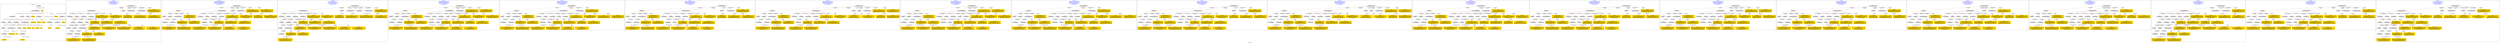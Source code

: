digraph n0 {
fontcolor="blue"
remincross="true"
label="s06-npg.json"
subgraph cluster_0 {
label="1-correct model"
n2[style="filled",color="white",fillcolor="lightgray",label="E12_Production1"];
n3[style="filled",color="white",fillcolor="lightgray",label="E21_Person1"];
n4[style="filled",color="white",fillcolor="lightgray",label="E55_Type2"];
n5[style="filled",color="white",fillcolor="lightgray",label="E52_Time-Span4"];
n6[style="filled",color="white",fillcolor="lightgray",label="E69_Death1"];
n7[style="filled",color="white",fillcolor="lightgray",label="E82_Actor_Appellation1"];
n8[style="filled",color="white",fillcolor="lightgray",label="E67_Birth1"];
n9[shape="plaintext",style="filled",fillcolor="gold",label="Artist_URI"];
n10[style="filled",color="white",fillcolor="lightgray",label="E21_Person2"];
n11[style="filled",color="white",fillcolor="lightgray",label="E82_Actor_Appellation2"];
n12[style="filled",color="white",fillcolor="lightgray",label="E22_Man-Made_Object1"];
n13[style="filled",color="white",fillcolor="lightgray",label="E55_Type1"];
n14[shape="plaintext",style="filled",fillcolor="gold",label="Description"];
n15[style="filled",color="white",fillcolor="lightgray",label="E54_Dimension1"];
n16[style="filled",color="white",fillcolor="lightgray",label="E40_Legal_Body1"];
n17[shape="plaintext",style="filled",fillcolor="gold",label="ObjectURI"];
n18[style="filled",color="white",fillcolor="lightgray",label="E38_Image1"];
n19[shape="plaintext",style="filled",fillcolor="gold",label="Image"];
n20[shape="plaintext",style="filled",fillcolor="gold",label="OwnerURI"];
n21[style="filled",color="white",fillcolor="lightgray",label="E52_Time-Span1"];
n22[shape="plaintext",style="filled",fillcolor="gold",label="AquisitionDate"];
n23[style="filled",color="white",fillcolor="lightgray",label="E52_Time-Span2"];
n24[shape="plaintext",style="filled",fillcolor="gold",label="ArtistBornDate"];
n25[style="filled",color="white",fillcolor="lightgray",label="E52_Time-Span3"];
n26[shape="plaintext",style="filled",fillcolor="gold",label="ArtistDiedDate"];
n27[shape="plaintext",style="filled",fillcolor="gold",label="DateOfWork"];
n28[shape="plaintext",style="filled",fillcolor="gold",label="Dimension"];
n29[shape="plaintext",style="filled",fillcolor="gold",label="ClassificationURI"];
n30[shape="plaintext",style="filled",fillcolor="gold",label="Classification"];
n31[shape="plaintext",style="filled",fillcolor="gold",label="MediumURI"];
n32[shape="plaintext",style="filled",fillcolor="gold",label="Medium"];
n33[shape="plaintext",style="filled",fillcolor="gold",label="ArtistAppellation_URI"];
n34[shape="plaintext",style="filled",fillcolor="gold",label="Artist"];
n35[shape="plaintext",style="filled",fillcolor="gold",label="Title"];
n36[style="filled",color="white",fillcolor="lightgray",label="E8_Acquisition1"];
n37[shape="plaintext",style="filled",fillcolor="gold",label="CreditLine"];
}
subgraph cluster_1 {
label="candidate 0\nlink coherence:0.8235294117647058\nnode coherence:0.875\nconfidence:0.3612083315372777\nmapping score:0.44910648088279626\ncost:331.009342\n-precision:0.47-recall:0.44"
n39[style="filled",color="white",fillcolor="lightgray",label="E12_Production1"];
n40[style="filled",color="white",fillcolor="lightgray",label="E21_Person1"];
n41[style="filled",color="white",fillcolor="lightgray",label="E52_Time-Span2"];
n42[style="filled",color="white",fillcolor="lightgray",label="E55_Type1"];
n43[style="filled",color="white",fillcolor="lightgray",label="E67_Birth1"];
n44[style="filled",color="white",fillcolor="lightgray",label="E69_Death1"];
n45[style="filled",color="white",fillcolor="lightgray",label="E82_Actor_Appellation1"];
n46[style="filled",color="white",fillcolor="lightgray",label="E22_Man-Made_Object1"];
n47[style="filled",color="white",fillcolor="lightgray",label="E38_Image1"];
n48[style="filled",color="white",fillcolor="lightgray",label="E54_Dimension1"];
n49[style="filled",color="white",fillcolor="lightgray",label="E8_Acquisition1"];
n50[style="filled",color="white",fillcolor="lightgray",label="E33_Linguistic_Object1"];
n51[style="filled",color="white",fillcolor="lightgray",label="E55_Type3"];
n52[style="filled",color="white",fillcolor="lightgray",label="E52_Time-Span1"];
n53[style="filled",color="white",fillcolor="lightgray",label="E52_Time-Span3"];
n54[style="filled",color="white",fillcolor="lightgray",label="E33_Linguistic_Object2"];
n55[style="filled",color="white",fillcolor="lightgray",label="E73_Information_Object1"];
n56[shape="plaintext",style="filled",fillcolor="gold",label="Classification\n[E33_Linguistic_Object,P3_has_note,0.349]\n[E73_Information_Object,P3_has_note,0.221]\n[E39_Actor,P3_has_note,0.215]\n[E22_Man-Made_Object,P3_has_note,0.215]"];
n57[shape="plaintext",style="filled",fillcolor="gold",label="Description\n[E33_Linguistic_Object,P3_has_note,0.329]\n[E22_Man-Made_Object,P3_has_note,0.298]\n[E73_Information_Object,P3_has_note,0.286]\n[E39_Actor,P3_has_note,0.088]"];
n58[shape="plaintext",style="filled",fillcolor="gold",label="ObjectURI\n[E22_Man-Made_Object,classLink,0.841]\n[E22_Man-Made_Object,P3_has_note,0.059]\n[E30_Right,P3_has_note,0.051]\n[E35_Title,label,0.049]"];
n59[shape="plaintext",style="filled",fillcolor="gold",label="ClassificationURI\n[E55_Type,classLink,0.489]\n[E74_Group,classLink,0.261]\n[E57_Material,classLink,0.237]\n[E73_Information_Object,P3_has_note,0.014]"];
n60[shape="plaintext",style="filled",fillcolor="gold",label="CreditLine\n[E30_Right,P3_has_note,0.352]\n[E8_Acquisition,P3_has_note,0.313]\n[E33_Linguistic_Object,P3_has_note,0.174]\n[E22_Man-Made_Object,P3_has_note,0.161]"];
n61[shape="plaintext",style="filled",fillcolor="gold",label="Dimension\n[E54_Dimension,P3_has_note,0.602]\n[E22_Man-Made_Object,classLink,0.151]\n[E22_Man-Made_Object,P3_has_note,0.135]\n[E34_Inscription,P3_has_note,0.112]"];
n62[shape="plaintext",style="filled",fillcolor="gold",label="OwnerURI\n[E30_Right,P3_has_note,0.453]\n[E82_Actor_Appellation,label,0.224]\n[E8_Acquisition,P3_has_note,0.199]\n[E35_Title,label,0.124]"];
n63[shape="plaintext",style="filled",fillcolor="gold",label="DateOfWork\n[E52_Time-Span,P82_at_some_time_within,0.514]\n[E52_Time-Span,P82a_begin_of_the_begin,0.277]\n[E52_Time-Span,P82b_end_of_the_end,0.124]\n[E33_Linguistic_Object,P3_has_note,0.085]"];
n64[shape="plaintext",style="filled",fillcolor="gold",label="Artist_URI\n[E21_Person,classLink,0.485]\n[E82_Actor_Appellation,classLink,0.348]\n[E30_Right,P3_has_note,0.117]\n[E8_Acquisition,P3_has_note,0.049]"];
n65[shape="plaintext",style="filled",fillcolor="gold",label="ArtistAppellation_URI\n[E82_Actor_Appellation,classLink,0.906]\n[E21_Person,classLink,0.067]\n[E30_Right,P3_has_note,0.017]\n[E22_Man-Made_Object,P3_has_note,0.01]"];
n66[shape="plaintext",style="filled",fillcolor="gold",label="Image\n[E38_Image,classLink,0.36]\n[E39_Actor,classLink,0.317]\n[E78_Collection,classLink,0.225]\n[E21_Person,classLink,0.098]"];
n67[shape="plaintext",style="filled",fillcolor="gold",label="AquisitionDate\n[E52_Time-Span,P82b_end_of_the_end,0.384]\n[E52_Time-Span,P82_at_some_time_within,0.268]\n[E12_Production,P3_has_note,0.242]\n[E35_Title,label,0.106]"];
n68[shape="plaintext",style="filled",fillcolor="gold",label="ArtistDiedDate\n[E52_Time-Span,P82_at_some_time_within,0.319]\n[E12_Production,P3_has_note,0.274]\n[E52_Time-Span,P82b_end_of_the_end,0.229]\n[E34_Inscription,P3_has_note,0.178]"];
n69[shape="plaintext",style="filled",fillcolor="gold",label="MediumURI\n[E57_Material,classLink,0.41]\n[E55_Type,classLink,0.387]\n[E74_Group,classLink,0.203]\n[E8_Acquisition,P3_has_note,0.0]"];
n70[shape="plaintext",style="filled",fillcolor="gold",label="Medium\n[E57_Material,label,0.313]\n[E29_Design_or_Procedure,P3_has_note,0.265]\n[E55_Type,label,0.229]\n[E57_Material,classLink,0.193]"];
n71[shape="plaintext",style="filled",fillcolor="gold",label="ArtistBornDate\n[E52_Time-Span,P82_at_some_time_within,0.409]\n[E52_Time-Span,P82a_begin_of_the_begin,0.272]\n[E12_Production,P3_has_note,0.164]\n[E34_Inscription,P3_has_note,0.155]"];
n72[shape="plaintext",style="filled",fillcolor="gold",label="Artist\n[E82_Actor_Appellation,label,0.466]\n[E30_Right,P3_has_note,0.186]\n[E22_Man-Made_Object,P3_has_note,0.182]\n[E73_Information_Object,P3_has_note,0.167]"];
n73[shape="plaintext",style="filled",fillcolor="gold",label="Title\n[E22_Man-Made_Object,P3_has_note,0.275]\n[E82_Actor_Appellation,label,0.27]\n[E73_Information_Object,P3_has_note,0.253]\n[E33_Linguistic_Object,P3_has_note,0.202]"];
}
subgraph cluster_2 {
label="candidate 1\nlink coherence:0.8181818181818182\nnode coherence:0.9032258064516129\nconfidence:0.35236469211873794\nmapping score:0.4648264624864132\ncost:131.99942\n-precision:0.45-recall:0.42"
n75[style="filled",color="white",fillcolor="lightgray",label="E12_Production1"];
n76[style="filled",color="white",fillcolor="lightgray",label="E52_Time-Span2"];
n77[style="filled",color="white",fillcolor="lightgray",label="E55_Type1"];
n78[style="filled",color="white",fillcolor="lightgray",label="E21_Person1"];
n79[style="filled",color="white",fillcolor="lightgray",label="E67_Birth1"];
n80[style="filled",color="white",fillcolor="lightgray",label="E69_Death1"];
n81[style="filled",color="white",fillcolor="lightgray",label="E82_Actor_Appellation1"];
n82[style="filled",color="white",fillcolor="lightgray",label="E22_Man-Made_Object1"];
n83[style="filled",color="white",fillcolor="lightgray",label="E38_Image1"];
n84[style="filled",color="white",fillcolor="lightgray",label="E54_Dimension1"];
n85[style="filled",color="white",fillcolor="lightgray",label="E8_Acquisition1"];
n86[style="filled",color="white",fillcolor="lightgray",label="E33_Linguistic_Object2"];
n87[style="filled",color="white",fillcolor="lightgray",label="E55_Type2"];
n88[style="filled",color="white",fillcolor="lightgray",label="E52_Time-Span1"];
n89[style="filled",color="white",fillcolor="lightgray",label="E52_Time-Span3"];
n90[style="filled",color="white",fillcolor="lightgray",label="E33_Linguistic_Object1"];
n91[shape="plaintext",style="filled",fillcolor="gold",label="Description\n[E33_Linguistic_Object,P3_has_note,0.329]\n[E22_Man-Made_Object,P3_has_note,0.298]\n[E73_Information_Object,P3_has_note,0.286]\n[E39_Actor,P3_has_note,0.088]"];
n92[shape="plaintext",style="filled",fillcolor="gold",label="Title\n[E22_Man-Made_Object,P3_has_note,0.275]\n[E82_Actor_Appellation,label,0.27]\n[E73_Information_Object,P3_has_note,0.253]\n[E33_Linguistic_Object,P3_has_note,0.202]"];
n93[shape="plaintext",style="filled",fillcolor="gold",label="Artist\n[E82_Actor_Appellation,label,0.466]\n[E30_Right,P3_has_note,0.186]\n[E22_Man-Made_Object,P3_has_note,0.182]\n[E73_Information_Object,P3_has_note,0.167]"];
n94[shape="plaintext",style="filled",fillcolor="gold",label="ObjectURI\n[E22_Man-Made_Object,classLink,0.841]\n[E22_Man-Made_Object,P3_has_note,0.059]\n[E30_Right,P3_has_note,0.051]\n[E35_Title,label,0.049]"];
n95[shape="plaintext",style="filled",fillcolor="gold",label="ClassificationURI\n[E55_Type,classLink,0.489]\n[E74_Group,classLink,0.261]\n[E57_Material,classLink,0.237]\n[E73_Information_Object,P3_has_note,0.014]"];
n96[shape="plaintext",style="filled",fillcolor="gold",label="CreditLine\n[E30_Right,P3_has_note,0.352]\n[E8_Acquisition,P3_has_note,0.313]\n[E33_Linguistic_Object,P3_has_note,0.174]\n[E22_Man-Made_Object,P3_has_note,0.161]"];
n97[shape="plaintext",style="filled",fillcolor="gold",label="Dimension\n[E54_Dimension,P3_has_note,0.602]\n[E22_Man-Made_Object,classLink,0.151]\n[E22_Man-Made_Object,P3_has_note,0.135]\n[E34_Inscription,P3_has_note,0.112]"];
n98[shape="plaintext",style="filled",fillcolor="gold",label="OwnerURI\n[E30_Right,P3_has_note,0.453]\n[E82_Actor_Appellation,label,0.224]\n[E8_Acquisition,P3_has_note,0.199]\n[E35_Title,label,0.124]"];
n99[shape="plaintext",style="filled",fillcolor="gold",label="DateOfWork\n[E52_Time-Span,P82_at_some_time_within,0.514]\n[E52_Time-Span,P82a_begin_of_the_begin,0.277]\n[E52_Time-Span,P82b_end_of_the_end,0.124]\n[E33_Linguistic_Object,P3_has_note,0.085]"];
n100[shape="plaintext",style="filled",fillcolor="gold",label="Artist_URI\n[E21_Person,classLink,0.485]\n[E82_Actor_Appellation,classLink,0.348]\n[E30_Right,P3_has_note,0.117]\n[E8_Acquisition,P3_has_note,0.049]"];
n101[shape="plaintext",style="filled",fillcolor="gold",label="ArtistAppellation_URI\n[E82_Actor_Appellation,classLink,0.906]\n[E21_Person,classLink,0.067]\n[E30_Right,P3_has_note,0.017]\n[E22_Man-Made_Object,P3_has_note,0.01]"];
n102[shape="plaintext",style="filled",fillcolor="gold",label="Image\n[E38_Image,classLink,0.36]\n[E39_Actor,classLink,0.317]\n[E78_Collection,classLink,0.225]\n[E21_Person,classLink,0.098]"];
n103[shape="plaintext",style="filled",fillcolor="gold",label="ArtistDiedDate\n[E52_Time-Span,P82_at_some_time_within,0.319]\n[E12_Production,P3_has_note,0.274]\n[E52_Time-Span,P82b_end_of_the_end,0.229]\n[E34_Inscription,P3_has_note,0.178]"];
n104[shape="plaintext",style="filled",fillcolor="gold",label="AquisitionDate\n[E52_Time-Span,P82b_end_of_the_end,0.384]\n[E52_Time-Span,P82_at_some_time_within,0.268]\n[E12_Production,P3_has_note,0.242]\n[E35_Title,label,0.106]"];
n105[shape="plaintext",style="filled",fillcolor="gold",label="MediumURI\n[E57_Material,classLink,0.41]\n[E55_Type,classLink,0.387]\n[E74_Group,classLink,0.203]\n[E8_Acquisition,P3_has_note,0.0]"];
n106[shape="plaintext",style="filled",fillcolor="gold",label="Medium\n[E57_Material,label,0.313]\n[E29_Design_or_Procedure,P3_has_note,0.265]\n[E55_Type,label,0.229]\n[E57_Material,classLink,0.193]"];
n107[shape="plaintext",style="filled",fillcolor="gold",label="ArtistBornDate\n[E52_Time-Span,P82_at_some_time_within,0.409]\n[E52_Time-Span,P82a_begin_of_the_begin,0.272]\n[E12_Production,P3_has_note,0.164]\n[E34_Inscription,P3_has_note,0.155]"];
n108[shape="plaintext",style="filled",fillcolor="gold",label="Classification\n[E33_Linguistic_Object,P3_has_note,0.349]\n[E73_Information_Object,P3_has_note,0.221]\n[E39_Actor,P3_has_note,0.215]\n[E22_Man-Made_Object,P3_has_note,0.215]"];
}
subgraph cluster_3 {
label="candidate 10\nlink coherence:0.7878787878787878\nnode coherence:0.875\nconfidence:0.3612083315372777\nmapping score:0.44910648088279626\ncost:429.019424\n-precision:0.45-recall:0.42"
n110[style="filled",color="white",fillcolor="lightgray",label="E12_Production1"];
n111[style="filled",color="white",fillcolor="lightgray",label="E21_Person1"];
n112[style="filled",color="white",fillcolor="lightgray",label="E52_Time-Span2"];
n113[style="filled",color="white",fillcolor="lightgray",label="E55_Type1"];
n114[style="filled",color="white",fillcolor="lightgray",label="E67_Birth1"];
n115[style="filled",color="white",fillcolor="lightgray",label="E82_Actor_Appellation1"];
n116[style="filled",color="white",fillcolor="lightgray",label="E22_Man-Made_Object1"];
n117[style="filled",color="white",fillcolor="lightgray",label="E38_Image1"];
n118[style="filled",color="white",fillcolor="lightgray",label="E54_Dimension1"];
n119[style="filled",color="white",fillcolor="lightgray",label="E8_Acquisition1"];
n120[style="filled",color="white",fillcolor="lightgray",label="E33_Linguistic_Object1"];
n121[style="filled",color="white",fillcolor="lightgray",label="E55_Type3"];
n122[style="filled",color="white",fillcolor="lightgray",label="E52_Time-Span1"];
n123[style="filled",color="white",fillcolor="lightgray",label="E33_Linguistic_Object2"];
n124[style="filled",color="white",fillcolor="lightgray",label="E52_Time-Span3"];
n125[style="filled",color="white",fillcolor="lightgray",label="E73_Information_Object1"];
n126[shape="plaintext",style="filled",fillcolor="gold",label="Classification\n[E33_Linguistic_Object,P3_has_note,0.349]\n[E73_Information_Object,P3_has_note,0.221]\n[E39_Actor,P3_has_note,0.215]\n[E22_Man-Made_Object,P3_has_note,0.215]"];
n127[shape="plaintext",style="filled",fillcolor="gold",label="Description\n[E33_Linguistic_Object,P3_has_note,0.329]\n[E22_Man-Made_Object,P3_has_note,0.298]\n[E73_Information_Object,P3_has_note,0.286]\n[E39_Actor,P3_has_note,0.088]"];
n128[shape="plaintext",style="filled",fillcolor="gold",label="ObjectURI\n[E22_Man-Made_Object,classLink,0.841]\n[E22_Man-Made_Object,P3_has_note,0.059]\n[E30_Right,P3_has_note,0.051]\n[E35_Title,label,0.049]"];
n129[shape="plaintext",style="filled",fillcolor="gold",label="ClassificationURI\n[E55_Type,classLink,0.489]\n[E74_Group,classLink,0.261]\n[E57_Material,classLink,0.237]\n[E73_Information_Object,P3_has_note,0.014]"];
n130[shape="plaintext",style="filled",fillcolor="gold",label="CreditLine\n[E30_Right,P3_has_note,0.352]\n[E8_Acquisition,P3_has_note,0.313]\n[E33_Linguistic_Object,P3_has_note,0.174]\n[E22_Man-Made_Object,P3_has_note,0.161]"];
n131[shape="plaintext",style="filled",fillcolor="gold",label="Dimension\n[E54_Dimension,P3_has_note,0.602]\n[E22_Man-Made_Object,classLink,0.151]\n[E22_Man-Made_Object,P3_has_note,0.135]\n[E34_Inscription,P3_has_note,0.112]"];
n132[shape="plaintext",style="filled",fillcolor="gold",label="OwnerURI\n[E30_Right,P3_has_note,0.453]\n[E82_Actor_Appellation,label,0.224]\n[E8_Acquisition,P3_has_note,0.199]\n[E35_Title,label,0.124]"];
n133[shape="plaintext",style="filled",fillcolor="gold",label="DateOfWork\n[E52_Time-Span,P82_at_some_time_within,0.514]\n[E52_Time-Span,P82a_begin_of_the_begin,0.277]\n[E52_Time-Span,P82b_end_of_the_end,0.124]\n[E33_Linguistic_Object,P3_has_note,0.085]"];
n134[shape="plaintext",style="filled",fillcolor="gold",label="Artist_URI\n[E21_Person,classLink,0.485]\n[E82_Actor_Appellation,classLink,0.348]\n[E30_Right,P3_has_note,0.117]\n[E8_Acquisition,P3_has_note,0.049]"];
n135[shape="plaintext",style="filled",fillcolor="gold",label="ArtistAppellation_URI\n[E82_Actor_Appellation,classLink,0.906]\n[E21_Person,classLink,0.067]\n[E30_Right,P3_has_note,0.017]\n[E22_Man-Made_Object,P3_has_note,0.01]"];
n136[shape="plaintext",style="filled",fillcolor="gold",label="Image\n[E38_Image,classLink,0.36]\n[E39_Actor,classLink,0.317]\n[E78_Collection,classLink,0.225]\n[E21_Person,classLink,0.098]"];
n137[shape="plaintext",style="filled",fillcolor="gold",label="AquisitionDate\n[E52_Time-Span,P82b_end_of_the_end,0.384]\n[E52_Time-Span,P82_at_some_time_within,0.268]\n[E12_Production,P3_has_note,0.242]\n[E35_Title,label,0.106]"];
n138[shape="plaintext",style="filled",fillcolor="gold",label="ArtistDiedDate\n[E52_Time-Span,P82_at_some_time_within,0.319]\n[E12_Production,P3_has_note,0.274]\n[E52_Time-Span,P82b_end_of_the_end,0.229]\n[E34_Inscription,P3_has_note,0.178]"];
n139[shape="plaintext",style="filled",fillcolor="gold",label="MediumURI\n[E57_Material,classLink,0.41]\n[E55_Type,classLink,0.387]\n[E74_Group,classLink,0.203]\n[E8_Acquisition,P3_has_note,0.0]"];
n140[shape="plaintext",style="filled",fillcolor="gold",label="Medium\n[E57_Material,label,0.313]\n[E29_Design_or_Procedure,P3_has_note,0.265]\n[E55_Type,label,0.229]\n[E57_Material,classLink,0.193]"];
n141[shape="plaintext",style="filled",fillcolor="gold",label="ArtistBornDate\n[E52_Time-Span,P82_at_some_time_within,0.409]\n[E52_Time-Span,P82a_begin_of_the_begin,0.272]\n[E12_Production,P3_has_note,0.164]\n[E34_Inscription,P3_has_note,0.155]"];
n142[shape="plaintext",style="filled",fillcolor="gold",label="Artist\n[E82_Actor_Appellation,label,0.466]\n[E30_Right,P3_has_note,0.186]\n[E22_Man-Made_Object,P3_has_note,0.182]\n[E73_Information_Object,P3_has_note,0.167]"];
n143[shape="plaintext",style="filled",fillcolor="gold",label="Title\n[E22_Man-Made_Object,P3_has_note,0.275]\n[E82_Actor_Appellation,label,0.27]\n[E73_Information_Object,P3_has_note,0.253]\n[E33_Linguistic_Object,P3_has_note,0.202]"];
}
subgraph cluster_4 {
label="candidate 11\nlink coherence:0.7878787878787878\nnode coherence:0.9032258064516129\nconfidence:0.35236469211873794\nmapping score:0.4648264624864132\ncost:131.99942\n-precision:0.48-recall:0.44"
n145[style="filled",color="white",fillcolor="lightgray",label="E12_Production1"];
n146[style="filled",color="white",fillcolor="lightgray",label="E52_Time-Span2"];
n147[style="filled",color="white",fillcolor="lightgray",label="E55_Type1"];
n148[style="filled",color="white",fillcolor="lightgray",label="E21_Person1"];
n149[style="filled",color="white",fillcolor="lightgray",label="E67_Birth1"];
n150[style="filled",color="white",fillcolor="lightgray",label="E69_Death1"];
n151[style="filled",color="white",fillcolor="lightgray",label="E82_Actor_Appellation1"];
n152[style="filled",color="white",fillcolor="lightgray",label="E22_Man-Made_Object1"];
n153[style="filled",color="white",fillcolor="lightgray",label="E38_Image1"];
n154[style="filled",color="white",fillcolor="lightgray",label="E54_Dimension1"];
n155[style="filled",color="white",fillcolor="lightgray",label="E55_Type2"];
n156[style="filled",color="white",fillcolor="lightgray",label="E8_Acquisition1"];
n157[style="filled",color="white",fillcolor="lightgray",label="E33_Linguistic_Object2"];
n158[style="filled",color="white",fillcolor="lightgray",label="E52_Time-Span1"];
n159[style="filled",color="white",fillcolor="lightgray",label="E52_Time-Span3"];
n160[style="filled",color="white",fillcolor="lightgray",label="E33_Linguistic_Object1"];
n161[shape="plaintext",style="filled",fillcolor="gold",label="Description\n[E33_Linguistic_Object,P3_has_note,0.329]\n[E22_Man-Made_Object,P3_has_note,0.298]\n[E73_Information_Object,P3_has_note,0.286]\n[E39_Actor,P3_has_note,0.088]"];
n162[shape="plaintext",style="filled",fillcolor="gold",label="Title\n[E22_Man-Made_Object,P3_has_note,0.275]\n[E82_Actor_Appellation,label,0.27]\n[E73_Information_Object,P3_has_note,0.253]\n[E33_Linguistic_Object,P3_has_note,0.202]"];
n163[shape="plaintext",style="filled",fillcolor="gold",label="Artist\n[E82_Actor_Appellation,label,0.466]\n[E30_Right,P3_has_note,0.186]\n[E22_Man-Made_Object,P3_has_note,0.182]\n[E73_Information_Object,P3_has_note,0.167]"];
n164[shape="plaintext",style="filled",fillcolor="gold",label="ObjectURI\n[E22_Man-Made_Object,classLink,0.841]\n[E22_Man-Made_Object,P3_has_note,0.059]\n[E30_Right,P3_has_note,0.051]\n[E35_Title,label,0.049]"];
n165[shape="plaintext",style="filled",fillcolor="gold",label="ClassificationURI\n[E55_Type,classLink,0.489]\n[E74_Group,classLink,0.261]\n[E57_Material,classLink,0.237]\n[E73_Information_Object,P3_has_note,0.014]"];
n166[shape="plaintext",style="filled",fillcolor="gold",label="CreditLine\n[E30_Right,P3_has_note,0.352]\n[E8_Acquisition,P3_has_note,0.313]\n[E33_Linguistic_Object,P3_has_note,0.174]\n[E22_Man-Made_Object,P3_has_note,0.161]"];
n167[shape="plaintext",style="filled",fillcolor="gold",label="Dimension\n[E54_Dimension,P3_has_note,0.602]\n[E22_Man-Made_Object,classLink,0.151]\n[E22_Man-Made_Object,P3_has_note,0.135]\n[E34_Inscription,P3_has_note,0.112]"];
n168[shape="plaintext",style="filled",fillcolor="gold",label="OwnerURI\n[E30_Right,P3_has_note,0.453]\n[E82_Actor_Appellation,label,0.224]\n[E8_Acquisition,P3_has_note,0.199]\n[E35_Title,label,0.124]"];
n169[shape="plaintext",style="filled",fillcolor="gold",label="DateOfWork\n[E52_Time-Span,P82_at_some_time_within,0.514]\n[E52_Time-Span,P82a_begin_of_the_begin,0.277]\n[E52_Time-Span,P82b_end_of_the_end,0.124]\n[E33_Linguistic_Object,P3_has_note,0.085]"];
n170[shape="plaintext",style="filled",fillcolor="gold",label="Artist_URI\n[E21_Person,classLink,0.485]\n[E82_Actor_Appellation,classLink,0.348]\n[E30_Right,P3_has_note,0.117]\n[E8_Acquisition,P3_has_note,0.049]"];
n171[shape="plaintext",style="filled",fillcolor="gold",label="ArtistAppellation_URI\n[E82_Actor_Appellation,classLink,0.906]\n[E21_Person,classLink,0.067]\n[E30_Right,P3_has_note,0.017]\n[E22_Man-Made_Object,P3_has_note,0.01]"];
n172[shape="plaintext",style="filled",fillcolor="gold",label="Image\n[E38_Image,classLink,0.36]\n[E39_Actor,classLink,0.317]\n[E78_Collection,classLink,0.225]\n[E21_Person,classLink,0.098]"];
n173[shape="plaintext",style="filled",fillcolor="gold",label="ArtistDiedDate\n[E52_Time-Span,P82_at_some_time_within,0.319]\n[E12_Production,P3_has_note,0.274]\n[E52_Time-Span,P82b_end_of_the_end,0.229]\n[E34_Inscription,P3_has_note,0.178]"];
n174[shape="plaintext",style="filled",fillcolor="gold",label="AquisitionDate\n[E52_Time-Span,P82b_end_of_the_end,0.384]\n[E52_Time-Span,P82_at_some_time_within,0.268]\n[E12_Production,P3_has_note,0.242]\n[E35_Title,label,0.106]"];
n175[shape="plaintext",style="filled",fillcolor="gold",label="MediumURI\n[E57_Material,classLink,0.41]\n[E55_Type,classLink,0.387]\n[E74_Group,classLink,0.203]\n[E8_Acquisition,P3_has_note,0.0]"];
n176[shape="plaintext",style="filled",fillcolor="gold",label="Medium\n[E57_Material,label,0.313]\n[E29_Design_or_Procedure,P3_has_note,0.265]\n[E55_Type,label,0.229]\n[E57_Material,classLink,0.193]"];
n177[shape="plaintext",style="filled",fillcolor="gold",label="ArtistBornDate\n[E52_Time-Span,P82_at_some_time_within,0.409]\n[E52_Time-Span,P82a_begin_of_the_begin,0.272]\n[E12_Production,P3_has_note,0.164]\n[E34_Inscription,P3_has_note,0.155]"];
n178[shape="plaintext",style="filled",fillcolor="gold",label="Classification\n[E33_Linguistic_Object,P3_has_note,0.349]\n[E73_Information_Object,P3_has_note,0.221]\n[E39_Actor,P3_has_note,0.215]\n[E22_Man-Made_Object,P3_has_note,0.215]"];
}
subgraph cluster_5 {
label="candidate 12\nlink coherence:0.7878787878787878\nnode coherence:0.9032258064516129\nconfidence:0.35236469211873794\nmapping score:0.4648264624864132\ncost:131.99943\n-precision:0.48-recall:0.44"
n180[style="filled",color="white",fillcolor="lightgray",label="E12_Production1"];
n181[style="filled",color="white",fillcolor="lightgray",label="E52_Time-Span2"];
n182[style="filled",color="white",fillcolor="lightgray",label="E55_Type1"];
n183[style="filled",color="white",fillcolor="lightgray",label="E21_Person1"];
n184[style="filled",color="white",fillcolor="lightgray",label="E67_Birth1"];
n185[style="filled",color="white",fillcolor="lightgray",label="E69_Death1"];
n186[style="filled",color="white",fillcolor="lightgray",label="E82_Actor_Appellation1"];
n187[style="filled",color="white",fillcolor="lightgray",label="E22_Man-Made_Object1"];
n188[style="filled",color="white",fillcolor="lightgray",label="E38_Image1"];
n189[style="filled",color="white",fillcolor="lightgray",label="E54_Dimension1"];
n190[style="filled",color="white",fillcolor="lightgray",label="E55_Type2"];
n191[style="filled",color="white",fillcolor="lightgray",label="E8_Acquisition1"];
n192[style="filled",color="white",fillcolor="lightgray",label="E33_Linguistic_Object1"];
n193[style="filled",color="white",fillcolor="lightgray",label="E52_Time-Span1"];
n194[style="filled",color="white",fillcolor="lightgray",label="E52_Time-Span3"];
n195[style="filled",color="white",fillcolor="lightgray",label="E33_Linguistic_Object2"];
n196[shape="plaintext",style="filled",fillcolor="gold",label="Description\n[E33_Linguistic_Object,P3_has_note,0.329]\n[E22_Man-Made_Object,P3_has_note,0.298]\n[E73_Information_Object,P3_has_note,0.286]\n[E39_Actor,P3_has_note,0.088]"];
n197[shape="plaintext",style="filled",fillcolor="gold",label="Title\n[E22_Man-Made_Object,P3_has_note,0.275]\n[E82_Actor_Appellation,label,0.27]\n[E73_Information_Object,P3_has_note,0.253]\n[E33_Linguistic_Object,P3_has_note,0.202]"];
n198[shape="plaintext",style="filled",fillcolor="gold",label="Artist\n[E82_Actor_Appellation,label,0.466]\n[E30_Right,P3_has_note,0.186]\n[E22_Man-Made_Object,P3_has_note,0.182]\n[E73_Information_Object,P3_has_note,0.167]"];
n199[shape="plaintext",style="filled",fillcolor="gold",label="ObjectURI\n[E22_Man-Made_Object,classLink,0.841]\n[E22_Man-Made_Object,P3_has_note,0.059]\n[E30_Right,P3_has_note,0.051]\n[E35_Title,label,0.049]"];
n200[shape="plaintext",style="filled",fillcolor="gold",label="ClassificationURI\n[E55_Type,classLink,0.489]\n[E74_Group,classLink,0.261]\n[E57_Material,classLink,0.237]\n[E73_Information_Object,P3_has_note,0.014]"];
n201[shape="plaintext",style="filled",fillcolor="gold",label="CreditLine\n[E30_Right,P3_has_note,0.352]\n[E8_Acquisition,P3_has_note,0.313]\n[E33_Linguistic_Object,P3_has_note,0.174]\n[E22_Man-Made_Object,P3_has_note,0.161]"];
n202[shape="plaintext",style="filled",fillcolor="gold",label="Dimension\n[E54_Dimension,P3_has_note,0.602]\n[E22_Man-Made_Object,classLink,0.151]\n[E22_Man-Made_Object,P3_has_note,0.135]\n[E34_Inscription,P3_has_note,0.112]"];
n203[shape="plaintext",style="filled",fillcolor="gold",label="OwnerURI\n[E30_Right,P3_has_note,0.453]\n[E82_Actor_Appellation,label,0.224]\n[E8_Acquisition,P3_has_note,0.199]\n[E35_Title,label,0.124]"];
n204[shape="plaintext",style="filled",fillcolor="gold",label="DateOfWork\n[E52_Time-Span,P82_at_some_time_within,0.514]\n[E52_Time-Span,P82a_begin_of_the_begin,0.277]\n[E52_Time-Span,P82b_end_of_the_end,0.124]\n[E33_Linguistic_Object,P3_has_note,0.085]"];
n205[shape="plaintext",style="filled",fillcolor="gold",label="Artist_URI\n[E21_Person,classLink,0.485]\n[E82_Actor_Appellation,classLink,0.348]\n[E30_Right,P3_has_note,0.117]\n[E8_Acquisition,P3_has_note,0.049]"];
n206[shape="plaintext",style="filled",fillcolor="gold",label="ArtistAppellation_URI\n[E82_Actor_Appellation,classLink,0.906]\n[E21_Person,classLink,0.067]\n[E30_Right,P3_has_note,0.017]\n[E22_Man-Made_Object,P3_has_note,0.01]"];
n207[shape="plaintext",style="filled",fillcolor="gold",label="Image\n[E38_Image,classLink,0.36]\n[E39_Actor,classLink,0.317]\n[E78_Collection,classLink,0.225]\n[E21_Person,classLink,0.098]"];
n208[shape="plaintext",style="filled",fillcolor="gold",label="ArtistDiedDate\n[E52_Time-Span,P82_at_some_time_within,0.319]\n[E12_Production,P3_has_note,0.274]\n[E52_Time-Span,P82b_end_of_the_end,0.229]\n[E34_Inscription,P3_has_note,0.178]"];
n209[shape="plaintext",style="filled",fillcolor="gold",label="AquisitionDate\n[E52_Time-Span,P82b_end_of_the_end,0.384]\n[E52_Time-Span,P82_at_some_time_within,0.268]\n[E12_Production,P3_has_note,0.242]\n[E35_Title,label,0.106]"];
n210[shape="plaintext",style="filled",fillcolor="gold",label="MediumURI\n[E57_Material,classLink,0.41]\n[E55_Type,classLink,0.387]\n[E74_Group,classLink,0.203]\n[E8_Acquisition,P3_has_note,0.0]"];
n211[shape="plaintext",style="filled",fillcolor="gold",label="Medium\n[E57_Material,label,0.313]\n[E29_Design_or_Procedure,P3_has_note,0.265]\n[E55_Type,label,0.229]\n[E57_Material,classLink,0.193]"];
n212[shape="plaintext",style="filled",fillcolor="gold",label="ArtistBornDate\n[E52_Time-Span,P82_at_some_time_within,0.409]\n[E52_Time-Span,P82a_begin_of_the_begin,0.272]\n[E12_Production,P3_has_note,0.164]\n[E34_Inscription,P3_has_note,0.155]"];
n213[shape="plaintext",style="filled",fillcolor="gold",label="Classification\n[E33_Linguistic_Object,P3_has_note,0.349]\n[E73_Information_Object,P3_has_note,0.221]\n[E39_Actor,P3_has_note,0.215]\n[E22_Man-Made_Object,P3_has_note,0.215]"];
}
subgraph cluster_6 {
label="candidate 13\nlink coherence:0.7878787878787878\nnode coherence:0.9032258064516129\nconfidence:0.35236469211873794\nmapping score:0.4648264624864132\ncost:131.99944\n-precision:0.45-recall:0.42"
n215[style="filled",color="white",fillcolor="lightgray",label="E12_Production1"];
n216[style="filled",color="white",fillcolor="lightgray",label="E52_Time-Span2"];
n217[style="filled",color="white",fillcolor="lightgray",label="E55_Type1"];
n218[style="filled",color="white",fillcolor="lightgray",label="E21_Person1"];
n219[style="filled",color="white",fillcolor="lightgray",label="E67_Birth1"];
n220[style="filled",color="white",fillcolor="lightgray",label="E69_Death1"];
n221[style="filled",color="white",fillcolor="lightgray",label="E82_Actor_Appellation1"];
n222[style="filled",color="white",fillcolor="lightgray",label="E22_Man-Made_Object1"];
n223[style="filled",color="white",fillcolor="lightgray",label="E38_Image1"];
n224[style="filled",color="white",fillcolor="lightgray",label="E54_Dimension1"];
n225[style="filled",color="white",fillcolor="lightgray",label="E8_Acquisition1"];
n226[style="filled",color="white",fillcolor="lightgray",label="E33_Linguistic_Object1"];
n227[style="filled",color="white",fillcolor="lightgray",label="E55_Type2"];
n228[style="filled",color="white",fillcolor="lightgray",label="E52_Time-Span1"];
n229[style="filled",color="white",fillcolor="lightgray",label="E52_Time-Span3"];
n230[style="filled",color="white",fillcolor="lightgray",label="E33_Linguistic_Object2"];
n231[shape="plaintext",style="filled",fillcolor="gold",label="Description\n[E33_Linguistic_Object,P3_has_note,0.329]\n[E22_Man-Made_Object,P3_has_note,0.298]\n[E73_Information_Object,P3_has_note,0.286]\n[E39_Actor,P3_has_note,0.088]"];
n232[shape="plaintext",style="filled",fillcolor="gold",label="Title\n[E22_Man-Made_Object,P3_has_note,0.275]\n[E82_Actor_Appellation,label,0.27]\n[E73_Information_Object,P3_has_note,0.253]\n[E33_Linguistic_Object,P3_has_note,0.202]"];
n233[shape="plaintext",style="filled",fillcolor="gold",label="Artist\n[E82_Actor_Appellation,label,0.466]\n[E30_Right,P3_has_note,0.186]\n[E22_Man-Made_Object,P3_has_note,0.182]\n[E73_Information_Object,P3_has_note,0.167]"];
n234[shape="plaintext",style="filled",fillcolor="gold",label="ObjectURI\n[E22_Man-Made_Object,classLink,0.841]\n[E22_Man-Made_Object,P3_has_note,0.059]\n[E30_Right,P3_has_note,0.051]\n[E35_Title,label,0.049]"];
n235[shape="plaintext",style="filled",fillcolor="gold",label="ClassificationURI\n[E55_Type,classLink,0.489]\n[E74_Group,classLink,0.261]\n[E57_Material,classLink,0.237]\n[E73_Information_Object,P3_has_note,0.014]"];
n236[shape="plaintext",style="filled",fillcolor="gold",label="CreditLine\n[E30_Right,P3_has_note,0.352]\n[E8_Acquisition,P3_has_note,0.313]\n[E33_Linguistic_Object,P3_has_note,0.174]\n[E22_Man-Made_Object,P3_has_note,0.161]"];
n237[shape="plaintext",style="filled",fillcolor="gold",label="Dimension\n[E54_Dimension,P3_has_note,0.602]\n[E22_Man-Made_Object,classLink,0.151]\n[E22_Man-Made_Object,P3_has_note,0.135]\n[E34_Inscription,P3_has_note,0.112]"];
n238[shape="plaintext",style="filled",fillcolor="gold",label="OwnerURI\n[E30_Right,P3_has_note,0.453]\n[E82_Actor_Appellation,label,0.224]\n[E8_Acquisition,P3_has_note,0.199]\n[E35_Title,label,0.124]"];
n239[shape="plaintext",style="filled",fillcolor="gold",label="DateOfWork\n[E52_Time-Span,P82_at_some_time_within,0.514]\n[E52_Time-Span,P82a_begin_of_the_begin,0.277]\n[E52_Time-Span,P82b_end_of_the_end,0.124]\n[E33_Linguistic_Object,P3_has_note,0.085]"];
n240[shape="plaintext",style="filled",fillcolor="gold",label="Artist_URI\n[E21_Person,classLink,0.485]\n[E82_Actor_Appellation,classLink,0.348]\n[E30_Right,P3_has_note,0.117]\n[E8_Acquisition,P3_has_note,0.049]"];
n241[shape="plaintext",style="filled",fillcolor="gold",label="ArtistAppellation_URI\n[E82_Actor_Appellation,classLink,0.906]\n[E21_Person,classLink,0.067]\n[E30_Right,P3_has_note,0.017]\n[E22_Man-Made_Object,P3_has_note,0.01]"];
n242[shape="plaintext",style="filled",fillcolor="gold",label="Image\n[E38_Image,classLink,0.36]\n[E39_Actor,classLink,0.317]\n[E78_Collection,classLink,0.225]\n[E21_Person,classLink,0.098]"];
n243[shape="plaintext",style="filled",fillcolor="gold",label="ArtistDiedDate\n[E52_Time-Span,P82_at_some_time_within,0.319]\n[E12_Production,P3_has_note,0.274]\n[E52_Time-Span,P82b_end_of_the_end,0.229]\n[E34_Inscription,P3_has_note,0.178]"];
n244[shape="plaintext",style="filled",fillcolor="gold",label="AquisitionDate\n[E52_Time-Span,P82b_end_of_the_end,0.384]\n[E52_Time-Span,P82_at_some_time_within,0.268]\n[E12_Production,P3_has_note,0.242]\n[E35_Title,label,0.106]"];
n245[shape="plaintext",style="filled",fillcolor="gold",label="MediumURI\n[E57_Material,classLink,0.41]\n[E55_Type,classLink,0.387]\n[E74_Group,classLink,0.203]\n[E8_Acquisition,P3_has_note,0.0]"];
n246[shape="plaintext",style="filled",fillcolor="gold",label="Medium\n[E57_Material,label,0.313]\n[E29_Design_or_Procedure,P3_has_note,0.265]\n[E55_Type,label,0.229]\n[E57_Material,classLink,0.193]"];
n247[shape="plaintext",style="filled",fillcolor="gold",label="ArtistBornDate\n[E52_Time-Span,P82_at_some_time_within,0.409]\n[E52_Time-Span,P82a_begin_of_the_begin,0.272]\n[E12_Production,P3_has_note,0.164]\n[E34_Inscription,P3_has_note,0.155]"];
n248[shape="plaintext",style="filled",fillcolor="gold",label="Classification\n[E33_Linguistic_Object,P3_has_note,0.349]\n[E73_Information_Object,P3_has_note,0.221]\n[E39_Actor,P3_has_note,0.215]\n[E22_Man-Made_Object,P3_has_note,0.215]"];
}
subgraph cluster_7 {
label="candidate 14\nlink coherence:0.7878787878787878\nnode coherence:0.9032258064516129\nconfidence:0.35236469211873794\nmapping score:0.4648264624864132\ncost:131.99947\n-precision:0.45-recall:0.42"
n250[style="filled",color="white",fillcolor="lightgray",label="E12_Production1"];
n251[style="filled",color="white",fillcolor="lightgray",label="E52_Time-Span2"];
n252[style="filled",color="white",fillcolor="lightgray",label="E21_Person1"];
n253[style="filled",color="white",fillcolor="lightgray",label="E67_Birth1"];
n254[style="filled",color="white",fillcolor="lightgray",label="E69_Death1"];
n255[style="filled",color="white",fillcolor="lightgray",label="E82_Actor_Appellation1"];
n256[style="filled",color="white",fillcolor="lightgray",label="E22_Man-Made_Object1"];
n257[style="filled",color="white",fillcolor="lightgray",label="E38_Image1"];
n258[style="filled",color="white",fillcolor="lightgray",label="E54_Dimension1"];
n259[style="filled",color="white",fillcolor="lightgray",label="E8_Acquisition1"];
n260[style="filled",color="white",fillcolor="lightgray",label="E33_Linguistic_Object2"];
n261[style="filled",color="white",fillcolor="lightgray",label="E55_Type1"];
n262[style="filled",color="white",fillcolor="lightgray",label="E55_Type2"];
n263[style="filled",color="white",fillcolor="lightgray",label="E52_Time-Span1"];
n264[style="filled",color="white",fillcolor="lightgray",label="E52_Time-Span3"];
n265[style="filled",color="white",fillcolor="lightgray",label="E33_Linguistic_Object1"];
n266[shape="plaintext",style="filled",fillcolor="gold",label="Description\n[E33_Linguistic_Object,P3_has_note,0.329]\n[E22_Man-Made_Object,P3_has_note,0.298]\n[E73_Information_Object,P3_has_note,0.286]\n[E39_Actor,P3_has_note,0.088]"];
n267[shape="plaintext",style="filled",fillcolor="gold",label="Title\n[E22_Man-Made_Object,P3_has_note,0.275]\n[E82_Actor_Appellation,label,0.27]\n[E73_Information_Object,P3_has_note,0.253]\n[E33_Linguistic_Object,P3_has_note,0.202]"];
n268[shape="plaintext",style="filled",fillcolor="gold",label="Artist\n[E82_Actor_Appellation,label,0.466]\n[E30_Right,P3_has_note,0.186]\n[E22_Man-Made_Object,P3_has_note,0.182]\n[E73_Information_Object,P3_has_note,0.167]"];
n269[shape="plaintext",style="filled",fillcolor="gold",label="ObjectURI\n[E22_Man-Made_Object,classLink,0.841]\n[E22_Man-Made_Object,P3_has_note,0.059]\n[E30_Right,P3_has_note,0.051]\n[E35_Title,label,0.049]"];
n270[shape="plaintext",style="filled",fillcolor="gold",label="ClassificationURI\n[E55_Type,classLink,0.489]\n[E74_Group,classLink,0.261]\n[E57_Material,classLink,0.237]\n[E73_Information_Object,P3_has_note,0.014]"];
n271[shape="plaintext",style="filled",fillcolor="gold",label="CreditLine\n[E30_Right,P3_has_note,0.352]\n[E8_Acquisition,P3_has_note,0.313]\n[E33_Linguistic_Object,P3_has_note,0.174]\n[E22_Man-Made_Object,P3_has_note,0.161]"];
n272[shape="plaintext",style="filled",fillcolor="gold",label="Dimension\n[E54_Dimension,P3_has_note,0.602]\n[E22_Man-Made_Object,classLink,0.151]\n[E22_Man-Made_Object,P3_has_note,0.135]\n[E34_Inscription,P3_has_note,0.112]"];
n273[shape="plaintext",style="filled",fillcolor="gold",label="OwnerURI\n[E30_Right,P3_has_note,0.453]\n[E82_Actor_Appellation,label,0.224]\n[E8_Acquisition,P3_has_note,0.199]\n[E35_Title,label,0.124]"];
n274[shape="plaintext",style="filled",fillcolor="gold",label="DateOfWork\n[E52_Time-Span,P82_at_some_time_within,0.514]\n[E52_Time-Span,P82a_begin_of_the_begin,0.277]\n[E52_Time-Span,P82b_end_of_the_end,0.124]\n[E33_Linguistic_Object,P3_has_note,0.085]"];
n275[shape="plaintext",style="filled",fillcolor="gold",label="Artist_URI\n[E21_Person,classLink,0.485]\n[E82_Actor_Appellation,classLink,0.348]\n[E30_Right,P3_has_note,0.117]\n[E8_Acquisition,P3_has_note,0.049]"];
n276[shape="plaintext",style="filled",fillcolor="gold",label="ArtistAppellation_URI\n[E82_Actor_Appellation,classLink,0.906]\n[E21_Person,classLink,0.067]\n[E30_Right,P3_has_note,0.017]\n[E22_Man-Made_Object,P3_has_note,0.01]"];
n277[shape="plaintext",style="filled",fillcolor="gold",label="Image\n[E38_Image,classLink,0.36]\n[E39_Actor,classLink,0.317]\n[E78_Collection,classLink,0.225]\n[E21_Person,classLink,0.098]"];
n278[shape="plaintext",style="filled",fillcolor="gold",label="ArtistDiedDate\n[E52_Time-Span,P82_at_some_time_within,0.319]\n[E12_Production,P3_has_note,0.274]\n[E52_Time-Span,P82b_end_of_the_end,0.229]\n[E34_Inscription,P3_has_note,0.178]"];
n279[shape="plaintext",style="filled",fillcolor="gold",label="AquisitionDate\n[E52_Time-Span,P82b_end_of_the_end,0.384]\n[E52_Time-Span,P82_at_some_time_within,0.268]\n[E12_Production,P3_has_note,0.242]\n[E35_Title,label,0.106]"];
n280[shape="plaintext",style="filled",fillcolor="gold",label="MediumURI\n[E57_Material,classLink,0.41]\n[E55_Type,classLink,0.387]\n[E74_Group,classLink,0.203]\n[E8_Acquisition,P3_has_note,0.0]"];
n281[shape="plaintext",style="filled",fillcolor="gold",label="Medium\n[E57_Material,label,0.313]\n[E29_Design_or_Procedure,P3_has_note,0.265]\n[E55_Type,label,0.229]\n[E57_Material,classLink,0.193]"];
n282[shape="plaintext",style="filled",fillcolor="gold",label="ArtistBornDate\n[E52_Time-Span,P82_at_some_time_within,0.409]\n[E52_Time-Span,P82a_begin_of_the_begin,0.272]\n[E12_Production,P3_has_note,0.164]\n[E34_Inscription,P3_has_note,0.155]"];
n283[shape="plaintext",style="filled",fillcolor="gold",label="Classification\n[E33_Linguistic_Object,P3_has_note,0.349]\n[E73_Information_Object,P3_has_note,0.221]\n[E39_Actor,P3_has_note,0.215]\n[E22_Man-Made_Object,P3_has_note,0.215]"];
}
subgraph cluster_8 {
label="candidate 15\nlink coherence:0.7878787878787878\nnode coherence:0.9032258064516129\nconfidence:0.35236469211873794\nmapping score:0.4648264624864132\ncost:230.99942\n-precision:0.48-recall:0.44"
n285[style="filled",color="white",fillcolor="lightgray",label="E12_Production1"];
n286[style="filled",color="white",fillcolor="lightgray",label="E52_Time-Span2"];
n287[style="filled",color="white",fillcolor="lightgray",label="E55_Type1"];
n288[style="filled",color="white",fillcolor="lightgray",label="E21_Person1"];
n289[style="filled",color="white",fillcolor="lightgray",label="E67_Birth1"];
n290[style="filled",color="white",fillcolor="lightgray",label="E69_Death1"];
n291[style="filled",color="white",fillcolor="lightgray",label="E82_Actor_Appellation1"];
n292[style="filled",color="white",fillcolor="lightgray",label="E22_Man-Made_Object1"];
n293[style="filled",color="white",fillcolor="lightgray",label="E38_Image1"];
n294[style="filled",color="white",fillcolor="lightgray",label="E54_Dimension1"];
n295[style="filled",color="white",fillcolor="lightgray",label="E55_Type2"];
n296[style="filled",color="white",fillcolor="lightgray",label="E8_Acquisition1"];
n297[style="filled",color="white",fillcolor="lightgray",label="E33_Linguistic_Object2"];
n298[style="filled",color="white",fillcolor="lightgray",label="E52_Time-Span1"];
n299[style="filled",color="white",fillcolor="lightgray",label="E52_Time-Span3"];
n300[style="filled",color="white",fillcolor="lightgray",label="E33_Linguistic_Object1"];
n301[shape="plaintext",style="filled",fillcolor="gold",label="Description\n[E33_Linguistic_Object,P3_has_note,0.329]\n[E22_Man-Made_Object,P3_has_note,0.298]\n[E73_Information_Object,P3_has_note,0.286]\n[E39_Actor,P3_has_note,0.088]"];
n302[shape="plaintext",style="filled",fillcolor="gold",label="Title\n[E22_Man-Made_Object,P3_has_note,0.275]\n[E82_Actor_Appellation,label,0.27]\n[E73_Information_Object,P3_has_note,0.253]\n[E33_Linguistic_Object,P3_has_note,0.202]"];
n303[shape="plaintext",style="filled",fillcolor="gold",label="Artist\n[E82_Actor_Appellation,label,0.466]\n[E30_Right,P3_has_note,0.186]\n[E22_Man-Made_Object,P3_has_note,0.182]\n[E73_Information_Object,P3_has_note,0.167]"];
n304[shape="plaintext",style="filled",fillcolor="gold",label="ObjectURI\n[E22_Man-Made_Object,classLink,0.841]\n[E22_Man-Made_Object,P3_has_note,0.059]\n[E30_Right,P3_has_note,0.051]\n[E35_Title,label,0.049]"];
n305[shape="plaintext",style="filled",fillcolor="gold",label="ClassificationURI\n[E55_Type,classLink,0.489]\n[E74_Group,classLink,0.261]\n[E57_Material,classLink,0.237]\n[E73_Information_Object,P3_has_note,0.014]"];
n306[shape="plaintext",style="filled",fillcolor="gold",label="CreditLine\n[E30_Right,P3_has_note,0.352]\n[E8_Acquisition,P3_has_note,0.313]\n[E33_Linguistic_Object,P3_has_note,0.174]\n[E22_Man-Made_Object,P3_has_note,0.161]"];
n307[shape="plaintext",style="filled",fillcolor="gold",label="Dimension\n[E54_Dimension,P3_has_note,0.602]\n[E22_Man-Made_Object,classLink,0.151]\n[E22_Man-Made_Object,P3_has_note,0.135]\n[E34_Inscription,P3_has_note,0.112]"];
n308[shape="plaintext",style="filled",fillcolor="gold",label="OwnerURI\n[E30_Right,P3_has_note,0.453]\n[E82_Actor_Appellation,label,0.224]\n[E8_Acquisition,P3_has_note,0.199]\n[E35_Title,label,0.124]"];
n309[shape="plaintext",style="filled",fillcolor="gold",label="DateOfWork\n[E52_Time-Span,P82_at_some_time_within,0.514]\n[E52_Time-Span,P82a_begin_of_the_begin,0.277]\n[E52_Time-Span,P82b_end_of_the_end,0.124]\n[E33_Linguistic_Object,P3_has_note,0.085]"];
n310[shape="plaintext",style="filled",fillcolor="gold",label="Artist_URI\n[E21_Person,classLink,0.485]\n[E82_Actor_Appellation,classLink,0.348]\n[E30_Right,P3_has_note,0.117]\n[E8_Acquisition,P3_has_note,0.049]"];
n311[shape="plaintext",style="filled",fillcolor="gold",label="ArtistAppellation_URI\n[E82_Actor_Appellation,classLink,0.906]\n[E21_Person,classLink,0.067]\n[E30_Right,P3_has_note,0.017]\n[E22_Man-Made_Object,P3_has_note,0.01]"];
n312[shape="plaintext",style="filled",fillcolor="gold",label="Image\n[E38_Image,classLink,0.36]\n[E39_Actor,classLink,0.317]\n[E78_Collection,classLink,0.225]\n[E21_Person,classLink,0.098]"];
n313[shape="plaintext",style="filled",fillcolor="gold",label="ArtistDiedDate\n[E52_Time-Span,P82_at_some_time_within,0.319]\n[E12_Production,P3_has_note,0.274]\n[E52_Time-Span,P82b_end_of_the_end,0.229]\n[E34_Inscription,P3_has_note,0.178]"];
n314[shape="plaintext",style="filled",fillcolor="gold",label="AquisitionDate\n[E52_Time-Span,P82b_end_of_the_end,0.384]\n[E52_Time-Span,P82_at_some_time_within,0.268]\n[E12_Production,P3_has_note,0.242]\n[E35_Title,label,0.106]"];
n315[shape="plaintext",style="filled",fillcolor="gold",label="MediumURI\n[E57_Material,classLink,0.41]\n[E55_Type,classLink,0.387]\n[E74_Group,classLink,0.203]\n[E8_Acquisition,P3_has_note,0.0]"];
n316[shape="plaintext",style="filled",fillcolor="gold",label="Medium\n[E57_Material,label,0.313]\n[E29_Design_or_Procedure,P3_has_note,0.265]\n[E55_Type,label,0.229]\n[E57_Material,classLink,0.193]"];
n317[shape="plaintext",style="filled",fillcolor="gold",label="ArtistBornDate\n[E52_Time-Span,P82_at_some_time_within,0.409]\n[E52_Time-Span,P82a_begin_of_the_begin,0.272]\n[E12_Production,P3_has_note,0.164]\n[E34_Inscription,P3_has_note,0.155]"];
n318[shape="plaintext",style="filled",fillcolor="gold",label="Classification\n[E33_Linguistic_Object,P3_has_note,0.349]\n[E73_Information_Object,P3_has_note,0.221]\n[E39_Actor,P3_has_note,0.215]\n[E22_Man-Made_Object,P3_has_note,0.215]"];
}
subgraph cluster_9 {
label="candidate 16\nlink coherence:0.7878787878787878\nnode coherence:0.9032258064516129\nconfidence:0.35236469211873794\nmapping score:0.4648264624864132\ncost:230.99943\n-precision:0.48-recall:0.44"
n320[style="filled",color="white",fillcolor="lightgray",label="E12_Production1"];
n321[style="filled",color="white",fillcolor="lightgray",label="E52_Time-Span2"];
n322[style="filled",color="white",fillcolor="lightgray",label="E55_Type1"];
n323[style="filled",color="white",fillcolor="lightgray",label="E21_Person1"];
n324[style="filled",color="white",fillcolor="lightgray",label="E67_Birth1"];
n325[style="filled",color="white",fillcolor="lightgray",label="E69_Death1"];
n326[style="filled",color="white",fillcolor="lightgray",label="E82_Actor_Appellation1"];
n327[style="filled",color="white",fillcolor="lightgray",label="E22_Man-Made_Object1"];
n328[style="filled",color="white",fillcolor="lightgray",label="E38_Image1"];
n329[style="filled",color="white",fillcolor="lightgray",label="E54_Dimension1"];
n330[style="filled",color="white",fillcolor="lightgray",label="E55_Type2"];
n331[style="filled",color="white",fillcolor="lightgray",label="E8_Acquisition1"];
n332[style="filled",color="white",fillcolor="lightgray",label="E33_Linguistic_Object1"];
n333[style="filled",color="white",fillcolor="lightgray",label="E52_Time-Span1"];
n334[style="filled",color="white",fillcolor="lightgray",label="E52_Time-Span3"];
n335[style="filled",color="white",fillcolor="lightgray",label="E33_Linguistic_Object2"];
n336[shape="plaintext",style="filled",fillcolor="gold",label="Description\n[E33_Linguistic_Object,P3_has_note,0.329]\n[E22_Man-Made_Object,P3_has_note,0.298]\n[E73_Information_Object,P3_has_note,0.286]\n[E39_Actor,P3_has_note,0.088]"];
n337[shape="plaintext",style="filled",fillcolor="gold",label="Title\n[E22_Man-Made_Object,P3_has_note,0.275]\n[E82_Actor_Appellation,label,0.27]\n[E73_Information_Object,P3_has_note,0.253]\n[E33_Linguistic_Object,P3_has_note,0.202]"];
n338[shape="plaintext",style="filled",fillcolor="gold",label="Artist\n[E82_Actor_Appellation,label,0.466]\n[E30_Right,P3_has_note,0.186]\n[E22_Man-Made_Object,P3_has_note,0.182]\n[E73_Information_Object,P3_has_note,0.167]"];
n339[shape="plaintext",style="filled",fillcolor="gold",label="ObjectURI\n[E22_Man-Made_Object,classLink,0.841]\n[E22_Man-Made_Object,P3_has_note,0.059]\n[E30_Right,P3_has_note,0.051]\n[E35_Title,label,0.049]"];
n340[shape="plaintext",style="filled",fillcolor="gold",label="ClassificationURI\n[E55_Type,classLink,0.489]\n[E74_Group,classLink,0.261]\n[E57_Material,classLink,0.237]\n[E73_Information_Object,P3_has_note,0.014]"];
n341[shape="plaintext",style="filled",fillcolor="gold",label="CreditLine\n[E30_Right,P3_has_note,0.352]\n[E8_Acquisition,P3_has_note,0.313]\n[E33_Linguistic_Object,P3_has_note,0.174]\n[E22_Man-Made_Object,P3_has_note,0.161]"];
n342[shape="plaintext",style="filled",fillcolor="gold",label="Dimension\n[E54_Dimension,P3_has_note,0.602]\n[E22_Man-Made_Object,classLink,0.151]\n[E22_Man-Made_Object,P3_has_note,0.135]\n[E34_Inscription,P3_has_note,0.112]"];
n343[shape="plaintext",style="filled",fillcolor="gold",label="OwnerURI\n[E30_Right,P3_has_note,0.453]\n[E82_Actor_Appellation,label,0.224]\n[E8_Acquisition,P3_has_note,0.199]\n[E35_Title,label,0.124]"];
n344[shape="plaintext",style="filled",fillcolor="gold",label="DateOfWork\n[E52_Time-Span,P82_at_some_time_within,0.514]\n[E52_Time-Span,P82a_begin_of_the_begin,0.277]\n[E52_Time-Span,P82b_end_of_the_end,0.124]\n[E33_Linguistic_Object,P3_has_note,0.085]"];
n345[shape="plaintext",style="filled",fillcolor="gold",label="Artist_URI\n[E21_Person,classLink,0.485]\n[E82_Actor_Appellation,classLink,0.348]\n[E30_Right,P3_has_note,0.117]\n[E8_Acquisition,P3_has_note,0.049]"];
n346[shape="plaintext",style="filled",fillcolor="gold",label="ArtistAppellation_URI\n[E82_Actor_Appellation,classLink,0.906]\n[E21_Person,classLink,0.067]\n[E30_Right,P3_has_note,0.017]\n[E22_Man-Made_Object,P3_has_note,0.01]"];
n347[shape="plaintext",style="filled",fillcolor="gold",label="Image\n[E38_Image,classLink,0.36]\n[E39_Actor,classLink,0.317]\n[E78_Collection,classLink,0.225]\n[E21_Person,classLink,0.098]"];
n348[shape="plaintext",style="filled",fillcolor="gold",label="ArtistDiedDate\n[E52_Time-Span,P82_at_some_time_within,0.319]\n[E12_Production,P3_has_note,0.274]\n[E52_Time-Span,P82b_end_of_the_end,0.229]\n[E34_Inscription,P3_has_note,0.178]"];
n349[shape="plaintext",style="filled",fillcolor="gold",label="AquisitionDate\n[E52_Time-Span,P82b_end_of_the_end,0.384]\n[E52_Time-Span,P82_at_some_time_within,0.268]\n[E12_Production,P3_has_note,0.242]\n[E35_Title,label,0.106]"];
n350[shape="plaintext",style="filled",fillcolor="gold",label="MediumURI\n[E57_Material,classLink,0.41]\n[E55_Type,classLink,0.387]\n[E74_Group,classLink,0.203]\n[E8_Acquisition,P3_has_note,0.0]"];
n351[shape="plaintext",style="filled",fillcolor="gold",label="Medium\n[E57_Material,label,0.313]\n[E29_Design_or_Procedure,P3_has_note,0.265]\n[E55_Type,label,0.229]\n[E57_Material,classLink,0.193]"];
n352[shape="plaintext",style="filled",fillcolor="gold",label="ArtistBornDate\n[E52_Time-Span,P82_at_some_time_within,0.409]\n[E52_Time-Span,P82a_begin_of_the_begin,0.272]\n[E12_Production,P3_has_note,0.164]\n[E34_Inscription,P3_has_note,0.155]"];
n353[shape="plaintext",style="filled",fillcolor="gold",label="Classification\n[E33_Linguistic_Object,P3_has_note,0.349]\n[E73_Information_Object,P3_has_note,0.221]\n[E39_Actor,P3_has_note,0.215]\n[E22_Man-Made_Object,P3_has_note,0.215]"];
}
subgraph cluster_10 {
label="candidate 17\nlink coherence:0.7878787878787878\nnode coherence:0.9032258064516129\nconfidence:0.35236469211873794\nmapping score:0.4648264624864132\ncost:230.99944\n-precision:0.45-recall:0.42"
n355[style="filled",color="white",fillcolor="lightgray",label="E12_Production1"];
n356[style="filled",color="white",fillcolor="lightgray",label="E52_Time-Span2"];
n357[style="filled",color="white",fillcolor="lightgray",label="E55_Type1"];
n358[style="filled",color="white",fillcolor="lightgray",label="E21_Person1"];
n359[style="filled",color="white",fillcolor="lightgray",label="E67_Birth1"];
n360[style="filled",color="white",fillcolor="lightgray",label="E69_Death1"];
n361[style="filled",color="white",fillcolor="lightgray",label="E82_Actor_Appellation1"];
n362[style="filled",color="white",fillcolor="lightgray",label="E22_Man-Made_Object1"];
n363[style="filled",color="white",fillcolor="lightgray",label="E38_Image1"];
n364[style="filled",color="white",fillcolor="lightgray",label="E54_Dimension1"];
n365[style="filled",color="white",fillcolor="lightgray",label="E8_Acquisition1"];
n366[style="filled",color="white",fillcolor="lightgray",label="E33_Linguistic_Object1"];
n367[style="filled",color="white",fillcolor="lightgray",label="E55_Type2"];
n368[style="filled",color="white",fillcolor="lightgray",label="E52_Time-Span1"];
n369[style="filled",color="white",fillcolor="lightgray",label="E52_Time-Span3"];
n370[style="filled",color="white",fillcolor="lightgray",label="E33_Linguistic_Object2"];
n371[shape="plaintext",style="filled",fillcolor="gold",label="Description\n[E33_Linguistic_Object,P3_has_note,0.329]\n[E22_Man-Made_Object,P3_has_note,0.298]\n[E73_Information_Object,P3_has_note,0.286]\n[E39_Actor,P3_has_note,0.088]"];
n372[shape="plaintext",style="filled",fillcolor="gold",label="Title\n[E22_Man-Made_Object,P3_has_note,0.275]\n[E82_Actor_Appellation,label,0.27]\n[E73_Information_Object,P3_has_note,0.253]\n[E33_Linguistic_Object,P3_has_note,0.202]"];
n373[shape="plaintext",style="filled",fillcolor="gold",label="Artist\n[E82_Actor_Appellation,label,0.466]\n[E30_Right,P3_has_note,0.186]\n[E22_Man-Made_Object,P3_has_note,0.182]\n[E73_Information_Object,P3_has_note,0.167]"];
n374[shape="plaintext",style="filled",fillcolor="gold",label="ObjectURI\n[E22_Man-Made_Object,classLink,0.841]\n[E22_Man-Made_Object,P3_has_note,0.059]\n[E30_Right,P3_has_note,0.051]\n[E35_Title,label,0.049]"];
n375[shape="plaintext",style="filled",fillcolor="gold",label="ClassificationURI\n[E55_Type,classLink,0.489]\n[E74_Group,classLink,0.261]\n[E57_Material,classLink,0.237]\n[E73_Information_Object,P3_has_note,0.014]"];
n376[shape="plaintext",style="filled",fillcolor="gold",label="CreditLine\n[E30_Right,P3_has_note,0.352]\n[E8_Acquisition,P3_has_note,0.313]\n[E33_Linguistic_Object,P3_has_note,0.174]\n[E22_Man-Made_Object,P3_has_note,0.161]"];
n377[shape="plaintext",style="filled",fillcolor="gold",label="Dimension\n[E54_Dimension,P3_has_note,0.602]\n[E22_Man-Made_Object,classLink,0.151]\n[E22_Man-Made_Object,P3_has_note,0.135]\n[E34_Inscription,P3_has_note,0.112]"];
n378[shape="plaintext",style="filled",fillcolor="gold",label="OwnerURI\n[E30_Right,P3_has_note,0.453]\n[E82_Actor_Appellation,label,0.224]\n[E8_Acquisition,P3_has_note,0.199]\n[E35_Title,label,0.124]"];
n379[shape="plaintext",style="filled",fillcolor="gold",label="DateOfWork\n[E52_Time-Span,P82_at_some_time_within,0.514]\n[E52_Time-Span,P82a_begin_of_the_begin,0.277]\n[E52_Time-Span,P82b_end_of_the_end,0.124]\n[E33_Linguistic_Object,P3_has_note,0.085]"];
n380[shape="plaintext",style="filled",fillcolor="gold",label="Artist_URI\n[E21_Person,classLink,0.485]\n[E82_Actor_Appellation,classLink,0.348]\n[E30_Right,P3_has_note,0.117]\n[E8_Acquisition,P3_has_note,0.049]"];
n381[shape="plaintext",style="filled",fillcolor="gold",label="ArtistAppellation_URI\n[E82_Actor_Appellation,classLink,0.906]\n[E21_Person,classLink,0.067]\n[E30_Right,P3_has_note,0.017]\n[E22_Man-Made_Object,P3_has_note,0.01]"];
n382[shape="plaintext",style="filled",fillcolor="gold",label="Image\n[E38_Image,classLink,0.36]\n[E39_Actor,classLink,0.317]\n[E78_Collection,classLink,0.225]\n[E21_Person,classLink,0.098]"];
n383[shape="plaintext",style="filled",fillcolor="gold",label="ArtistDiedDate\n[E52_Time-Span,P82_at_some_time_within,0.319]\n[E12_Production,P3_has_note,0.274]\n[E52_Time-Span,P82b_end_of_the_end,0.229]\n[E34_Inscription,P3_has_note,0.178]"];
n384[shape="plaintext",style="filled",fillcolor="gold",label="AquisitionDate\n[E52_Time-Span,P82b_end_of_the_end,0.384]\n[E52_Time-Span,P82_at_some_time_within,0.268]\n[E12_Production,P3_has_note,0.242]\n[E35_Title,label,0.106]"];
n385[shape="plaintext",style="filled",fillcolor="gold",label="MediumURI\n[E57_Material,classLink,0.41]\n[E55_Type,classLink,0.387]\n[E74_Group,classLink,0.203]\n[E8_Acquisition,P3_has_note,0.0]"];
n386[shape="plaintext",style="filled",fillcolor="gold",label="Medium\n[E57_Material,label,0.313]\n[E29_Design_or_Procedure,P3_has_note,0.265]\n[E55_Type,label,0.229]\n[E57_Material,classLink,0.193]"];
n387[shape="plaintext",style="filled",fillcolor="gold",label="ArtistBornDate\n[E52_Time-Span,P82_at_some_time_within,0.409]\n[E52_Time-Span,P82a_begin_of_the_begin,0.272]\n[E12_Production,P3_has_note,0.164]\n[E34_Inscription,P3_has_note,0.155]"];
n388[shape="plaintext",style="filled",fillcolor="gold",label="Classification\n[E33_Linguistic_Object,P3_has_note,0.349]\n[E73_Information_Object,P3_has_note,0.221]\n[E39_Actor,P3_has_note,0.215]\n[E22_Man-Made_Object,P3_has_note,0.215]"];
}
subgraph cluster_11 {
label="candidate 18\nlink coherence:0.7878787878787878\nnode coherence:0.9032258064516129\nconfidence:0.35236469211873794\nmapping score:0.4648264624864132\ncost:230.99947\n-precision:0.45-recall:0.42"
n390[style="filled",color="white",fillcolor="lightgray",label="E12_Production1"];
n391[style="filled",color="white",fillcolor="lightgray",label="E52_Time-Span2"];
n392[style="filled",color="white",fillcolor="lightgray",label="E21_Person1"];
n393[style="filled",color="white",fillcolor="lightgray",label="E67_Birth1"];
n394[style="filled",color="white",fillcolor="lightgray",label="E69_Death1"];
n395[style="filled",color="white",fillcolor="lightgray",label="E82_Actor_Appellation1"];
n396[style="filled",color="white",fillcolor="lightgray",label="E22_Man-Made_Object1"];
n397[style="filled",color="white",fillcolor="lightgray",label="E38_Image1"];
n398[style="filled",color="white",fillcolor="lightgray",label="E54_Dimension1"];
n399[style="filled",color="white",fillcolor="lightgray",label="E8_Acquisition1"];
n400[style="filled",color="white",fillcolor="lightgray",label="E33_Linguistic_Object2"];
n401[style="filled",color="white",fillcolor="lightgray",label="E55_Type1"];
n402[style="filled",color="white",fillcolor="lightgray",label="E55_Type2"];
n403[style="filled",color="white",fillcolor="lightgray",label="E52_Time-Span1"];
n404[style="filled",color="white",fillcolor="lightgray",label="E52_Time-Span3"];
n405[style="filled",color="white",fillcolor="lightgray",label="E33_Linguistic_Object1"];
n406[shape="plaintext",style="filled",fillcolor="gold",label="Description\n[E33_Linguistic_Object,P3_has_note,0.329]\n[E22_Man-Made_Object,P3_has_note,0.298]\n[E73_Information_Object,P3_has_note,0.286]\n[E39_Actor,P3_has_note,0.088]"];
n407[shape="plaintext",style="filled",fillcolor="gold",label="Title\n[E22_Man-Made_Object,P3_has_note,0.275]\n[E82_Actor_Appellation,label,0.27]\n[E73_Information_Object,P3_has_note,0.253]\n[E33_Linguistic_Object,P3_has_note,0.202]"];
n408[shape="plaintext",style="filled",fillcolor="gold",label="Artist\n[E82_Actor_Appellation,label,0.466]\n[E30_Right,P3_has_note,0.186]\n[E22_Man-Made_Object,P3_has_note,0.182]\n[E73_Information_Object,P3_has_note,0.167]"];
n409[shape="plaintext",style="filled",fillcolor="gold",label="ObjectURI\n[E22_Man-Made_Object,classLink,0.841]\n[E22_Man-Made_Object,P3_has_note,0.059]\n[E30_Right,P3_has_note,0.051]\n[E35_Title,label,0.049]"];
n410[shape="plaintext",style="filled",fillcolor="gold",label="ClassificationURI\n[E55_Type,classLink,0.489]\n[E74_Group,classLink,0.261]\n[E57_Material,classLink,0.237]\n[E73_Information_Object,P3_has_note,0.014]"];
n411[shape="plaintext",style="filled",fillcolor="gold",label="CreditLine\n[E30_Right,P3_has_note,0.352]\n[E8_Acquisition,P3_has_note,0.313]\n[E33_Linguistic_Object,P3_has_note,0.174]\n[E22_Man-Made_Object,P3_has_note,0.161]"];
n412[shape="plaintext",style="filled",fillcolor="gold",label="Dimension\n[E54_Dimension,P3_has_note,0.602]\n[E22_Man-Made_Object,classLink,0.151]\n[E22_Man-Made_Object,P3_has_note,0.135]\n[E34_Inscription,P3_has_note,0.112]"];
n413[shape="plaintext",style="filled",fillcolor="gold",label="OwnerURI\n[E30_Right,P3_has_note,0.453]\n[E82_Actor_Appellation,label,0.224]\n[E8_Acquisition,P3_has_note,0.199]\n[E35_Title,label,0.124]"];
n414[shape="plaintext",style="filled",fillcolor="gold",label="DateOfWork\n[E52_Time-Span,P82_at_some_time_within,0.514]\n[E52_Time-Span,P82a_begin_of_the_begin,0.277]\n[E52_Time-Span,P82b_end_of_the_end,0.124]\n[E33_Linguistic_Object,P3_has_note,0.085]"];
n415[shape="plaintext",style="filled",fillcolor="gold",label="Artist_URI\n[E21_Person,classLink,0.485]\n[E82_Actor_Appellation,classLink,0.348]\n[E30_Right,P3_has_note,0.117]\n[E8_Acquisition,P3_has_note,0.049]"];
n416[shape="plaintext",style="filled",fillcolor="gold",label="ArtistAppellation_URI\n[E82_Actor_Appellation,classLink,0.906]\n[E21_Person,classLink,0.067]\n[E30_Right,P3_has_note,0.017]\n[E22_Man-Made_Object,P3_has_note,0.01]"];
n417[shape="plaintext",style="filled",fillcolor="gold",label="Image\n[E38_Image,classLink,0.36]\n[E39_Actor,classLink,0.317]\n[E78_Collection,classLink,0.225]\n[E21_Person,classLink,0.098]"];
n418[shape="plaintext",style="filled",fillcolor="gold",label="ArtistDiedDate\n[E52_Time-Span,P82_at_some_time_within,0.319]\n[E12_Production,P3_has_note,0.274]\n[E52_Time-Span,P82b_end_of_the_end,0.229]\n[E34_Inscription,P3_has_note,0.178]"];
n419[shape="plaintext",style="filled",fillcolor="gold",label="AquisitionDate\n[E52_Time-Span,P82b_end_of_the_end,0.384]\n[E52_Time-Span,P82_at_some_time_within,0.268]\n[E12_Production,P3_has_note,0.242]\n[E35_Title,label,0.106]"];
n420[shape="plaintext",style="filled",fillcolor="gold",label="MediumURI\n[E57_Material,classLink,0.41]\n[E55_Type,classLink,0.387]\n[E74_Group,classLink,0.203]\n[E8_Acquisition,P3_has_note,0.0]"];
n421[shape="plaintext",style="filled",fillcolor="gold",label="Medium\n[E57_Material,label,0.313]\n[E29_Design_or_Procedure,P3_has_note,0.265]\n[E55_Type,label,0.229]\n[E57_Material,classLink,0.193]"];
n422[shape="plaintext",style="filled",fillcolor="gold",label="ArtistBornDate\n[E52_Time-Span,P82_at_some_time_within,0.409]\n[E52_Time-Span,P82a_begin_of_the_begin,0.272]\n[E12_Production,P3_has_note,0.164]\n[E34_Inscription,P3_has_note,0.155]"];
n423[shape="plaintext",style="filled",fillcolor="gold",label="Classification\n[E33_Linguistic_Object,P3_has_note,0.349]\n[E73_Information_Object,P3_has_note,0.221]\n[E39_Actor,P3_has_note,0.215]\n[E22_Man-Made_Object,P3_has_note,0.215]"];
}
subgraph cluster_12 {
label="candidate 19\nlink coherence:0.7647058823529411\nnode coherence:0.875\nconfidence:0.36227384087853143\nmapping score:0.44946165066321414\ncost:132.99942\n-precision:0.47-recall:0.44"
n425[style="filled",color="white",fillcolor="lightgray",label="E12_Production1"];
n426[style="filled",color="white",fillcolor="lightgray",label="E52_Time-Span2"];
n427[style="filled",color="white",fillcolor="lightgray",label="E55_Type1"];
n428[style="filled",color="white",fillcolor="lightgray",label="E21_Person1"];
n429[style="filled",color="white",fillcolor="lightgray",label="E67_Birth1"];
n430[style="filled",color="white",fillcolor="lightgray",label="E69_Death1"];
n431[style="filled",color="white",fillcolor="lightgray",label="E82_Actor_Appellation1"];
n432[style="filled",color="white",fillcolor="lightgray",label="E22_Man-Made_Object1"];
n433[style="filled",color="white",fillcolor="lightgray",label="E30_Right1"];
n434[style="filled",color="white",fillcolor="lightgray",label="E38_Image1"];
n435[style="filled",color="white",fillcolor="lightgray",label="E54_Dimension1"];
n436[style="filled",color="white",fillcolor="lightgray",label="E55_Type2"];
n437[style="filled",color="white",fillcolor="lightgray",label="E8_Acquisition1"];
n438[style="filled",color="white",fillcolor="lightgray",label="E33_Linguistic_Object2"];
n439[style="filled",color="white",fillcolor="lightgray",label="E52_Time-Span1"];
n440[style="filled",color="white",fillcolor="lightgray",label="E52_Time-Span3"];
n441[style="filled",color="white",fillcolor="lightgray",label="E33_Linguistic_Object1"];
n442[shape="plaintext",style="filled",fillcolor="gold",label="Classification\n[E33_Linguistic_Object,P3_has_note,0.349]\n[E73_Information_Object,P3_has_note,0.221]\n[E39_Actor,P3_has_note,0.215]\n[E22_Man-Made_Object,P3_has_note,0.215]"];
n443[shape="plaintext",style="filled",fillcolor="gold",label="Description\n[E33_Linguistic_Object,P3_has_note,0.329]\n[E22_Man-Made_Object,P3_has_note,0.298]\n[E73_Information_Object,P3_has_note,0.286]\n[E39_Actor,P3_has_note,0.088]"];
n444[shape="plaintext",style="filled",fillcolor="gold",label="ObjectURI\n[E22_Man-Made_Object,classLink,0.841]\n[E22_Man-Made_Object,P3_has_note,0.059]\n[E30_Right,P3_has_note,0.051]\n[E35_Title,label,0.049]"];
n445[shape="plaintext",style="filled",fillcolor="gold",label="ClassificationURI\n[E55_Type,classLink,0.489]\n[E74_Group,classLink,0.261]\n[E57_Material,classLink,0.237]\n[E73_Information_Object,P3_has_note,0.014]"];
n446[shape="plaintext",style="filled",fillcolor="gold",label="CreditLine\n[E30_Right,P3_has_note,0.352]\n[E8_Acquisition,P3_has_note,0.313]\n[E33_Linguistic_Object,P3_has_note,0.174]\n[E22_Man-Made_Object,P3_has_note,0.161]"];
n447[shape="plaintext",style="filled",fillcolor="gold",label="Dimension\n[E54_Dimension,P3_has_note,0.602]\n[E22_Man-Made_Object,classLink,0.151]\n[E22_Man-Made_Object,P3_has_note,0.135]\n[E34_Inscription,P3_has_note,0.112]"];
n448[shape="plaintext",style="filled",fillcolor="gold",label="OwnerURI\n[E30_Right,P3_has_note,0.453]\n[E82_Actor_Appellation,label,0.224]\n[E8_Acquisition,P3_has_note,0.199]\n[E35_Title,label,0.124]"];
n449[shape="plaintext",style="filled",fillcolor="gold",label="DateOfWork\n[E52_Time-Span,P82_at_some_time_within,0.514]\n[E52_Time-Span,P82a_begin_of_the_begin,0.277]\n[E52_Time-Span,P82b_end_of_the_end,0.124]\n[E33_Linguistic_Object,P3_has_note,0.085]"];
n450[shape="plaintext",style="filled",fillcolor="gold",label="Artist_URI\n[E21_Person,classLink,0.485]\n[E82_Actor_Appellation,classLink,0.348]\n[E30_Right,P3_has_note,0.117]\n[E8_Acquisition,P3_has_note,0.049]"];
n451[shape="plaintext",style="filled",fillcolor="gold",label="ArtistAppellation_URI\n[E82_Actor_Appellation,classLink,0.906]\n[E21_Person,classLink,0.067]\n[E30_Right,P3_has_note,0.017]\n[E22_Man-Made_Object,P3_has_note,0.01]"];
n452[shape="plaintext",style="filled",fillcolor="gold",label="Image\n[E38_Image,classLink,0.36]\n[E39_Actor,classLink,0.317]\n[E78_Collection,classLink,0.225]\n[E21_Person,classLink,0.098]"];
n453[shape="plaintext",style="filled",fillcolor="gold",label="AquisitionDate\n[E52_Time-Span,P82b_end_of_the_end,0.384]\n[E52_Time-Span,P82_at_some_time_within,0.268]\n[E12_Production,P3_has_note,0.242]\n[E35_Title,label,0.106]"];
n454[shape="plaintext",style="filled",fillcolor="gold",label="ArtistDiedDate\n[E52_Time-Span,P82_at_some_time_within,0.319]\n[E12_Production,P3_has_note,0.274]\n[E52_Time-Span,P82b_end_of_the_end,0.229]\n[E34_Inscription,P3_has_note,0.178]"];
n455[shape="plaintext",style="filled",fillcolor="gold",label="MediumURI\n[E57_Material,classLink,0.41]\n[E55_Type,classLink,0.387]\n[E74_Group,classLink,0.203]\n[E8_Acquisition,P3_has_note,0.0]"];
n456[shape="plaintext",style="filled",fillcolor="gold",label="Artist\n[E82_Actor_Appellation,label,0.466]\n[E30_Right,P3_has_note,0.186]\n[E22_Man-Made_Object,P3_has_note,0.182]\n[E73_Information_Object,P3_has_note,0.167]"];
n457[shape="plaintext",style="filled",fillcolor="gold",label="Medium\n[E57_Material,label,0.313]\n[E29_Design_or_Procedure,P3_has_note,0.265]\n[E55_Type,label,0.229]\n[E57_Material,classLink,0.193]"];
n458[shape="plaintext",style="filled",fillcolor="gold",label="ArtistBornDate\n[E52_Time-Span,P82_at_some_time_within,0.409]\n[E52_Time-Span,P82a_begin_of_the_begin,0.272]\n[E12_Production,P3_has_note,0.164]\n[E34_Inscription,P3_has_note,0.155]"];
n459[shape="plaintext",style="filled",fillcolor="gold",label="Title\n[E22_Man-Made_Object,P3_has_note,0.275]\n[E82_Actor_Appellation,label,0.27]\n[E73_Information_Object,P3_has_note,0.253]\n[E33_Linguistic_Object,P3_has_note,0.202]"];
}
subgraph cluster_13 {
label="candidate 2\nlink coherence:0.8181818181818182\nnode coherence:0.9032258064516129\nconfidence:0.35236469211873794\nmapping score:0.4648264624864132\ncost:131.99943\n-precision:0.45-recall:0.42"
n461[style="filled",color="white",fillcolor="lightgray",label="E12_Production1"];
n462[style="filled",color="white",fillcolor="lightgray",label="E52_Time-Span2"];
n463[style="filled",color="white",fillcolor="lightgray",label="E55_Type1"];
n464[style="filled",color="white",fillcolor="lightgray",label="E21_Person1"];
n465[style="filled",color="white",fillcolor="lightgray",label="E67_Birth1"];
n466[style="filled",color="white",fillcolor="lightgray",label="E69_Death1"];
n467[style="filled",color="white",fillcolor="lightgray",label="E82_Actor_Appellation1"];
n468[style="filled",color="white",fillcolor="lightgray",label="E22_Man-Made_Object1"];
n469[style="filled",color="white",fillcolor="lightgray",label="E38_Image1"];
n470[style="filled",color="white",fillcolor="lightgray",label="E54_Dimension1"];
n471[style="filled",color="white",fillcolor="lightgray",label="E8_Acquisition1"];
n472[style="filled",color="white",fillcolor="lightgray",label="E33_Linguistic_Object1"];
n473[style="filled",color="white",fillcolor="lightgray",label="E55_Type3"];
n474[style="filled",color="white",fillcolor="lightgray",label="E52_Time-Span1"];
n475[style="filled",color="white",fillcolor="lightgray",label="E52_Time-Span3"];
n476[style="filled",color="white",fillcolor="lightgray",label="E33_Linguistic_Object2"];
n477[shape="plaintext",style="filled",fillcolor="gold",label="Description\n[E33_Linguistic_Object,P3_has_note,0.329]\n[E22_Man-Made_Object,P3_has_note,0.298]\n[E73_Information_Object,P3_has_note,0.286]\n[E39_Actor,P3_has_note,0.088]"];
n478[shape="plaintext",style="filled",fillcolor="gold",label="Title\n[E22_Man-Made_Object,P3_has_note,0.275]\n[E82_Actor_Appellation,label,0.27]\n[E73_Information_Object,P3_has_note,0.253]\n[E33_Linguistic_Object,P3_has_note,0.202]"];
n479[shape="plaintext",style="filled",fillcolor="gold",label="Artist\n[E82_Actor_Appellation,label,0.466]\n[E30_Right,P3_has_note,0.186]\n[E22_Man-Made_Object,P3_has_note,0.182]\n[E73_Information_Object,P3_has_note,0.167]"];
n480[shape="plaintext",style="filled",fillcolor="gold",label="ObjectURI\n[E22_Man-Made_Object,classLink,0.841]\n[E22_Man-Made_Object,P3_has_note,0.059]\n[E30_Right,P3_has_note,0.051]\n[E35_Title,label,0.049]"];
n481[shape="plaintext",style="filled",fillcolor="gold",label="ClassificationURI\n[E55_Type,classLink,0.489]\n[E74_Group,classLink,0.261]\n[E57_Material,classLink,0.237]\n[E73_Information_Object,P3_has_note,0.014]"];
n482[shape="plaintext",style="filled",fillcolor="gold",label="CreditLine\n[E30_Right,P3_has_note,0.352]\n[E8_Acquisition,P3_has_note,0.313]\n[E33_Linguistic_Object,P3_has_note,0.174]\n[E22_Man-Made_Object,P3_has_note,0.161]"];
n483[shape="plaintext",style="filled",fillcolor="gold",label="Dimension\n[E54_Dimension,P3_has_note,0.602]\n[E22_Man-Made_Object,classLink,0.151]\n[E22_Man-Made_Object,P3_has_note,0.135]\n[E34_Inscription,P3_has_note,0.112]"];
n484[shape="plaintext",style="filled",fillcolor="gold",label="OwnerURI\n[E30_Right,P3_has_note,0.453]\n[E82_Actor_Appellation,label,0.224]\n[E8_Acquisition,P3_has_note,0.199]\n[E35_Title,label,0.124]"];
n485[shape="plaintext",style="filled",fillcolor="gold",label="DateOfWork\n[E52_Time-Span,P82_at_some_time_within,0.514]\n[E52_Time-Span,P82a_begin_of_the_begin,0.277]\n[E52_Time-Span,P82b_end_of_the_end,0.124]\n[E33_Linguistic_Object,P3_has_note,0.085]"];
n486[shape="plaintext",style="filled",fillcolor="gold",label="Artist_URI\n[E21_Person,classLink,0.485]\n[E82_Actor_Appellation,classLink,0.348]\n[E30_Right,P3_has_note,0.117]\n[E8_Acquisition,P3_has_note,0.049]"];
n487[shape="plaintext",style="filled",fillcolor="gold",label="ArtistAppellation_URI\n[E82_Actor_Appellation,classLink,0.906]\n[E21_Person,classLink,0.067]\n[E30_Right,P3_has_note,0.017]\n[E22_Man-Made_Object,P3_has_note,0.01]"];
n488[shape="plaintext",style="filled",fillcolor="gold",label="Image\n[E38_Image,classLink,0.36]\n[E39_Actor,classLink,0.317]\n[E78_Collection,classLink,0.225]\n[E21_Person,classLink,0.098]"];
n489[shape="plaintext",style="filled",fillcolor="gold",label="ArtistDiedDate\n[E52_Time-Span,P82_at_some_time_within,0.319]\n[E12_Production,P3_has_note,0.274]\n[E52_Time-Span,P82b_end_of_the_end,0.229]\n[E34_Inscription,P3_has_note,0.178]"];
n490[shape="plaintext",style="filled",fillcolor="gold",label="AquisitionDate\n[E52_Time-Span,P82b_end_of_the_end,0.384]\n[E52_Time-Span,P82_at_some_time_within,0.268]\n[E12_Production,P3_has_note,0.242]\n[E35_Title,label,0.106]"];
n491[shape="plaintext",style="filled",fillcolor="gold",label="MediumURI\n[E57_Material,classLink,0.41]\n[E55_Type,classLink,0.387]\n[E74_Group,classLink,0.203]\n[E8_Acquisition,P3_has_note,0.0]"];
n492[shape="plaintext",style="filled",fillcolor="gold",label="Medium\n[E57_Material,label,0.313]\n[E29_Design_or_Procedure,P3_has_note,0.265]\n[E55_Type,label,0.229]\n[E57_Material,classLink,0.193]"];
n493[shape="plaintext",style="filled",fillcolor="gold",label="ArtistBornDate\n[E52_Time-Span,P82_at_some_time_within,0.409]\n[E52_Time-Span,P82a_begin_of_the_begin,0.272]\n[E12_Production,P3_has_note,0.164]\n[E34_Inscription,P3_has_note,0.155]"];
n494[shape="plaintext",style="filled",fillcolor="gold",label="Classification\n[E33_Linguistic_Object,P3_has_note,0.349]\n[E73_Information_Object,P3_has_note,0.221]\n[E39_Actor,P3_has_note,0.215]\n[E22_Man-Made_Object,P3_has_note,0.215]"];
}
subgraph cluster_14 {
label="candidate 3\nlink coherence:0.8181818181818182\nnode coherence:0.9032258064516129\nconfidence:0.35236469211873794\nmapping score:0.4648264624864132\ncost:230.99942\n-precision:0.45-recall:0.42"
n496[style="filled",color="white",fillcolor="lightgray",label="E12_Production1"];
n497[style="filled",color="white",fillcolor="lightgray",label="E52_Time-Span2"];
n498[style="filled",color="white",fillcolor="lightgray",label="E55_Type1"];
n499[style="filled",color="white",fillcolor="lightgray",label="E21_Person1"];
n500[style="filled",color="white",fillcolor="lightgray",label="E67_Birth1"];
n501[style="filled",color="white",fillcolor="lightgray",label="E69_Death1"];
n502[style="filled",color="white",fillcolor="lightgray",label="E82_Actor_Appellation1"];
n503[style="filled",color="white",fillcolor="lightgray",label="E22_Man-Made_Object1"];
n504[style="filled",color="white",fillcolor="lightgray",label="E38_Image1"];
n505[style="filled",color="white",fillcolor="lightgray",label="E54_Dimension1"];
n506[style="filled",color="white",fillcolor="lightgray",label="E8_Acquisition1"];
n507[style="filled",color="white",fillcolor="lightgray",label="E33_Linguistic_Object2"];
n508[style="filled",color="white",fillcolor="lightgray",label="E55_Type2"];
n509[style="filled",color="white",fillcolor="lightgray",label="E52_Time-Span1"];
n510[style="filled",color="white",fillcolor="lightgray",label="E52_Time-Span3"];
n511[style="filled",color="white",fillcolor="lightgray",label="E33_Linguistic_Object1"];
n512[shape="plaintext",style="filled",fillcolor="gold",label="Description\n[E33_Linguistic_Object,P3_has_note,0.329]\n[E22_Man-Made_Object,P3_has_note,0.298]\n[E73_Information_Object,P3_has_note,0.286]\n[E39_Actor,P3_has_note,0.088]"];
n513[shape="plaintext",style="filled",fillcolor="gold",label="Title\n[E22_Man-Made_Object,P3_has_note,0.275]\n[E82_Actor_Appellation,label,0.27]\n[E73_Information_Object,P3_has_note,0.253]\n[E33_Linguistic_Object,P3_has_note,0.202]"];
n514[shape="plaintext",style="filled",fillcolor="gold",label="Artist\n[E82_Actor_Appellation,label,0.466]\n[E30_Right,P3_has_note,0.186]\n[E22_Man-Made_Object,P3_has_note,0.182]\n[E73_Information_Object,P3_has_note,0.167]"];
n515[shape="plaintext",style="filled",fillcolor="gold",label="ObjectURI\n[E22_Man-Made_Object,classLink,0.841]\n[E22_Man-Made_Object,P3_has_note,0.059]\n[E30_Right,P3_has_note,0.051]\n[E35_Title,label,0.049]"];
n516[shape="plaintext",style="filled",fillcolor="gold",label="ClassificationURI\n[E55_Type,classLink,0.489]\n[E74_Group,classLink,0.261]\n[E57_Material,classLink,0.237]\n[E73_Information_Object,P3_has_note,0.014]"];
n517[shape="plaintext",style="filled",fillcolor="gold",label="CreditLine\n[E30_Right,P3_has_note,0.352]\n[E8_Acquisition,P3_has_note,0.313]\n[E33_Linguistic_Object,P3_has_note,0.174]\n[E22_Man-Made_Object,P3_has_note,0.161]"];
n518[shape="plaintext",style="filled",fillcolor="gold",label="Dimension\n[E54_Dimension,P3_has_note,0.602]\n[E22_Man-Made_Object,classLink,0.151]\n[E22_Man-Made_Object,P3_has_note,0.135]\n[E34_Inscription,P3_has_note,0.112]"];
n519[shape="plaintext",style="filled",fillcolor="gold",label="OwnerURI\n[E30_Right,P3_has_note,0.453]\n[E82_Actor_Appellation,label,0.224]\n[E8_Acquisition,P3_has_note,0.199]\n[E35_Title,label,0.124]"];
n520[shape="plaintext",style="filled",fillcolor="gold",label="DateOfWork\n[E52_Time-Span,P82_at_some_time_within,0.514]\n[E52_Time-Span,P82a_begin_of_the_begin,0.277]\n[E52_Time-Span,P82b_end_of_the_end,0.124]\n[E33_Linguistic_Object,P3_has_note,0.085]"];
n521[shape="plaintext",style="filled",fillcolor="gold",label="Artist_URI\n[E21_Person,classLink,0.485]\n[E82_Actor_Appellation,classLink,0.348]\n[E30_Right,P3_has_note,0.117]\n[E8_Acquisition,P3_has_note,0.049]"];
n522[shape="plaintext",style="filled",fillcolor="gold",label="ArtistAppellation_URI\n[E82_Actor_Appellation,classLink,0.906]\n[E21_Person,classLink,0.067]\n[E30_Right,P3_has_note,0.017]\n[E22_Man-Made_Object,P3_has_note,0.01]"];
n523[shape="plaintext",style="filled",fillcolor="gold",label="Image\n[E38_Image,classLink,0.36]\n[E39_Actor,classLink,0.317]\n[E78_Collection,classLink,0.225]\n[E21_Person,classLink,0.098]"];
n524[shape="plaintext",style="filled",fillcolor="gold",label="ArtistDiedDate\n[E52_Time-Span,P82_at_some_time_within,0.319]\n[E12_Production,P3_has_note,0.274]\n[E52_Time-Span,P82b_end_of_the_end,0.229]\n[E34_Inscription,P3_has_note,0.178]"];
n525[shape="plaintext",style="filled",fillcolor="gold",label="AquisitionDate\n[E52_Time-Span,P82b_end_of_the_end,0.384]\n[E52_Time-Span,P82_at_some_time_within,0.268]\n[E12_Production,P3_has_note,0.242]\n[E35_Title,label,0.106]"];
n526[shape="plaintext",style="filled",fillcolor="gold",label="MediumURI\n[E57_Material,classLink,0.41]\n[E55_Type,classLink,0.387]\n[E74_Group,classLink,0.203]\n[E8_Acquisition,P3_has_note,0.0]"];
n527[shape="plaintext",style="filled",fillcolor="gold",label="Medium\n[E57_Material,label,0.313]\n[E29_Design_or_Procedure,P3_has_note,0.265]\n[E55_Type,label,0.229]\n[E57_Material,classLink,0.193]"];
n528[shape="plaintext",style="filled",fillcolor="gold",label="ArtistBornDate\n[E52_Time-Span,P82_at_some_time_within,0.409]\n[E52_Time-Span,P82a_begin_of_the_begin,0.272]\n[E12_Production,P3_has_note,0.164]\n[E34_Inscription,P3_has_note,0.155]"];
n529[shape="plaintext",style="filled",fillcolor="gold",label="Classification\n[E33_Linguistic_Object,P3_has_note,0.349]\n[E73_Information_Object,P3_has_note,0.221]\n[E39_Actor,P3_has_note,0.215]\n[E22_Man-Made_Object,P3_has_note,0.215]"];
}
subgraph cluster_15 {
label="candidate 4\nlink coherence:0.8181818181818182\nnode coherence:0.9032258064516129\nconfidence:0.35236469211873794\nmapping score:0.4648264624864132\ncost:230.99943\n-precision:0.45-recall:0.42"
n531[style="filled",color="white",fillcolor="lightgray",label="E12_Production1"];
n532[style="filled",color="white",fillcolor="lightgray",label="E52_Time-Span2"];
n533[style="filled",color="white",fillcolor="lightgray",label="E55_Type1"];
n534[style="filled",color="white",fillcolor="lightgray",label="E21_Person1"];
n535[style="filled",color="white",fillcolor="lightgray",label="E67_Birth1"];
n536[style="filled",color="white",fillcolor="lightgray",label="E69_Death1"];
n537[style="filled",color="white",fillcolor="lightgray",label="E82_Actor_Appellation1"];
n538[style="filled",color="white",fillcolor="lightgray",label="E22_Man-Made_Object1"];
n539[style="filled",color="white",fillcolor="lightgray",label="E38_Image1"];
n540[style="filled",color="white",fillcolor="lightgray",label="E54_Dimension1"];
n541[style="filled",color="white",fillcolor="lightgray",label="E8_Acquisition1"];
n542[style="filled",color="white",fillcolor="lightgray",label="E33_Linguistic_Object1"];
n543[style="filled",color="white",fillcolor="lightgray",label="E55_Type3"];
n544[style="filled",color="white",fillcolor="lightgray",label="E52_Time-Span1"];
n545[style="filled",color="white",fillcolor="lightgray",label="E52_Time-Span3"];
n546[style="filled",color="white",fillcolor="lightgray",label="E33_Linguistic_Object2"];
n547[shape="plaintext",style="filled",fillcolor="gold",label="Description\n[E33_Linguistic_Object,P3_has_note,0.329]\n[E22_Man-Made_Object,P3_has_note,0.298]\n[E73_Information_Object,P3_has_note,0.286]\n[E39_Actor,P3_has_note,0.088]"];
n548[shape="plaintext",style="filled",fillcolor="gold",label="Title\n[E22_Man-Made_Object,P3_has_note,0.275]\n[E82_Actor_Appellation,label,0.27]\n[E73_Information_Object,P3_has_note,0.253]\n[E33_Linguistic_Object,P3_has_note,0.202]"];
n549[shape="plaintext",style="filled",fillcolor="gold",label="Artist\n[E82_Actor_Appellation,label,0.466]\n[E30_Right,P3_has_note,0.186]\n[E22_Man-Made_Object,P3_has_note,0.182]\n[E73_Information_Object,P3_has_note,0.167]"];
n550[shape="plaintext",style="filled",fillcolor="gold",label="ObjectURI\n[E22_Man-Made_Object,classLink,0.841]\n[E22_Man-Made_Object,P3_has_note,0.059]\n[E30_Right,P3_has_note,0.051]\n[E35_Title,label,0.049]"];
n551[shape="plaintext",style="filled",fillcolor="gold",label="ClassificationURI\n[E55_Type,classLink,0.489]\n[E74_Group,classLink,0.261]\n[E57_Material,classLink,0.237]\n[E73_Information_Object,P3_has_note,0.014]"];
n552[shape="plaintext",style="filled",fillcolor="gold",label="CreditLine\n[E30_Right,P3_has_note,0.352]\n[E8_Acquisition,P3_has_note,0.313]\n[E33_Linguistic_Object,P3_has_note,0.174]\n[E22_Man-Made_Object,P3_has_note,0.161]"];
n553[shape="plaintext",style="filled",fillcolor="gold",label="Dimension\n[E54_Dimension,P3_has_note,0.602]\n[E22_Man-Made_Object,classLink,0.151]\n[E22_Man-Made_Object,P3_has_note,0.135]\n[E34_Inscription,P3_has_note,0.112]"];
n554[shape="plaintext",style="filled",fillcolor="gold",label="OwnerURI\n[E30_Right,P3_has_note,0.453]\n[E82_Actor_Appellation,label,0.224]\n[E8_Acquisition,P3_has_note,0.199]\n[E35_Title,label,0.124]"];
n555[shape="plaintext",style="filled",fillcolor="gold",label="DateOfWork\n[E52_Time-Span,P82_at_some_time_within,0.514]\n[E52_Time-Span,P82a_begin_of_the_begin,0.277]\n[E52_Time-Span,P82b_end_of_the_end,0.124]\n[E33_Linguistic_Object,P3_has_note,0.085]"];
n556[shape="plaintext",style="filled",fillcolor="gold",label="Artist_URI\n[E21_Person,classLink,0.485]\n[E82_Actor_Appellation,classLink,0.348]\n[E30_Right,P3_has_note,0.117]\n[E8_Acquisition,P3_has_note,0.049]"];
n557[shape="plaintext",style="filled",fillcolor="gold",label="ArtistAppellation_URI\n[E82_Actor_Appellation,classLink,0.906]\n[E21_Person,classLink,0.067]\n[E30_Right,P3_has_note,0.017]\n[E22_Man-Made_Object,P3_has_note,0.01]"];
n558[shape="plaintext",style="filled",fillcolor="gold",label="Image\n[E38_Image,classLink,0.36]\n[E39_Actor,classLink,0.317]\n[E78_Collection,classLink,0.225]\n[E21_Person,classLink,0.098]"];
n559[shape="plaintext",style="filled",fillcolor="gold",label="ArtistDiedDate\n[E52_Time-Span,P82_at_some_time_within,0.319]\n[E12_Production,P3_has_note,0.274]\n[E52_Time-Span,P82b_end_of_the_end,0.229]\n[E34_Inscription,P3_has_note,0.178]"];
n560[shape="plaintext",style="filled",fillcolor="gold",label="AquisitionDate\n[E52_Time-Span,P82b_end_of_the_end,0.384]\n[E52_Time-Span,P82_at_some_time_within,0.268]\n[E12_Production,P3_has_note,0.242]\n[E35_Title,label,0.106]"];
n561[shape="plaintext",style="filled",fillcolor="gold",label="MediumURI\n[E57_Material,classLink,0.41]\n[E55_Type,classLink,0.387]\n[E74_Group,classLink,0.203]\n[E8_Acquisition,P3_has_note,0.0]"];
n562[shape="plaintext",style="filled",fillcolor="gold",label="Medium\n[E57_Material,label,0.313]\n[E29_Design_or_Procedure,P3_has_note,0.265]\n[E55_Type,label,0.229]\n[E57_Material,classLink,0.193]"];
n563[shape="plaintext",style="filled",fillcolor="gold",label="ArtistBornDate\n[E52_Time-Span,P82_at_some_time_within,0.409]\n[E52_Time-Span,P82a_begin_of_the_begin,0.272]\n[E12_Production,P3_has_note,0.164]\n[E34_Inscription,P3_has_note,0.155]"];
n564[shape="plaintext",style="filled",fillcolor="gold",label="Classification\n[E33_Linguistic_Object,P3_has_note,0.349]\n[E73_Information_Object,P3_has_note,0.221]\n[E39_Actor,P3_has_note,0.215]\n[E22_Man-Made_Object,P3_has_note,0.215]"];
}
subgraph cluster_16 {
label="candidate 5\nlink coherence:0.7941176470588235\nnode coherence:0.875\nconfidence:0.36227384087853143\nmapping score:0.44946165066321414\ncost:132.99942\n-precision:0.44-recall:0.42"
n566[style="filled",color="white",fillcolor="lightgray",label="E12_Production1"];
n567[style="filled",color="white",fillcolor="lightgray",label="E52_Time-Span2"];
n568[style="filled",color="white",fillcolor="lightgray",label="E55_Type1"];
n569[style="filled",color="white",fillcolor="lightgray",label="E21_Person1"];
n570[style="filled",color="white",fillcolor="lightgray",label="E67_Birth1"];
n571[style="filled",color="white",fillcolor="lightgray",label="E69_Death1"];
n572[style="filled",color="white",fillcolor="lightgray",label="E82_Actor_Appellation1"];
n573[style="filled",color="white",fillcolor="lightgray",label="E22_Man-Made_Object1"];
n574[style="filled",color="white",fillcolor="lightgray",label="E30_Right1"];
n575[style="filled",color="white",fillcolor="lightgray",label="E38_Image1"];
n576[style="filled",color="white",fillcolor="lightgray",label="E54_Dimension1"];
n577[style="filled",color="white",fillcolor="lightgray",label="E8_Acquisition1"];
n578[style="filled",color="white",fillcolor="lightgray",label="E33_Linguistic_Object2"];
n579[style="filled",color="white",fillcolor="lightgray",label="E55_Type2"];
n580[style="filled",color="white",fillcolor="lightgray",label="E52_Time-Span1"];
n581[style="filled",color="white",fillcolor="lightgray",label="E52_Time-Span3"];
n582[style="filled",color="white",fillcolor="lightgray",label="E33_Linguistic_Object1"];
n583[shape="plaintext",style="filled",fillcolor="gold",label="Classification\n[E33_Linguistic_Object,P3_has_note,0.349]\n[E73_Information_Object,P3_has_note,0.221]\n[E39_Actor,P3_has_note,0.215]\n[E22_Man-Made_Object,P3_has_note,0.215]"];
n584[shape="plaintext",style="filled",fillcolor="gold",label="Description\n[E33_Linguistic_Object,P3_has_note,0.329]\n[E22_Man-Made_Object,P3_has_note,0.298]\n[E73_Information_Object,P3_has_note,0.286]\n[E39_Actor,P3_has_note,0.088]"];
n585[shape="plaintext",style="filled",fillcolor="gold",label="ObjectURI\n[E22_Man-Made_Object,classLink,0.841]\n[E22_Man-Made_Object,P3_has_note,0.059]\n[E30_Right,P3_has_note,0.051]\n[E35_Title,label,0.049]"];
n586[shape="plaintext",style="filled",fillcolor="gold",label="ClassificationURI\n[E55_Type,classLink,0.489]\n[E74_Group,classLink,0.261]\n[E57_Material,classLink,0.237]\n[E73_Information_Object,P3_has_note,0.014]"];
n587[shape="plaintext",style="filled",fillcolor="gold",label="CreditLine\n[E30_Right,P3_has_note,0.352]\n[E8_Acquisition,P3_has_note,0.313]\n[E33_Linguistic_Object,P3_has_note,0.174]\n[E22_Man-Made_Object,P3_has_note,0.161]"];
n588[shape="plaintext",style="filled",fillcolor="gold",label="Dimension\n[E54_Dimension,P3_has_note,0.602]\n[E22_Man-Made_Object,classLink,0.151]\n[E22_Man-Made_Object,P3_has_note,0.135]\n[E34_Inscription,P3_has_note,0.112]"];
n589[shape="plaintext",style="filled",fillcolor="gold",label="OwnerURI\n[E30_Right,P3_has_note,0.453]\n[E82_Actor_Appellation,label,0.224]\n[E8_Acquisition,P3_has_note,0.199]\n[E35_Title,label,0.124]"];
n590[shape="plaintext",style="filled",fillcolor="gold",label="DateOfWork\n[E52_Time-Span,P82_at_some_time_within,0.514]\n[E52_Time-Span,P82a_begin_of_the_begin,0.277]\n[E52_Time-Span,P82b_end_of_the_end,0.124]\n[E33_Linguistic_Object,P3_has_note,0.085]"];
n591[shape="plaintext",style="filled",fillcolor="gold",label="Artist_URI\n[E21_Person,classLink,0.485]\n[E82_Actor_Appellation,classLink,0.348]\n[E30_Right,P3_has_note,0.117]\n[E8_Acquisition,P3_has_note,0.049]"];
n592[shape="plaintext",style="filled",fillcolor="gold",label="ArtistAppellation_URI\n[E82_Actor_Appellation,classLink,0.906]\n[E21_Person,classLink,0.067]\n[E30_Right,P3_has_note,0.017]\n[E22_Man-Made_Object,P3_has_note,0.01]"];
n593[shape="plaintext",style="filled",fillcolor="gold",label="Image\n[E38_Image,classLink,0.36]\n[E39_Actor,classLink,0.317]\n[E78_Collection,classLink,0.225]\n[E21_Person,classLink,0.098]"];
n594[shape="plaintext",style="filled",fillcolor="gold",label="AquisitionDate\n[E52_Time-Span,P82b_end_of_the_end,0.384]\n[E52_Time-Span,P82_at_some_time_within,0.268]\n[E12_Production,P3_has_note,0.242]\n[E35_Title,label,0.106]"];
n595[shape="plaintext",style="filled",fillcolor="gold",label="ArtistDiedDate\n[E52_Time-Span,P82_at_some_time_within,0.319]\n[E12_Production,P3_has_note,0.274]\n[E52_Time-Span,P82b_end_of_the_end,0.229]\n[E34_Inscription,P3_has_note,0.178]"];
n596[shape="plaintext",style="filled",fillcolor="gold",label="MediumURI\n[E57_Material,classLink,0.41]\n[E55_Type,classLink,0.387]\n[E74_Group,classLink,0.203]\n[E8_Acquisition,P3_has_note,0.0]"];
n597[shape="plaintext",style="filled",fillcolor="gold",label="Artist\n[E82_Actor_Appellation,label,0.466]\n[E30_Right,P3_has_note,0.186]\n[E22_Man-Made_Object,P3_has_note,0.182]\n[E73_Information_Object,P3_has_note,0.167]"];
n598[shape="plaintext",style="filled",fillcolor="gold",label="Medium\n[E57_Material,label,0.313]\n[E29_Design_or_Procedure,P3_has_note,0.265]\n[E55_Type,label,0.229]\n[E57_Material,classLink,0.193]"];
n599[shape="plaintext",style="filled",fillcolor="gold",label="ArtistBornDate\n[E52_Time-Span,P82_at_some_time_within,0.409]\n[E52_Time-Span,P82a_begin_of_the_begin,0.272]\n[E12_Production,P3_has_note,0.164]\n[E34_Inscription,P3_has_note,0.155]"];
n600[shape="plaintext",style="filled",fillcolor="gold",label="Title\n[E22_Man-Made_Object,P3_has_note,0.275]\n[E82_Actor_Appellation,label,0.27]\n[E73_Information_Object,P3_has_note,0.253]\n[E33_Linguistic_Object,P3_has_note,0.202]"];
}
subgraph cluster_17 {
label="candidate 6\nlink coherence:0.7941176470588235\nnode coherence:0.875\nconfidence:0.36227384087853143\nmapping score:0.44946165066321414\ncost:132.99943\n-precision:0.44-recall:0.42"
n602[style="filled",color="white",fillcolor="lightgray",label="E12_Production1"];
n603[style="filled",color="white",fillcolor="lightgray",label="E52_Time-Span2"];
n604[style="filled",color="white",fillcolor="lightgray",label="E55_Type1"];
n605[style="filled",color="white",fillcolor="lightgray",label="E21_Person1"];
n606[style="filled",color="white",fillcolor="lightgray",label="E67_Birth1"];
n607[style="filled",color="white",fillcolor="lightgray",label="E69_Death1"];
n608[style="filled",color="white",fillcolor="lightgray",label="E82_Actor_Appellation1"];
n609[style="filled",color="white",fillcolor="lightgray",label="E22_Man-Made_Object1"];
n610[style="filled",color="white",fillcolor="lightgray",label="E30_Right1"];
n611[style="filled",color="white",fillcolor="lightgray",label="E38_Image1"];
n612[style="filled",color="white",fillcolor="lightgray",label="E54_Dimension1"];
n613[style="filled",color="white",fillcolor="lightgray",label="E8_Acquisition1"];
n614[style="filled",color="white",fillcolor="lightgray",label="E33_Linguistic_Object1"];
n615[style="filled",color="white",fillcolor="lightgray",label="E55_Type3"];
n616[style="filled",color="white",fillcolor="lightgray",label="E52_Time-Span1"];
n617[style="filled",color="white",fillcolor="lightgray",label="E52_Time-Span3"];
n618[style="filled",color="white",fillcolor="lightgray",label="E33_Linguistic_Object2"];
n619[shape="plaintext",style="filled",fillcolor="gold",label="Classification\n[E33_Linguistic_Object,P3_has_note,0.349]\n[E73_Information_Object,P3_has_note,0.221]\n[E39_Actor,P3_has_note,0.215]\n[E22_Man-Made_Object,P3_has_note,0.215]"];
n620[shape="plaintext",style="filled",fillcolor="gold",label="Description\n[E33_Linguistic_Object,P3_has_note,0.329]\n[E22_Man-Made_Object,P3_has_note,0.298]\n[E73_Information_Object,P3_has_note,0.286]\n[E39_Actor,P3_has_note,0.088]"];
n621[shape="plaintext",style="filled",fillcolor="gold",label="ObjectURI\n[E22_Man-Made_Object,classLink,0.841]\n[E22_Man-Made_Object,P3_has_note,0.059]\n[E30_Right,P3_has_note,0.051]\n[E35_Title,label,0.049]"];
n622[shape="plaintext",style="filled",fillcolor="gold",label="ClassificationURI\n[E55_Type,classLink,0.489]\n[E74_Group,classLink,0.261]\n[E57_Material,classLink,0.237]\n[E73_Information_Object,P3_has_note,0.014]"];
n623[shape="plaintext",style="filled",fillcolor="gold",label="CreditLine\n[E30_Right,P3_has_note,0.352]\n[E8_Acquisition,P3_has_note,0.313]\n[E33_Linguistic_Object,P3_has_note,0.174]\n[E22_Man-Made_Object,P3_has_note,0.161]"];
n624[shape="plaintext",style="filled",fillcolor="gold",label="Dimension\n[E54_Dimension,P3_has_note,0.602]\n[E22_Man-Made_Object,classLink,0.151]\n[E22_Man-Made_Object,P3_has_note,0.135]\n[E34_Inscription,P3_has_note,0.112]"];
n625[shape="plaintext",style="filled",fillcolor="gold",label="OwnerURI\n[E30_Right,P3_has_note,0.453]\n[E82_Actor_Appellation,label,0.224]\n[E8_Acquisition,P3_has_note,0.199]\n[E35_Title,label,0.124]"];
n626[shape="plaintext",style="filled",fillcolor="gold",label="DateOfWork\n[E52_Time-Span,P82_at_some_time_within,0.514]\n[E52_Time-Span,P82a_begin_of_the_begin,0.277]\n[E52_Time-Span,P82b_end_of_the_end,0.124]\n[E33_Linguistic_Object,P3_has_note,0.085]"];
n627[shape="plaintext",style="filled",fillcolor="gold",label="Artist_URI\n[E21_Person,classLink,0.485]\n[E82_Actor_Appellation,classLink,0.348]\n[E30_Right,P3_has_note,0.117]\n[E8_Acquisition,P3_has_note,0.049]"];
n628[shape="plaintext",style="filled",fillcolor="gold",label="ArtistAppellation_URI\n[E82_Actor_Appellation,classLink,0.906]\n[E21_Person,classLink,0.067]\n[E30_Right,P3_has_note,0.017]\n[E22_Man-Made_Object,P3_has_note,0.01]"];
n629[shape="plaintext",style="filled",fillcolor="gold",label="Image\n[E38_Image,classLink,0.36]\n[E39_Actor,classLink,0.317]\n[E78_Collection,classLink,0.225]\n[E21_Person,classLink,0.098]"];
n630[shape="plaintext",style="filled",fillcolor="gold",label="AquisitionDate\n[E52_Time-Span,P82b_end_of_the_end,0.384]\n[E52_Time-Span,P82_at_some_time_within,0.268]\n[E12_Production,P3_has_note,0.242]\n[E35_Title,label,0.106]"];
n631[shape="plaintext",style="filled",fillcolor="gold",label="ArtistDiedDate\n[E52_Time-Span,P82_at_some_time_within,0.319]\n[E12_Production,P3_has_note,0.274]\n[E52_Time-Span,P82b_end_of_the_end,0.229]\n[E34_Inscription,P3_has_note,0.178]"];
n632[shape="plaintext",style="filled",fillcolor="gold",label="MediumURI\n[E57_Material,classLink,0.41]\n[E55_Type,classLink,0.387]\n[E74_Group,classLink,0.203]\n[E8_Acquisition,P3_has_note,0.0]"];
n633[shape="plaintext",style="filled",fillcolor="gold",label="Artist\n[E82_Actor_Appellation,label,0.466]\n[E30_Right,P3_has_note,0.186]\n[E22_Man-Made_Object,P3_has_note,0.182]\n[E73_Information_Object,P3_has_note,0.167]"];
n634[shape="plaintext",style="filled",fillcolor="gold",label="Medium\n[E57_Material,label,0.313]\n[E29_Design_or_Procedure,P3_has_note,0.265]\n[E55_Type,label,0.229]\n[E57_Material,classLink,0.193]"];
n635[shape="plaintext",style="filled",fillcolor="gold",label="ArtistBornDate\n[E52_Time-Span,P82_at_some_time_within,0.409]\n[E52_Time-Span,P82a_begin_of_the_begin,0.272]\n[E12_Production,P3_has_note,0.164]\n[E34_Inscription,P3_has_note,0.155]"];
n636[shape="plaintext",style="filled",fillcolor="gold",label="Title\n[E22_Man-Made_Object,P3_has_note,0.275]\n[E82_Actor_Appellation,label,0.27]\n[E73_Information_Object,P3_has_note,0.253]\n[E33_Linguistic_Object,P3_has_note,0.202]"];
}
subgraph cluster_18 {
label="candidate 7\nlink coherence:0.7941176470588235\nnode coherence:0.875\nconfidence:0.3612083315372777\nmapping score:0.44910648088279626\ncost:331.009352\n-precision:0.5-recall:0.47"
n638[style="filled",color="white",fillcolor="lightgray",label="E12_Production1"];
n639[style="filled",color="white",fillcolor="lightgray",label="E21_Person1"];
n640[style="filled",color="white",fillcolor="lightgray",label="E52_Time-Span2"];
n641[style="filled",color="white",fillcolor="lightgray",label="E55_Type1"];
n642[style="filled",color="white",fillcolor="lightgray",label="E67_Birth1"];
n643[style="filled",color="white",fillcolor="lightgray",label="E69_Death1"];
n644[style="filled",color="white",fillcolor="lightgray",label="E82_Actor_Appellation1"];
n645[style="filled",color="white",fillcolor="lightgray",label="E22_Man-Made_Object1"];
n646[style="filled",color="white",fillcolor="lightgray",label="E38_Image1"];
n647[style="filled",color="white",fillcolor="lightgray",label="E54_Dimension1"];
n648[style="filled",color="white",fillcolor="lightgray",label="E55_Type3"];
n649[style="filled",color="white",fillcolor="lightgray",label="E8_Acquisition1"];
n650[style="filled",color="white",fillcolor="lightgray",label="E33_Linguistic_Object1"];
n651[style="filled",color="white",fillcolor="lightgray",label="E52_Time-Span1"];
n652[style="filled",color="white",fillcolor="lightgray",label="E52_Time-Span3"];
n653[style="filled",color="white",fillcolor="lightgray",label="E33_Linguistic_Object2"];
n654[style="filled",color="white",fillcolor="lightgray",label="E73_Information_Object1"];
n655[shape="plaintext",style="filled",fillcolor="gold",label="Classification\n[E33_Linguistic_Object,P3_has_note,0.349]\n[E73_Information_Object,P3_has_note,0.221]\n[E39_Actor,P3_has_note,0.215]\n[E22_Man-Made_Object,P3_has_note,0.215]"];
n656[shape="plaintext",style="filled",fillcolor="gold",label="Description\n[E33_Linguistic_Object,P3_has_note,0.329]\n[E22_Man-Made_Object,P3_has_note,0.298]\n[E73_Information_Object,P3_has_note,0.286]\n[E39_Actor,P3_has_note,0.088]"];
n657[shape="plaintext",style="filled",fillcolor="gold",label="ObjectURI\n[E22_Man-Made_Object,classLink,0.841]\n[E22_Man-Made_Object,P3_has_note,0.059]\n[E30_Right,P3_has_note,0.051]\n[E35_Title,label,0.049]"];
n658[shape="plaintext",style="filled",fillcolor="gold",label="ClassificationURI\n[E55_Type,classLink,0.489]\n[E74_Group,classLink,0.261]\n[E57_Material,classLink,0.237]\n[E73_Information_Object,P3_has_note,0.014]"];
n659[shape="plaintext",style="filled",fillcolor="gold",label="CreditLine\n[E30_Right,P3_has_note,0.352]\n[E8_Acquisition,P3_has_note,0.313]\n[E33_Linguistic_Object,P3_has_note,0.174]\n[E22_Man-Made_Object,P3_has_note,0.161]"];
n660[shape="plaintext",style="filled",fillcolor="gold",label="Dimension\n[E54_Dimension,P3_has_note,0.602]\n[E22_Man-Made_Object,classLink,0.151]\n[E22_Man-Made_Object,P3_has_note,0.135]\n[E34_Inscription,P3_has_note,0.112]"];
n661[shape="plaintext",style="filled",fillcolor="gold",label="OwnerURI\n[E30_Right,P3_has_note,0.453]\n[E82_Actor_Appellation,label,0.224]\n[E8_Acquisition,P3_has_note,0.199]\n[E35_Title,label,0.124]"];
n662[shape="plaintext",style="filled",fillcolor="gold",label="DateOfWork\n[E52_Time-Span,P82_at_some_time_within,0.514]\n[E52_Time-Span,P82a_begin_of_the_begin,0.277]\n[E52_Time-Span,P82b_end_of_the_end,0.124]\n[E33_Linguistic_Object,P3_has_note,0.085]"];
n663[shape="plaintext",style="filled",fillcolor="gold",label="Artist_URI\n[E21_Person,classLink,0.485]\n[E82_Actor_Appellation,classLink,0.348]\n[E30_Right,P3_has_note,0.117]\n[E8_Acquisition,P3_has_note,0.049]"];
n664[shape="plaintext",style="filled",fillcolor="gold",label="ArtistAppellation_URI\n[E82_Actor_Appellation,classLink,0.906]\n[E21_Person,classLink,0.067]\n[E30_Right,P3_has_note,0.017]\n[E22_Man-Made_Object,P3_has_note,0.01]"];
n665[shape="plaintext",style="filled",fillcolor="gold",label="Image\n[E38_Image,classLink,0.36]\n[E39_Actor,classLink,0.317]\n[E78_Collection,classLink,0.225]\n[E21_Person,classLink,0.098]"];
n666[shape="plaintext",style="filled",fillcolor="gold",label="AquisitionDate\n[E52_Time-Span,P82b_end_of_the_end,0.384]\n[E52_Time-Span,P82_at_some_time_within,0.268]\n[E12_Production,P3_has_note,0.242]\n[E35_Title,label,0.106]"];
n667[shape="plaintext",style="filled",fillcolor="gold",label="ArtistDiedDate\n[E52_Time-Span,P82_at_some_time_within,0.319]\n[E12_Production,P3_has_note,0.274]\n[E52_Time-Span,P82b_end_of_the_end,0.229]\n[E34_Inscription,P3_has_note,0.178]"];
n668[shape="plaintext",style="filled",fillcolor="gold",label="MediumURI\n[E57_Material,classLink,0.41]\n[E55_Type,classLink,0.387]\n[E74_Group,classLink,0.203]\n[E8_Acquisition,P3_has_note,0.0]"];
n669[shape="plaintext",style="filled",fillcolor="gold",label="Medium\n[E57_Material,label,0.313]\n[E29_Design_or_Procedure,P3_has_note,0.265]\n[E55_Type,label,0.229]\n[E57_Material,classLink,0.193]"];
n670[shape="plaintext",style="filled",fillcolor="gold",label="ArtistBornDate\n[E52_Time-Span,P82_at_some_time_within,0.409]\n[E52_Time-Span,P82a_begin_of_the_begin,0.272]\n[E12_Production,P3_has_note,0.164]\n[E34_Inscription,P3_has_note,0.155]"];
n671[shape="plaintext",style="filled",fillcolor="gold",label="Artist\n[E82_Actor_Appellation,label,0.466]\n[E30_Right,P3_has_note,0.186]\n[E22_Man-Made_Object,P3_has_note,0.182]\n[E73_Information_Object,P3_has_note,0.167]"];
n672[shape="plaintext",style="filled",fillcolor="gold",label="Title\n[E22_Man-Made_Object,P3_has_note,0.275]\n[E82_Actor_Appellation,label,0.27]\n[E73_Information_Object,P3_has_note,0.253]\n[E33_Linguistic_Object,P3_has_note,0.202]"];
}
subgraph cluster_19 {
label="candidate 8\nlink coherence:0.7941176470588235\nnode coherence:0.875\nconfidence:0.3612083315372777\nmapping score:0.44910648088279626\ncost:331.009432\n-precision:0.44-recall:0.42"
n674[style="filled",color="white",fillcolor="lightgray",label="E12_Production1"];
n675[style="filled",color="white",fillcolor="lightgray",label="E52_Time-Span2"];
n676[style="filled",color="white",fillcolor="lightgray",label="E55_Type1"];
n677[style="filled",color="white",fillcolor="lightgray",label="E21_Person1"];
n678[style="filled",color="white",fillcolor="lightgray",label="E67_Birth1"];
n679[style="filled",color="white",fillcolor="lightgray",label="E69_Death1"];
n680[style="filled",color="white",fillcolor="lightgray",label="E82_Actor_Appellation1"];
n681[style="filled",color="white",fillcolor="lightgray",label="E22_Man-Made_Object1"];
n682[style="filled",color="white",fillcolor="lightgray",label="E38_Image1"];
n683[style="filled",color="white",fillcolor="lightgray",label="E54_Dimension1"];
n684[style="filled",color="white",fillcolor="lightgray",label="E8_Acquisition1"];
n685[style="filled",color="white",fillcolor="lightgray",label="E33_Linguistic_Object1"];
n686[style="filled",color="white",fillcolor="lightgray",label="E55_Type3"];
n687[style="filled",color="white",fillcolor="lightgray",label="E52_Time-Span1"];
n688[style="filled",color="white",fillcolor="lightgray",label="E52_Time-Span3"];
n689[style="filled",color="white",fillcolor="lightgray",label="E33_Linguistic_Object2"];
n690[style="filled",color="white",fillcolor="lightgray",label="E73_Information_Object1"];
n691[shape="plaintext",style="filled",fillcolor="gold",label="Classification\n[E33_Linguistic_Object,P3_has_note,0.349]\n[E73_Information_Object,P3_has_note,0.221]\n[E39_Actor,P3_has_note,0.215]\n[E22_Man-Made_Object,P3_has_note,0.215]"];
n692[shape="plaintext",style="filled",fillcolor="gold",label="Description\n[E33_Linguistic_Object,P3_has_note,0.329]\n[E22_Man-Made_Object,P3_has_note,0.298]\n[E73_Information_Object,P3_has_note,0.286]\n[E39_Actor,P3_has_note,0.088]"];
n693[shape="plaintext",style="filled",fillcolor="gold",label="ObjectURI\n[E22_Man-Made_Object,classLink,0.841]\n[E22_Man-Made_Object,P3_has_note,0.059]\n[E30_Right,P3_has_note,0.051]\n[E35_Title,label,0.049]"];
n694[shape="plaintext",style="filled",fillcolor="gold",label="ClassificationURI\n[E55_Type,classLink,0.489]\n[E74_Group,classLink,0.261]\n[E57_Material,classLink,0.237]\n[E73_Information_Object,P3_has_note,0.014]"];
n695[shape="plaintext",style="filled",fillcolor="gold",label="CreditLine\n[E30_Right,P3_has_note,0.352]\n[E8_Acquisition,P3_has_note,0.313]\n[E33_Linguistic_Object,P3_has_note,0.174]\n[E22_Man-Made_Object,P3_has_note,0.161]"];
n696[shape="plaintext",style="filled",fillcolor="gold",label="Dimension\n[E54_Dimension,P3_has_note,0.602]\n[E22_Man-Made_Object,classLink,0.151]\n[E22_Man-Made_Object,P3_has_note,0.135]\n[E34_Inscription,P3_has_note,0.112]"];
n697[shape="plaintext",style="filled",fillcolor="gold",label="OwnerURI\n[E30_Right,P3_has_note,0.453]\n[E82_Actor_Appellation,label,0.224]\n[E8_Acquisition,P3_has_note,0.199]\n[E35_Title,label,0.124]"];
n698[shape="plaintext",style="filled",fillcolor="gold",label="DateOfWork\n[E52_Time-Span,P82_at_some_time_within,0.514]\n[E52_Time-Span,P82a_begin_of_the_begin,0.277]\n[E52_Time-Span,P82b_end_of_the_end,0.124]\n[E33_Linguistic_Object,P3_has_note,0.085]"];
n699[shape="plaintext",style="filled",fillcolor="gold",label="Artist_URI\n[E21_Person,classLink,0.485]\n[E82_Actor_Appellation,classLink,0.348]\n[E30_Right,P3_has_note,0.117]\n[E8_Acquisition,P3_has_note,0.049]"];
n700[shape="plaintext",style="filled",fillcolor="gold",label="ArtistAppellation_URI\n[E82_Actor_Appellation,classLink,0.906]\n[E21_Person,classLink,0.067]\n[E30_Right,P3_has_note,0.017]\n[E22_Man-Made_Object,P3_has_note,0.01]"];
n701[shape="plaintext",style="filled",fillcolor="gold",label="Image\n[E38_Image,classLink,0.36]\n[E39_Actor,classLink,0.317]\n[E78_Collection,classLink,0.225]\n[E21_Person,classLink,0.098]"];
n702[shape="plaintext",style="filled",fillcolor="gold",label="AquisitionDate\n[E52_Time-Span,P82b_end_of_the_end,0.384]\n[E52_Time-Span,P82_at_some_time_within,0.268]\n[E12_Production,P3_has_note,0.242]\n[E35_Title,label,0.106]"];
n703[shape="plaintext",style="filled",fillcolor="gold",label="ArtistDiedDate\n[E52_Time-Span,P82_at_some_time_within,0.319]\n[E12_Production,P3_has_note,0.274]\n[E52_Time-Span,P82b_end_of_the_end,0.229]\n[E34_Inscription,P3_has_note,0.178]"];
n704[shape="plaintext",style="filled",fillcolor="gold",label="MediumURI\n[E57_Material,classLink,0.41]\n[E55_Type,classLink,0.387]\n[E74_Group,classLink,0.203]\n[E8_Acquisition,P3_has_note,0.0]"];
n705[shape="plaintext",style="filled",fillcolor="gold",label="Medium\n[E57_Material,label,0.313]\n[E29_Design_or_Procedure,P3_has_note,0.265]\n[E55_Type,label,0.229]\n[E57_Material,classLink,0.193]"];
n706[shape="plaintext",style="filled",fillcolor="gold",label="ArtistBornDate\n[E52_Time-Span,P82_at_some_time_within,0.409]\n[E52_Time-Span,P82a_begin_of_the_begin,0.272]\n[E12_Production,P3_has_note,0.164]\n[E34_Inscription,P3_has_note,0.155]"];
n707[shape="plaintext",style="filled",fillcolor="gold",label="Artist\n[E82_Actor_Appellation,label,0.466]\n[E30_Right,P3_has_note,0.186]\n[E22_Man-Made_Object,P3_has_note,0.182]\n[E73_Information_Object,P3_has_note,0.167]"];
n708[shape="plaintext",style="filled",fillcolor="gold",label="Title\n[E22_Man-Made_Object,P3_has_note,0.275]\n[E82_Actor_Appellation,label,0.27]\n[E73_Information_Object,P3_has_note,0.253]\n[E33_Linguistic_Object,P3_has_note,0.202]"];
}
subgraph cluster_20 {
label="candidate 9\nlink coherence:0.7941176470588235\nnode coherence:0.875\nconfidence:0.3612083315372777\nmapping score:0.44910648088279626\ncost:430.019394\n-precision:0.47-recall:0.44"
n710[style="filled",color="white",fillcolor="lightgray",label="E12_Production1"];
n711[style="filled",color="white",fillcolor="lightgray",label="E21_Person1"];
n712[style="filled",color="white",fillcolor="lightgray",label="E52_Time-Span2"];
n713[style="filled",color="white",fillcolor="lightgray",label="E67_Birth1"];
n714[style="filled",color="white",fillcolor="lightgray",label="E69_Death1"];
n715[style="filled",color="white",fillcolor="lightgray",label="E82_Actor_Appellation1"];
n716[style="filled",color="white",fillcolor="lightgray",label="E22_Man-Made_Object1"];
n717[style="filled",color="white",fillcolor="lightgray",label="E38_Image1"];
n718[style="filled",color="white",fillcolor="lightgray",label="E54_Dimension1"];
n719[style="filled",color="white",fillcolor="lightgray",label="E8_Acquisition1"];
n720[style="filled",color="white",fillcolor="lightgray",label="E33_Linguistic_Object1"];
n721[style="filled",color="white",fillcolor="lightgray",label="E55_Type3"];
n722[style="filled",color="white",fillcolor="lightgray",label="E52_Time-Span1"];
n723[style="filled",color="white",fillcolor="lightgray",label="E52_Time-Span3"];
n724[style="filled",color="white",fillcolor="lightgray",label="E33_Linguistic_Object2"];
n725[style="filled",color="white",fillcolor="lightgray",label="E55_Type1"];
n726[style="filled",color="white",fillcolor="lightgray",label="E73_Information_Object1"];
n727[shape="plaintext",style="filled",fillcolor="gold",label="Classification\n[E33_Linguistic_Object,P3_has_note,0.349]\n[E73_Information_Object,P3_has_note,0.221]\n[E39_Actor,P3_has_note,0.215]\n[E22_Man-Made_Object,P3_has_note,0.215]"];
n728[shape="plaintext",style="filled",fillcolor="gold",label="Description\n[E33_Linguistic_Object,P3_has_note,0.329]\n[E22_Man-Made_Object,P3_has_note,0.298]\n[E73_Information_Object,P3_has_note,0.286]\n[E39_Actor,P3_has_note,0.088]"];
n729[shape="plaintext",style="filled",fillcolor="gold",label="ObjectURI\n[E22_Man-Made_Object,classLink,0.841]\n[E22_Man-Made_Object,P3_has_note,0.059]\n[E30_Right,P3_has_note,0.051]\n[E35_Title,label,0.049]"];
n730[shape="plaintext",style="filled",fillcolor="gold",label="ClassificationURI\n[E55_Type,classLink,0.489]\n[E74_Group,classLink,0.261]\n[E57_Material,classLink,0.237]\n[E73_Information_Object,P3_has_note,0.014]"];
n731[shape="plaintext",style="filled",fillcolor="gold",label="CreditLine\n[E30_Right,P3_has_note,0.352]\n[E8_Acquisition,P3_has_note,0.313]\n[E33_Linguistic_Object,P3_has_note,0.174]\n[E22_Man-Made_Object,P3_has_note,0.161]"];
n732[shape="plaintext",style="filled",fillcolor="gold",label="Dimension\n[E54_Dimension,P3_has_note,0.602]\n[E22_Man-Made_Object,classLink,0.151]\n[E22_Man-Made_Object,P3_has_note,0.135]\n[E34_Inscription,P3_has_note,0.112]"];
n733[shape="plaintext",style="filled",fillcolor="gold",label="OwnerURI\n[E30_Right,P3_has_note,0.453]\n[E82_Actor_Appellation,label,0.224]\n[E8_Acquisition,P3_has_note,0.199]\n[E35_Title,label,0.124]"];
n734[shape="plaintext",style="filled",fillcolor="gold",label="DateOfWork\n[E52_Time-Span,P82_at_some_time_within,0.514]\n[E52_Time-Span,P82a_begin_of_the_begin,0.277]\n[E52_Time-Span,P82b_end_of_the_end,0.124]\n[E33_Linguistic_Object,P3_has_note,0.085]"];
n735[shape="plaintext",style="filled",fillcolor="gold",label="Artist_URI\n[E21_Person,classLink,0.485]\n[E82_Actor_Appellation,classLink,0.348]\n[E30_Right,P3_has_note,0.117]\n[E8_Acquisition,P3_has_note,0.049]"];
n736[shape="plaintext",style="filled",fillcolor="gold",label="ArtistAppellation_URI\n[E82_Actor_Appellation,classLink,0.906]\n[E21_Person,classLink,0.067]\n[E30_Right,P3_has_note,0.017]\n[E22_Man-Made_Object,P3_has_note,0.01]"];
n737[shape="plaintext",style="filled",fillcolor="gold",label="Image\n[E38_Image,classLink,0.36]\n[E39_Actor,classLink,0.317]\n[E78_Collection,classLink,0.225]\n[E21_Person,classLink,0.098]"];
n738[shape="plaintext",style="filled",fillcolor="gold",label="AquisitionDate\n[E52_Time-Span,P82b_end_of_the_end,0.384]\n[E52_Time-Span,P82_at_some_time_within,0.268]\n[E12_Production,P3_has_note,0.242]\n[E35_Title,label,0.106]"];
n739[shape="plaintext",style="filled",fillcolor="gold",label="ArtistDiedDate\n[E52_Time-Span,P82_at_some_time_within,0.319]\n[E12_Production,P3_has_note,0.274]\n[E52_Time-Span,P82b_end_of_the_end,0.229]\n[E34_Inscription,P3_has_note,0.178]"];
n740[shape="plaintext",style="filled",fillcolor="gold",label="MediumURI\n[E57_Material,classLink,0.41]\n[E55_Type,classLink,0.387]\n[E74_Group,classLink,0.203]\n[E8_Acquisition,P3_has_note,0.0]"];
n741[shape="plaintext",style="filled",fillcolor="gold",label="Medium\n[E57_Material,label,0.313]\n[E29_Design_or_Procedure,P3_has_note,0.265]\n[E55_Type,label,0.229]\n[E57_Material,classLink,0.193]"];
n742[shape="plaintext",style="filled",fillcolor="gold",label="ArtistBornDate\n[E52_Time-Span,P82_at_some_time_within,0.409]\n[E52_Time-Span,P82a_begin_of_the_begin,0.272]\n[E12_Production,P3_has_note,0.164]\n[E34_Inscription,P3_has_note,0.155]"];
n743[shape="plaintext",style="filled",fillcolor="gold",label="Artist\n[E82_Actor_Appellation,label,0.466]\n[E30_Right,P3_has_note,0.186]\n[E22_Man-Made_Object,P3_has_note,0.182]\n[E73_Information_Object,P3_has_note,0.167]"];
n744[shape="plaintext",style="filled",fillcolor="gold",label="Title\n[E22_Man-Made_Object,P3_has_note,0.275]\n[E82_Actor_Appellation,label,0.27]\n[E73_Information_Object,P3_has_note,0.253]\n[E33_Linguistic_Object,P3_has_note,0.202]"];
}
n2 -> n3[color="brown",fontcolor="black",label="P14_carried_out_by"]
n2 -> n4[color="brown",fontcolor="black",label="P32_used_general_technique"]
n2 -> n5[color="brown",fontcolor="black",label="P4_has_time-span"]
n3 -> n6[color="brown",fontcolor="black",label="P100i_died_in"]
n3 -> n7[color="brown",fontcolor="black",label="P131_is_identified_by"]
n3 -> n8[color="brown",fontcolor="black",label="P98i_was_born"]
n3 -> n9[color="brown",fontcolor="black",label="classLink"]
n10 -> n11[color="brown",fontcolor="black",label="P131_is_identified_by"]
n12 -> n2[color="brown",fontcolor="black",label="P108i_was_produced_by"]
n12 -> n13[color="brown",fontcolor="black",label="P2_has_type"]
n12 -> n14[color="brown",fontcolor="black",label="P3_has_note"]
n12 -> n15[color="brown",fontcolor="black",label="P43_has_dimension"]
n12 -> n16[color="brown",fontcolor="black",label="P51_has_former_or_current_owner"]
n12 -> n10[color="brown",fontcolor="black",label="P62_depicts"]
n12 -> n17[color="brown",fontcolor="black",label="classLink"]
n18 -> n12[color="brown",fontcolor="black",label="P138_represents"]
n18 -> n19[color="brown",fontcolor="black",label="classLink"]
n16 -> n20[color="brown",fontcolor="black",label="classLink"]
n21 -> n22[color="brown",fontcolor="black",label="P82_at_some_time_within"]
n23 -> n24[color="brown",fontcolor="black",label="P82_at_some_time_within"]
n25 -> n26[color="brown",fontcolor="black",label="P82_at_some_time_within"]
n5 -> n27[color="brown",fontcolor="black",label="P82_at_some_time_within"]
n15 -> n28[color="brown",fontcolor="black",label="P3_has_note"]
n13 -> n29[color="brown",fontcolor="black",label="classLink"]
n13 -> n30[color="brown",fontcolor="black",label="label"]
n4 -> n31[color="brown",fontcolor="black",label="classLink"]
n4 -> n32[color="brown",fontcolor="black",label="label"]
n8 -> n23[color="brown",fontcolor="black",label="P4_has_time-span"]
n6 -> n25[color="brown",fontcolor="black",label="P4_has_time-span"]
n7 -> n33[color="brown",fontcolor="black",label="classLink"]
n7 -> n34[color="brown",fontcolor="black",label="label"]
n11 -> n35[color="brown",fontcolor="black",label="label"]
n36 -> n16[color="brown",fontcolor="black",label="P22_transferred_title_to"]
n36 -> n37[color="brown",fontcolor="black",label="P3_has_note"]
n36 -> n21[color="brown",fontcolor="black",label="P4_has_time-span"]
n12 -> n36[color="brown",fontcolor="black",label="P24i_changed_ownership_through"]
n39 -> n40[color="brown",fontcolor="black",label="P14_carried_out_by\nw=0.99991"]
n39 -> n41[color="brown",fontcolor="black",label="P4_has_time-span\nw=0.99995"]
n39 -> n42[color="brown",fontcolor="black",label="P32_used_general_technique\nw=0.99995"]
n40 -> n43[color="brown",fontcolor="black",label="P98i_was_born\nw=0.99995"]
n40 -> n44[color="brown",fontcolor="black",label="P100i_died_in\nw=0.99995"]
n40 -> n45[color="brown",fontcolor="black",label="P131_is_identified_by\nw=0.99991"]
n46 -> n39[color="brown",fontcolor="black",label="P108i_was_produced_by\nw=0.99991"]
n46 -> n47[color="brown",fontcolor="black",label="P138i_has_representation\nw=1.0"]
n46 -> n48[color="brown",fontcolor="black",label="P43_has_dimension\nw=0.99993"]
n46 -> n49[color="brown",fontcolor="black",label="P24i_changed_ownership_through\nw=0.99996"]
n50 -> n46[color="brown",fontcolor="black",label="P129_is_about\nw=0.99999"]
n50 -> n51[color="brown",fontcolor="black",label="P2_has_type\nw=0.99999"]
n43 -> n52[color="brown",fontcolor="black",label="P4_has_time-span\nw=0.99997"]
n44 -> n53[color="brown",fontcolor="black",label="P4_has_time-span\nw=0.99997"]
n50 -> n54[color="brown",fontcolor="black",label="P73_has_translation\nw=100.0"]
n50 -> n55[color="brown",fontcolor="black",label="P129i_is_subject_of\nw=100.010002"]
n50 -> n56[color="brown",fontcolor="black",label="P3_has_note\nw=1.0"]
n46 -> n57[color="brown",fontcolor="black",label="P3_has_note\nw=1.0"]
n46 -> n58[color="brown",fontcolor="black",label="classLink\nw=1.0"]
n42 -> n59[color="brown",fontcolor="black",label="classLink\nw=1.0"]
n49 -> n60[color="brown",fontcolor="black",label="P3_has_note\nw=1.0"]
n48 -> n61[color="brown",fontcolor="black",label="P3_has_note\nw=1.0"]
n45 -> n62[color="brown",fontcolor="black",label="label\nw=1.0"]
n53 -> n63[color="brown",fontcolor="black",label="P82_at_some_time_within\nw=1.0"]
n45 -> n64[color="brown",fontcolor="black",label="classLink\nw=1.0"]
n40 -> n65[color="brown",fontcolor="black",label="classLink\nw=1.0"]
n47 -> n66[color="brown",fontcolor="black",label="classLink\nw=1.0"]
n41 -> n67[color="brown",fontcolor="black",label="P82b_end_of_the_end\nw=1.0"]
n52 -> n68[color="brown",fontcolor="black",label="P82_at_some_time_within\nw=1.0"]
n51 -> n69[color="brown",fontcolor="black",label="classLink\nw=1.0"]
n42 -> n70[color="brown",fontcolor="black",label="label\nw=1.0"]
n41 -> n71[color="brown",fontcolor="black",label="P82_at_some_time_within\nw=1.0"]
n55 -> n72[color="brown",fontcolor="black",label="P3_has_note\nw=100.0"]
n54 -> n73[color="brown",fontcolor="black",label="P3_has_note\nw=1.0"]
n75 -> n76[color="brown",fontcolor="black",label="P4_has_time-span\nw=0.99995"]
n75 -> n77[color="brown",fontcolor="black",label="P32_used_general_technique\nw=0.99995"]
n78 -> n79[color="brown",fontcolor="black",label="P98i_was_born\nw=0.99995"]
n78 -> n80[color="brown",fontcolor="black",label="P100i_died_in\nw=0.99995"]
n78 -> n81[color="brown",fontcolor="black",label="P131_is_identified_by\nw=0.99991"]
n82 -> n75[color="brown",fontcolor="black",label="P108i_was_produced_by\nw=0.99991"]
n82 -> n83[color="brown",fontcolor="black",label="P138i_has_representation\nw=1.0"]
n82 -> n84[color="brown",fontcolor="black",label="P43_has_dimension\nw=0.99993"]
n82 -> n85[color="brown",fontcolor="black",label="P24i_changed_ownership_through\nw=0.99996"]
n86 -> n78[color="brown",fontcolor="black",label="P129_is_about\nw=1.0"]
n86 -> n82[color="brown",fontcolor="black",label="P129_is_about\nw=0.99998"]
n86 -> n87[color="brown",fontcolor="black",label="P2_has_type\nw=0.99999"]
n79 -> n88[color="brown",fontcolor="black",label="P4_has_time-span\nw=0.99997"]
n80 -> n89[color="brown",fontcolor="black",label="P4_has_time-span\nw=0.99997"]
n86 -> n90[color="brown",fontcolor="black",label="P73_has_translation\nw=100.0"]
n90 -> n91[color="brown",fontcolor="black",label="P3_has_note\nw=1.0"]
n86 -> n92[color="brown",fontcolor="black",label="P3_has_note\nw=1.0"]
n82 -> n93[color="brown",fontcolor="black",label="P3_has_note\nw=1.0"]
n82 -> n94[color="brown",fontcolor="black",label="classLink\nw=1.0"]
n77 -> n95[color="brown",fontcolor="black",label="classLink\nw=1.0"]
n85 -> n96[color="brown",fontcolor="black",label="P3_has_note\nw=1.0"]
n84 -> n97[color="brown",fontcolor="black",label="P3_has_note\nw=1.0"]
n81 -> n98[color="brown",fontcolor="black",label="label\nw=1.0"]
n89 -> n99[color="brown",fontcolor="black",label="P82_at_some_time_within\nw=1.0"]
n81 -> n100[color="brown",fontcolor="black",label="classLink\nw=1.0"]
n78 -> n101[color="brown",fontcolor="black",label="classLink\nw=1.0"]
n83 -> n102[color="brown",fontcolor="black",label="classLink\nw=1.0"]
n76 -> n103[color="brown",fontcolor="black",label="P82b_end_of_the_end\nw=1.0"]
n88 -> n104[color="brown",fontcolor="black",label="P82_at_some_time_within\nw=1.0"]
n87 -> n105[color="brown",fontcolor="black",label="classLink\nw=1.0"]
n77 -> n106[color="brown",fontcolor="black",label="label\nw=1.0"]
n76 -> n107[color="brown",fontcolor="black",label="P82_at_some_time_within\nw=1.0"]
n86 -> n108[color="brown",fontcolor="black",label="P3_has_note\nw=1.0"]
n110 -> n111[color="brown",fontcolor="black",label="P14_carried_out_by\nw=0.99991"]
n110 -> n112[color="brown",fontcolor="black",label="P4_has_time-span\nw=0.99995"]
n110 -> n113[color="brown",fontcolor="black",label="P32_used_general_technique\nw=0.99995"]
n111 -> n114[color="brown",fontcolor="black",label="P98i_was_born\nw=0.99995"]
n111 -> n115[color="brown",fontcolor="black",label="P131_is_identified_by\nw=0.99991"]
n116 -> n110[color="brown",fontcolor="black",label="P108i_was_produced_by\nw=0.99991"]
n116 -> n117[color="brown",fontcolor="black",label="P138i_has_representation\nw=1.0"]
n116 -> n118[color="brown",fontcolor="black",label="P43_has_dimension\nw=0.99993"]
n116 -> n119[color="brown",fontcolor="black",label="P24i_changed_ownership_through\nw=0.99996"]
n120 -> n116[color="brown",fontcolor="black",label="P129_is_about\nw=0.99999"]
n120 -> n121[color="brown",fontcolor="black",label="P2_has_type\nw=0.99999"]
n114 -> n122[color="brown",fontcolor="black",label="P4_has_time-span\nw=0.99997"]
n120 -> n123[color="brown",fontcolor="black",label="P73_has_translation\nw=100.0"]
n120 -> n124[color="brown",fontcolor="black",label="P67_refers_to\nw=100.010002"]
n120 -> n125[color="brown",fontcolor="black",label="P129i_is_subject_of\nw=100.010002"]
n120 -> n126[color="brown",fontcolor="black",label="P3_has_note\nw=1.0"]
n116 -> n127[color="brown",fontcolor="black",label="P3_has_note\nw=1.0"]
n116 -> n128[color="brown",fontcolor="black",label="classLink\nw=1.0"]
n113 -> n129[color="brown",fontcolor="black",label="classLink\nw=1.0"]
n119 -> n130[color="brown",fontcolor="black",label="P3_has_note\nw=1.0"]
n118 -> n131[color="brown",fontcolor="black",label="P3_has_note\nw=1.0"]
n115 -> n132[color="brown",fontcolor="black",label="label\nw=1.0"]
n124 -> n133[color="brown",fontcolor="black",label="P82_at_some_time_within\nw=1.0"]
n115 -> n134[color="brown",fontcolor="black",label="classLink\nw=1.0"]
n111 -> n135[color="brown",fontcolor="black",label="classLink\nw=1.0"]
n117 -> n136[color="brown",fontcolor="black",label="classLink\nw=1.0"]
n112 -> n137[color="brown",fontcolor="black",label="P82b_end_of_the_end\nw=1.0"]
n122 -> n138[color="brown",fontcolor="black",label="P82_at_some_time_within\nw=1.0"]
n121 -> n139[color="brown",fontcolor="black",label="classLink\nw=1.0"]
n113 -> n140[color="brown",fontcolor="black",label="label\nw=1.0"]
n112 -> n141[color="brown",fontcolor="black",label="P82_at_some_time_within\nw=1.0"]
n125 -> n142[color="brown",fontcolor="black",label="P3_has_note\nw=100.0"]
n123 -> n143[color="brown",fontcolor="black",label="P3_has_note\nw=1.0"]
n145 -> n146[color="brown",fontcolor="black",label="P4_has_time-span\nw=0.99995"]
n145 -> n147[color="brown",fontcolor="black",label="P32_used_general_technique\nw=0.99995"]
n148 -> n149[color="brown",fontcolor="black",label="P98i_was_born\nw=0.99995"]
n148 -> n150[color="brown",fontcolor="black",label="P100i_died_in\nw=0.99995"]
n148 -> n151[color="brown",fontcolor="black",label="P131_is_identified_by\nw=0.99991"]
n152 -> n145[color="brown",fontcolor="black",label="P108i_was_produced_by\nw=0.99991"]
n152 -> n153[color="brown",fontcolor="black",label="P138i_has_representation\nw=1.0"]
n152 -> n154[color="brown",fontcolor="black",label="P43_has_dimension\nw=0.99993"]
n152 -> n155[color="brown",fontcolor="black",label="P2_has_type\nw=0.99999"]
n152 -> n156[color="brown",fontcolor="black",label="P24i_changed_ownership_through\nw=0.99996"]
n157 -> n148[color="brown",fontcolor="black",label="P129_is_about\nw=1.0"]
n157 -> n152[color="brown",fontcolor="black",label="P129_is_about\nw=0.99998"]
n149 -> n158[color="brown",fontcolor="black",label="P4_has_time-span\nw=0.99997"]
n150 -> n159[color="brown",fontcolor="black",label="P4_has_time-span\nw=0.99997"]
n157 -> n160[color="brown",fontcolor="black",label="P73_has_translation\nw=100.0"]
n160 -> n161[color="brown",fontcolor="black",label="P3_has_note\nw=1.0"]
n157 -> n162[color="brown",fontcolor="black",label="P3_has_note\nw=1.0"]
n152 -> n163[color="brown",fontcolor="black",label="P3_has_note\nw=1.0"]
n152 -> n164[color="brown",fontcolor="black",label="classLink\nw=1.0"]
n147 -> n165[color="brown",fontcolor="black",label="classLink\nw=1.0"]
n156 -> n166[color="brown",fontcolor="black",label="P3_has_note\nw=1.0"]
n154 -> n167[color="brown",fontcolor="black",label="P3_has_note\nw=1.0"]
n151 -> n168[color="brown",fontcolor="black",label="label\nw=1.0"]
n159 -> n169[color="brown",fontcolor="black",label="P82_at_some_time_within\nw=1.0"]
n151 -> n170[color="brown",fontcolor="black",label="classLink\nw=1.0"]
n148 -> n171[color="brown",fontcolor="black",label="classLink\nw=1.0"]
n153 -> n172[color="brown",fontcolor="black",label="classLink\nw=1.0"]
n146 -> n173[color="brown",fontcolor="black",label="P82b_end_of_the_end\nw=1.0"]
n158 -> n174[color="brown",fontcolor="black",label="P82_at_some_time_within\nw=1.0"]
n155 -> n175[color="brown",fontcolor="black",label="classLink\nw=1.0"]
n147 -> n176[color="brown",fontcolor="black",label="label\nw=1.0"]
n146 -> n177[color="brown",fontcolor="black",label="P82_at_some_time_within\nw=1.0"]
n157 -> n178[color="brown",fontcolor="black",label="P3_has_note\nw=1.0"]
n180 -> n181[color="brown",fontcolor="black",label="P4_has_time-span\nw=0.99995"]
n180 -> n182[color="brown",fontcolor="black",label="P32_used_general_technique\nw=0.99995"]
n183 -> n184[color="brown",fontcolor="black",label="P98i_was_born\nw=0.99995"]
n183 -> n185[color="brown",fontcolor="black",label="P100i_died_in\nw=0.99995"]
n183 -> n186[color="brown",fontcolor="black",label="P131_is_identified_by\nw=0.99991"]
n187 -> n180[color="brown",fontcolor="black",label="P108i_was_produced_by\nw=0.99991"]
n187 -> n188[color="brown",fontcolor="black",label="P138i_has_representation\nw=1.0"]
n187 -> n189[color="brown",fontcolor="black",label="P43_has_dimension\nw=0.99993"]
n187 -> n190[color="brown",fontcolor="black",label="P2_has_type\nw=0.99999"]
n187 -> n191[color="brown",fontcolor="black",label="P24i_changed_ownership_through\nw=0.99996"]
n192 -> n183[color="brown",fontcolor="black",label="P129_is_about\nw=1.0"]
n192 -> n187[color="brown",fontcolor="black",label="P129_is_about\nw=0.99999"]
n184 -> n193[color="brown",fontcolor="black",label="P4_has_time-span\nw=0.99997"]
n185 -> n194[color="brown",fontcolor="black",label="P4_has_time-span\nw=0.99997"]
n192 -> n195[color="brown",fontcolor="black",label="P73_has_translation\nw=100.0"]
n192 -> n196[color="brown",fontcolor="black",label="P3_has_note\nw=1.0"]
n195 -> n197[color="brown",fontcolor="black",label="P3_has_note\nw=1.0"]
n187 -> n198[color="brown",fontcolor="black",label="P3_has_note\nw=1.0"]
n187 -> n199[color="brown",fontcolor="black",label="classLink\nw=1.0"]
n182 -> n200[color="brown",fontcolor="black",label="classLink\nw=1.0"]
n191 -> n201[color="brown",fontcolor="black",label="P3_has_note\nw=1.0"]
n189 -> n202[color="brown",fontcolor="black",label="P3_has_note\nw=1.0"]
n186 -> n203[color="brown",fontcolor="black",label="label\nw=1.0"]
n194 -> n204[color="brown",fontcolor="black",label="P82_at_some_time_within\nw=1.0"]
n186 -> n205[color="brown",fontcolor="black",label="classLink\nw=1.0"]
n183 -> n206[color="brown",fontcolor="black",label="classLink\nw=1.0"]
n188 -> n207[color="brown",fontcolor="black",label="classLink\nw=1.0"]
n181 -> n208[color="brown",fontcolor="black",label="P82b_end_of_the_end\nw=1.0"]
n193 -> n209[color="brown",fontcolor="black",label="P82_at_some_time_within\nw=1.0"]
n190 -> n210[color="brown",fontcolor="black",label="classLink\nw=1.0"]
n182 -> n211[color="brown",fontcolor="black",label="label\nw=1.0"]
n181 -> n212[color="brown",fontcolor="black",label="P82_at_some_time_within\nw=1.0"]
n195 -> n213[color="brown",fontcolor="black",label="P3_has_note\nw=1.0"]
n215 -> n216[color="brown",fontcolor="black",label="P4_has_time-span\nw=0.99995"]
n215 -> n217[color="brown",fontcolor="black",label="P32_used_general_technique\nw=0.99995"]
n218 -> n219[color="brown",fontcolor="black",label="P98i_was_born\nw=0.99995"]
n218 -> n220[color="brown",fontcolor="black",label="P100i_died_in\nw=0.99995"]
n218 -> n221[color="brown",fontcolor="black",label="P131_is_identified_by\nw=0.99991"]
n222 -> n215[color="brown",fontcolor="black",label="P108i_was_produced_by\nw=0.99991"]
n222 -> n223[color="brown",fontcolor="black",label="P138i_has_representation\nw=1.0"]
n222 -> n224[color="brown",fontcolor="black",label="P43_has_dimension\nw=0.99993"]
n222 -> n225[color="brown",fontcolor="black",label="P24i_changed_ownership_through\nw=0.99996"]
n226 -> n218[color="brown",fontcolor="black",label="P129_is_about\nw=1.0"]
n226 -> n222[color="brown",fontcolor="black",label="P129_is_about\nw=0.99999"]
n226 -> n227[color="brown",fontcolor="black",label="P2_has_type\nw=1.0"]
n219 -> n228[color="brown",fontcolor="black",label="P4_has_time-span\nw=0.99997"]
n220 -> n229[color="brown",fontcolor="black",label="P4_has_time-span\nw=0.99997"]
n226 -> n230[color="brown",fontcolor="black",label="P73_has_translation\nw=100.0"]
n226 -> n231[color="brown",fontcolor="black",label="P3_has_note\nw=1.0"]
n230 -> n232[color="brown",fontcolor="black",label="P3_has_note\nw=1.0"]
n222 -> n233[color="brown",fontcolor="black",label="P3_has_note\nw=1.0"]
n222 -> n234[color="brown",fontcolor="black",label="classLink\nw=1.0"]
n217 -> n235[color="brown",fontcolor="black",label="classLink\nw=1.0"]
n225 -> n236[color="brown",fontcolor="black",label="P3_has_note\nw=1.0"]
n224 -> n237[color="brown",fontcolor="black",label="P3_has_note\nw=1.0"]
n221 -> n238[color="brown",fontcolor="black",label="label\nw=1.0"]
n229 -> n239[color="brown",fontcolor="black",label="P82_at_some_time_within\nw=1.0"]
n221 -> n240[color="brown",fontcolor="black",label="classLink\nw=1.0"]
n218 -> n241[color="brown",fontcolor="black",label="classLink\nw=1.0"]
n223 -> n242[color="brown",fontcolor="black",label="classLink\nw=1.0"]
n216 -> n243[color="brown",fontcolor="black",label="P82b_end_of_the_end\nw=1.0"]
n228 -> n244[color="brown",fontcolor="black",label="P82_at_some_time_within\nw=1.0"]
n227 -> n245[color="brown",fontcolor="black",label="classLink\nw=1.0"]
n217 -> n246[color="brown",fontcolor="black",label="label\nw=1.0"]
n216 -> n247[color="brown",fontcolor="black",label="P82_at_some_time_within\nw=1.0"]
n230 -> n248[color="brown",fontcolor="black",label="P3_has_note\nw=1.0"]
n250 -> n251[color="brown",fontcolor="black",label="P4_has_time-span\nw=0.99995"]
n252 -> n253[color="brown",fontcolor="black",label="P98i_was_born\nw=0.99995"]
n252 -> n254[color="brown",fontcolor="black",label="P100i_died_in\nw=0.99995"]
n252 -> n255[color="brown",fontcolor="black",label="P131_is_identified_by\nw=0.99991"]
n256 -> n250[color="brown",fontcolor="black",label="P108i_was_produced_by\nw=0.99991"]
n256 -> n257[color="brown",fontcolor="black",label="P138i_has_representation\nw=1.0"]
n256 -> n258[color="brown",fontcolor="black",label="P43_has_dimension\nw=0.99993"]
n256 -> n259[color="brown",fontcolor="black",label="P24i_changed_ownership_through\nw=0.99996"]
n260 -> n252[color="brown",fontcolor="black",label="P129_is_about\nw=1.0"]
n260 -> n256[color="brown",fontcolor="black",label="P129_is_about\nw=0.99998"]
n260 -> n261[color="brown",fontcolor="black",label="P2_has_type\nw=1.0"]
n260 -> n262[color="brown",fontcolor="black",label="P2_has_type\nw=0.99999"]
n253 -> n263[color="brown",fontcolor="black",label="P4_has_time-span\nw=0.99997"]
n254 -> n264[color="brown",fontcolor="black",label="P4_has_time-span\nw=0.99997"]
n260 -> n265[color="brown",fontcolor="black",label="P73_has_translation\nw=100.0"]
n265 -> n266[color="brown",fontcolor="black",label="P3_has_note\nw=1.0"]
n260 -> n267[color="brown",fontcolor="black",label="P3_has_note\nw=1.0"]
n256 -> n268[color="brown",fontcolor="black",label="P3_has_note\nw=1.0"]
n256 -> n269[color="brown",fontcolor="black",label="classLink\nw=1.0"]
n261 -> n270[color="brown",fontcolor="black",label="classLink\nw=1.0"]
n259 -> n271[color="brown",fontcolor="black",label="P3_has_note\nw=1.0"]
n258 -> n272[color="brown",fontcolor="black",label="P3_has_note\nw=1.0"]
n255 -> n273[color="brown",fontcolor="black",label="label\nw=1.0"]
n264 -> n274[color="brown",fontcolor="black",label="P82_at_some_time_within\nw=1.0"]
n255 -> n275[color="brown",fontcolor="black",label="classLink\nw=1.0"]
n252 -> n276[color="brown",fontcolor="black",label="classLink\nw=1.0"]
n257 -> n277[color="brown",fontcolor="black",label="classLink\nw=1.0"]
n251 -> n278[color="brown",fontcolor="black",label="P82b_end_of_the_end\nw=1.0"]
n263 -> n279[color="brown",fontcolor="black",label="P82_at_some_time_within\nw=1.0"]
n262 -> n280[color="brown",fontcolor="black",label="classLink\nw=1.0"]
n261 -> n281[color="brown",fontcolor="black",label="label\nw=1.0"]
n251 -> n282[color="brown",fontcolor="black",label="P82_at_some_time_within\nw=1.0"]
n260 -> n283[color="brown",fontcolor="black",label="P3_has_note\nw=1.0"]
n285 -> n286[color="brown",fontcolor="black",label="P4_has_time-span\nw=0.99995"]
n285 -> n287[color="brown",fontcolor="black",label="P32_used_general_technique\nw=0.99995"]
n288 -> n289[color="brown",fontcolor="black",label="P98i_was_born\nw=0.99995"]
n288 -> n290[color="brown",fontcolor="black",label="P100i_died_in\nw=0.99995"]
n288 -> n291[color="brown",fontcolor="black",label="P131_is_identified_by\nw=0.99991"]
n292 -> n285[color="brown",fontcolor="black",label="P108i_was_produced_by\nw=0.99991"]
n292 -> n293[color="brown",fontcolor="black",label="P138i_has_representation\nw=1.0"]
n292 -> n294[color="brown",fontcolor="black",label="P43_has_dimension\nw=0.99993"]
n292 -> n295[color="brown",fontcolor="black",label="P2_has_type\nw=0.99999"]
n292 -> n296[color="brown",fontcolor="black",label="P24i_changed_ownership_through\nw=0.99996"]
n297 -> n288[color="brown",fontcolor="black",label="P129_is_about\nw=1.0"]
n297 -> n292[color="brown",fontcolor="black",label="P129_is_about\nw=0.99998"]
n289 -> n298[color="brown",fontcolor="black",label="P4_has_time-span\nw=0.99997"]
n290 -> n299[color="brown",fontcolor="black",label="P4_has_time-span\nw=0.99997"]
n297 -> n300[color="brown",fontcolor="black",label="P73_has_translation\nw=100.0"]
n300 -> n301[color="brown",fontcolor="black",label="P3_has_note\nw=1.0"]
n297 -> n302[color="brown",fontcolor="black",label="P3_has_note\nw=1.0"]
n292 -> n303[color="brown",fontcolor="black",label="P3_has_note\nw=1.0"]
n292 -> n304[color="brown",fontcolor="black",label="classLink\nw=1.0"]
n287 -> n305[color="brown",fontcolor="black",label="classLink\nw=1.0"]
n296 -> n306[color="brown",fontcolor="black",label="P3_has_note\nw=1.0"]
n294 -> n307[color="brown",fontcolor="black",label="P3_has_note\nw=1.0"]
n291 -> n308[color="brown",fontcolor="black",label="label\nw=1.0"]
n299 -> n309[color="brown",fontcolor="black",label="P82_at_some_time_within\nw=1.0"]
n291 -> n310[color="brown",fontcolor="black",label="classLink\nw=1.0"]
n288 -> n311[color="brown",fontcolor="black",label="classLink\nw=1.0"]
n293 -> n312[color="brown",fontcolor="black",label="classLink\nw=1.0"]
n298 -> n313[color="brown",fontcolor="black",label="P82b_end_of_the_end\nw=100.0"]
n298 -> n314[color="brown",fontcolor="black",label="P82_at_some_time_within\nw=1.0"]
n295 -> n315[color="brown",fontcolor="black",label="classLink\nw=1.0"]
n287 -> n316[color="brown",fontcolor="black",label="label\nw=1.0"]
n286 -> n317[color="brown",fontcolor="black",label="P82_at_some_time_within\nw=1.0"]
n297 -> n318[color="brown",fontcolor="black",label="P3_has_note\nw=1.0"]
n320 -> n321[color="brown",fontcolor="black",label="P4_has_time-span\nw=0.99995"]
n320 -> n322[color="brown",fontcolor="black",label="P32_used_general_technique\nw=0.99995"]
n323 -> n324[color="brown",fontcolor="black",label="P98i_was_born\nw=0.99995"]
n323 -> n325[color="brown",fontcolor="black",label="P100i_died_in\nw=0.99995"]
n323 -> n326[color="brown",fontcolor="black",label="P131_is_identified_by\nw=0.99991"]
n327 -> n320[color="brown",fontcolor="black",label="P108i_was_produced_by\nw=0.99991"]
n327 -> n328[color="brown",fontcolor="black",label="P138i_has_representation\nw=1.0"]
n327 -> n329[color="brown",fontcolor="black",label="P43_has_dimension\nw=0.99993"]
n327 -> n330[color="brown",fontcolor="black",label="P2_has_type\nw=0.99999"]
n327 -> n331[color="brown",fontcolor="black",label="P24i_changed_ownership_through\nw=0.99996"]
n332 -> n323[color="brown",fontcolor="black",label="P129_is_about\nw=1.0"]
n332 -> n327[color="brown",fontcolor="black",label="P129_is_about\nw=0.99999"]
n324 -> n333[color="brown",fontcolor="black",label="P4_has_time-span\nw=0.99997"]
n325 -> n334[color="brown",fontcolor="black",label="P4_has_time-span\nw=0.99997"]
n332 -> n335[color="brown",fontcolor="black",label="P73_has_translation\nw=100.0"]
n332 -> n336[color="brown",fontcolor="black",label="P3_has_note\nw=1.0"]
n335 -> n337[color="brown",fontcolor="black",label="P3_has_note\nw=1.0"]
n327 -> n338[color="brown",fontcolor="black",label="P3_has_note\nw=1.0"]
n327 -> n339[color="brown",fontcolor="black",label="classLink\nw=1.0"]
n322 -> n340[color="brown",fontcolor="black",label="classLink\nw=1.0"]
n331 -> n341[color="brown",fontcolor="black",label="P3_has_note\nw=1.0"]
n329 -> n342[color="brown",fontcolor="black",label="P3_has_note\nw=1.0"]
n326 -> n343[color="brown",fontcolor="black",label="label\nw=1.0"]
n334 -> n344[color="brown",fontcolor="black",label="P82_at_some_time_within\nw=1.0"]
n326 -> n345[color="brown",fontcolor="black",label="classLink\nw=1.0"]
n323 -> n346[color="brown",fontcolor="black",label="classLink\nw=1.0"]
n328 -> n347[color="brown",fontcolor="black",label="classLink\nw=1.0"]
n333 -> n348[color="brown",fontcolor="black",label="P82b_end_of_the_end\nw=100.0"]
n333 -> n349[color="brown",fontcolor="black",label="P82_at_some_time_within\nw=1.0"]
n330 -> n350[color="brown",fontcolor="black",label="classLink\nw=1.0"]
n322 -> n351[color="brown",fontcolor="black",label="label\nw=1.0"]
n321 -> n352[color="brown",fontcolor="black",label="P82_at_some_time_within\nw=1.0"]
n335 -> n353[color="brown",fontcolor="black",label="P3_has_note\nw=1.0"]
n355 -> n356[color="brown",fontcolor="black",label="P4_has_time-span\nw=0.99995"]
n355 -> n357[color="brown",fontcolor="black",label="P32_used_general_technique\nw=0.99995"]
n358 -> n359[color="brown",fontcolor="black",label="P98i_was_born\nw=0.99995"]
n358 -> n360[color="brown",fontcolor="black",label="P100i_died_in\nw=0.99995"]
n358 -> n361[color="brown",fontcolor="black",label="P131_is_identified_by\nw=0.99991"]
n362 -> n355[color="brown",fontcolor="black",label="P108i_was_produced_by\nw=0.99991"]
n362 -> n363[color="brown",fontcolor="black",label="P138i_has_representation\nw=1.0"]
n362 -> n364[color="brown",fontcolor="black",label="P43_has_dimension\nw=0.99993"]
n362 -> n365[color="brown",fontcolor="black",label="P24i_changed_ownership_through\nw=0.99996"]
n366 -> n358[color="brown",fontcolor="black",label="P129_is_about\nw=1.0"]
n366 -> n362[color="brown",fontcolor="black",label="P129_is_about\nw=0.99999"]
n366 -> n367[color="brown",fontcolor="black",label="P2_has_type\nw=1.0"]
n359 -> n368[color="brown",fontcolor="black",label="P4_has_time-span\nw=0.99997"]
n360 -> n369[color="brown",fontcolor="black",label="P4_has_time-span\nw=0.99997"]
n366 -> n370[color="brown",fontcolor="black",label="P73_has_translation\nw=100.0"]
n366 -> n371[color="brown",fontcolor="black",label="P3_has_note\nw=1.0"]
n370 -> n372[color="brown",fontcolor="black",label="P3_has_note\nw=1.0"]
n362 -> n373[color="brown",fontcolor="black",label="P3_has_note\nw=1.0"]
n362 -> n374[color="brown",fontcolor="black",label="classLink\nw=1.0"]
n357 -> n375[color="brown",fontcolor="black",label="classLink\nw=1.0"]
n365 -> n376[color="brown",fontcolor="black",label="P3_has_note\nw=1.0"]
n364 -> n377[color="brown",fontcolor="black",label="P3_has_note\nw=1.0"]
n361 -> n378[color="brown",fontcolor="black",label="label\nw=1.0"]
n369 -> n379[color="brown",fontcolor="black",label="P82_at_some_time_within\nw=1.0"]
n361 -> n380[color="brown",fontcolor="black",label="classLink\nw=1.0"]
n358 -> n381[color="brown",fontcolor="black",label="classLink\nw=1.0"]
n363 -> n382[color="brown",fontcolor="black",label="classLink\nw=1.0"]
n368 -> n383[color="brown",fontcolor="black",label="P82b_end_of_the_end\nw=100.0"]
n368 -> n384[color="brown",fontcolor="black",label="P82_at_some_time_within\nw=1.0"]
n367 -> n385[color="brown",fontcolor="black",label="classLink\nw=1.0"]
n357 -> n386[color="brown",fontcolor="black",label="label\nw=1.0"]
n356 -> n387[color="brown",fontcolor="black",label="P82_at_some_time_within\nw=1.0"]
n370 -> n388[color="brown",fontcolor="black",label="P3_has_note\nw=1.0"]
n390 -> n391[color="brown",fontcolor="black",label="P4_has_time-span\nw=0.99995"]
n392 -> n393[color="brown",fontcolor="black",label="P98i_was_born\nw=0.99995"]
n392 -> n394[color="brown",fontcolor="black",label="P100i_died_in\nw=0.99995"]
n392 -> n395[color="brown",fontcolor="black",label="P131_is_identified_by\nw=0.99991"]
n396 -> n390[color="brown",fontcolor="black",label="P108i_was_produced_by\nw=0.99991"]
n396 -> n397[color="brown",fontcolor="black",label="P138i_has_representation\nw=1.0"]
n396 -> n398[color="brown",fontcolor="black",label="P43_has_dimension\nw=0.99993"]
n396 -> n399[color="brown",fontcolor="black",label="P24i_changed_ownership_through\nw=0.99996"]
n400 -> n392[color="brown",fontcolor="black",label="P129_is_about\nw=1.0"]
n400 -> n396[color="brown",fontcolor="black",label="P129_is_about\nw=0.99998"]
n400 -> n401[color="brown",fontcolor="black",label="P2_has_type\nw=1.0"]
n400 -> n402[color="brown",fontcolor="black",label="P2_has_type\nw=0.99999"]
n393 -> n403[color="brown",fontcolor="black",label="P4_has_time-span\nw=0.99997"]
n394 -> n404[color="brown",fontcolor="black",label="P4_has_time-span\nw=0.99997"]
n400 -> n405[color="brown",fontcolor="black",label="P73_has_translation\nw=100.0"]
n405 -> n406[color="brown",fontcolor="black",label="P3_has_note\nw=1.0"]
n400 -> n407[color="brown",fontcolor="black",label="P3_has_note\nw=1.0"]
n396 -> n408[color="brown",fontcolor="black",label="P3_has_note\nw=1.0"]
n396 -> n409[color="brown",fontcolor="black",label="classLink\nw=1.0"]
n401 -> n410[color="brown",fontcolor="black",label="classLink\nw=1.0"]
n399 -> n411[color="brown",fontcolor="black",label="P3_has_note\nw=1.0"]
n398 -> n412[color="brown",fontcolor="black",label="P3_has_note\nw=1.0"]
n395 -> n413[color="brown",fontcolor="black",label="label\nw=1.0"]
n404 -> n414[color="brown",fontcolor="black",label="P82_at_some_time_within\nw=1.0"]
n395 -> n415[color="brown",fontcolor="black",label="classLink\nw=1.0"]
n392 -> n416[color="brown",fontcolor="black",label="classLink\nw=1.0"]
n397 -> n417[color="brown",fontcolor="black",label="classLink\nw=1.0"]
n403 -> n418[color="brown",fontcolor="black",label="P82b_end_of_the_end\nw=100.0"]
n403 -> n419[color="brown",fontcolor="black",label="P82_at_some_time_within\nw=1.0"]
n402 -> n420[color="brown",fontcolor="black",label="classLink\nw=1.0"]
n401 -> n421[color="brown",fontcolor="black",label="label\nw=1.0"]
n391 -> n422[color="brown",fontcolor="black",label="P82_at_some_time_within\nw=1.0"]
n400 -> n423[color="brown",fontcolor="black",label="P3_has_note\nw=1.0"]
n425 -> n426[color="brown",fontcolor="black",label="P4_has_time-span\nw=0.99995"]
n425 -> n427[color="brown",fontcolor="black",label="P32_used_general_technique\nw=0.99995"]
n428 -> n429[color="brown",fontcolor="black",label="P98i_was_born\nw=0.99995"]
n428 -> n430[color="brown",fontcolor="black",label="P100i_died_in\nw=0.99995"]
n428 -> n431[color="brown",fontcolor="black",label="P131_is_identified_by\nw=0.99991"]
n432 -> n425[color="brown",fontcolor="black",label="P108i_was_produced_by\nw=0.99991"]
n432 -> n433[color="brown",fontcolor="black",label="P104_is_subject_to\nw=1.0"]
n432 -> n434[color="brown",fontcolor="black",label="P138i_has_representation\nw=1.0"]
n432 -> n435[color="brown",fontcolor="black",label="P43_has_dimension\nw=0.99993"]
n432 -> n436[color="brown",fontcolor="black",label="P2_has_type\nw=0.99999"]
n432 -> n437[color="brown",fontcolor="black",label="P24i_changed_ownership_through\nw=0.99996"]
n438 -> n428[color="brown",fontcolor="black",label="P129_is_about\nw=1.0"]
n438 -> n432[color="brown",fontcolor="black",label="P129_is_about\nw=0.99998"]
n429 -> n439[color="brown",fontcolor="black",label="P4_has_time-span\nw=0.99997"]
n430 -> n440[color="brown",fontcolor="black",label="P4_has_time-span\nw=0.99997"]
n438 -> n441[color="brown",fontcolor="black",label="P73_has_translation\nw=100.0"]
n441 -> n442[color="brown",fontcolor="black",label="P3_has_note\nw=1.0"]
n432 -> n443[color="brown",fontcolor="black",label="P3_has_note\nw=1.0"]
n432 -> n444[color="brown",fontcolor="black",label="classLink\nw=1.0"]
n427 -> n445[color="brown",fontcolor="black",label="classLink\nw=1.0"]
n437 -> n446[color="brown",fontcolor="black",label="P3_has_note\nw=1.0"]
n435 -> n447[color="brown",fontcolor="black",label="P3_has_note\nw=1.0"]
n431 -> n448[color="brown",fontcolor="black",label="label\nw=1.0"]
n440 -> n449[color="brown",fontcolor="black",label="P82_at_some_time_within\nw=1.0"]
n431 -> n450[color="brown",fontcolor="black",label="classLink\nw=1.0"]
n428 -> n451[color="brown",fontcolor="black",label="classLink\nw=1.0"]
n434 -> n452[color="brown",fontcolor="black",label="classLink\nw=1.0"]
n426 -> n453[color="brown",fontcolor="black",label="P82b_end_of_the_end\nw=1.0"]
n439 -> n454[color="brown",fontcolor="black",label="P82_at_some_time_within\nw=1.0"]
n436 -> n455[color="brown",fontcolor="black",label="classLink\nw=1.0"]
n433 -> n456[color="brown",fontcolor="black",label="P3_has_note\nw=1.0"]
n427 -> n457[color="brown",fontcolor="black",label="label\nw=1.0"]
n426 -> n458[color="brown",fontcolor="black",label="P82_at_some_time_within\nw=1.0"]
n438 -> n459[color="brown",fontcolor="black",label="P3_has_note\nw=1.0"]
n461 -> n462[color="brown",fontcolor="black",label="P4_has_time-span\nw=0.99995"]
n461 -> n463[color="brown",fontcolor="black",label="P32_used_general_technique\nw=0.99995"]
n464 -> n465[color="brown",fontcolor="black",label="P98i_was_born\nw=0.99995"]
n464 -> n466[color="brown",fontcolor="black",label="P100i_died_in\nw=0.99995"]
n464 -> n467[color="brown",fontcolor="black",label="P131_is_identified_by\nw=0.99991"]
n468 -> n461[color="brown",fontcolor="black",label="P108i_was_produced_by\nw=0.99991"]
n468 -> n469[color="brown",fontcolor="black",label="P138i_has_representation\nw=1.0"]
n468 -> n470[color="brown",fontcolor="black",label="P43_has_dimension\nw=0.99993"]
n468 -> n471[color="brown",fontcolor="black",label="P24i_changed_ownership_through\nw=0.99996"]
n472 -> n464[color="brown",fontcolor="black",label="P129_is_about\nw=1.0"]
n472 -> n468[color="brown",fontcolor="black",label="P129_is_about\nw=0.99999"]
n472 -> n473[color="brown",fontcolor="black",label="P2_has_type\nw=0.99999"]
n465 -> n474[color="brown",fontcolor="black",label="P4_has_time-span\nw=0.99997"]
n466 -> n475[color="brown",fontcolor="black",label="P4_has_time-span\nw=0.99997"]
n472 -> n476[color="brown",fontcolor="black",label="P73_has_translation\nw=100.0"]
n472 -> n477[color="brown",fontcolor="black",label="P3_has_note\nw=1.0"]
n476 -> n478[color="brown",fontcolor="black",label="P3_has_note\nw=1.0"]
n468 -> n479[color="brown",fontcolor="black",label="P3_has_note\nw=1.0"]
n468 -> n480[color="brown",fontcolor="black",label="classLink\nw=1.0"]
n463 -> n481[color="brown",fontcolor="black",label="classLink\nw=1.0"]
n471 -> n482[color="brown",fontcolor="black",label="P3_has_note\nw=1.0"]
n470 -> n483[color="brown",fontcolor="black",label="P3_has_note\nw=1.0"]
n467 -> n484[color="brown",fontcolor="black",label="label\nw=1.0"]
n475 -> n485[color="brown",fontcolor="black",label="P82_at_some_time_within\nw=1.0"]
n467 -> n486[color="brown",fontcolor="black",label="classLink\nw=1.0"]
n464 -> n487[color="brown",fontcolor="black",label="classLink\nw=1.0"]
n469 -> n488[color="brown",fontcolor="black",label="classLink\nw=1.0"]
n462 -> n489[color="brown",fontcolor="black",label="P82b_end_of_the_end\nw=1.0"]
n474 -> n490[color="brown",fontcolor="black",label="P82_at_some_time_within\nw=1.0"]
n473 -> n491[color="brown",fontcolor="black",label="classLink\nw=1.0"]
n463 -> n492[color="brown",fontcolor="black",label="label\nw=1.0"]
n462 -> n493[color="brown",fontcolor="black",label="P82_at_some_time_within\nw=1.0"]
n476 -> n494[color="brown",fontcolor="black",label="P3_has_note\nw=1.0"]
n496 -> n497[color="brown",fontcolor="black",label="P4_has_time-span\nw=0.99995"]
n496 -> n498[color="brown",fontcolor="black",label="P32_used_general_technique\nw=0.99995"]
n499 -> n500[color="brown",fontcolor="black",label="P98i_was_born\nw=0.99995"]
n499 -> n501[color="brown",fontcolor="black",label="P100i_died_in\nw=0.99995"]
n499 -> n502[color="brown",fontcolor="black",label="P131_is_identified_by\nw=0.99991"]
n503 -> n496[color="brown",fontcolor="black",label="P108i_was_produced_by\nw=0.99991"]
n503 -> n504[color="brown",fontcolor="black",label="P138i_has_representation\nw=1.0"]
n503 -> n505[color="brown",fontcolor="black",label="P43_has_dimension\nw=0.99993"]
n503 -> n506[color="brown",fontcolor="black",label="P24i_changed_ownership_through\nw=0.99996"]
n507 -> n499[color="brown",fontcolor="black",label="P129_is_about\nw=1.0"]
n507 -> n503[color="brown",fontcolor="black",label="P129_is_about\nw=0.99998"]
n507 -> n508[color="brown",fontcolor="black",label="P2_has_type\nw=0.99999"]
n500 -> n509[color="brown",fontcolor="black",label="P4_has_time-span\nw=0.99997"]
n501 -> n510[color="brown",fontcolor="black",label="P4_has_time-span\nw=0.99997"]
n507 -> n511[color="brown",fontcolor="black",label="P73_has_translation\nw=100.0"]
n511 -> n512[color="brown",fontcolor="black",label="P3_has_note\nw=1.0"]
n507 -> n513[color="brown",fontcolor="black",label="P3_has_note\nw=1.0"]
n503 -> n514[color="brown",fontcolor="black",label="P3_has_note\nw=1.0"]
n503 -> n515[color="brown",fontcolor="black",label="classLink\nw=1.0"]
n498 -> n516[color="brown",fontcolor="black",label="classLink\nw=1.0"]
n506 -> n517[color="brown",fontcolor="black",label="P3_has_note\nw=1.0"]
n505 -> n518[color="brown",fontcolor="black",label="P3_has_note\nw=1.0"]
n502 -> n519[color="brown",fontcolor="black",label="label\nw=1.0"]
n510 -> n520[color="brown",fontcolor="black",label="P82_at_some_time_within\nw=1.0"]
n502 -> n521[color="brown",fontcolor="black",label="classLink\nw=1.0"]
n499 -> n522[color="brown",fontcolor="black",label="classLink\nw=1.0"]
n504 -> n523[color="brown",fontcolor="black",label="classLink\nw=1.0"]
n509 -> n524[color="brown",fontcolor="black",label="P82b_end_of_the_end\nw=100.0"]
n509 -> n525[color="brown",fontcolor="black",label="P82_at_some_time_within\nw=1.0"]
n508 -> n526[color="brown",fontcolor="black",label="classLink\nw=1.0"]
n498 -> n527[color="brown",fontcolor="black",label="label\nw=1.0"]
n497 -> n528[color="brown",fontcolor="black",label="P82_at_some_time_within\nw=1.0"]
n507 -> n529[color="brown",fontcolor="black",label="P3_has_note\nw=1.0"]
n531 -> n532[color="brown",fontcolor="black",label="P4_has_time-span\nw=0.99995"]
n531 -> n533[color="brown",fontcolor="black",label="P32_used_general_technique\nw=0.99995"]
n534 -> n535[color="brown",fontcolor="black",label="P98i_was_born\nw=0.99995"]
n534 -> n536[color="brown",fontcolor="black",label="P100i_died_in\nw=0.99995"]
n534 -> n537[color="brown",fontcolor="black",label="P131_is_identified_by\nw=0.99991"]
n538 -> n531[color="brown",fontcolor="black",label="P108i_was_produced_by\nw=0.99991"]
n538 -> n539[color="brown",fontcolor="black",label="P138i_has_representation\nw=1.0"]
n538 -> n540[color="brown",fontcolor="black",label="P43_has_dimension\nw=0.99993"]
n538 -> n541[color="brown",fontcolor="black",label="P24i_changed_ownership_through\nw=0.99996"]
n542 -> n534[color="brown",fontcolor="black",label="P129_is_about\nw=1.0"]
n542 -> n538[color="brown",fontcolor="black",label="P129_is_about\nw=0.99999"]
n542 -> n543[color="brown",fontcolor="black",label="P2_has_type\nw=0.99999"]
n535 -> n544[color="brown",fontcolor="black",label="P4_has_time-span\nw=0.99997"]
n536 -> n545[color="brown",fontcolor="black",label="P4_has_time-span\nw=0.99997"]
n542 -> n546[color="brown",fontcolor="black",label="P73_has_translation\nw=100.0"]
n542 -> n547[color="brown",fontcolor="black",label="P3_has_note\nw=1.0"]
n546 -> n548[color="brown",fontcolor="black",label="P3_has_note\nw=1.0"]
n538 -> n549[color="brown",fontcolor="black",label="P3_has_note\nw=1.0"]
n538 -> n550[color="brown",fontcolor="black",label="classLink\nw=1.0"]
n533 -> n551[color="brown",fontcolor="black",label="classLink\nw=1.0"]
n541 -> n552[color="brown",fontcolor="black",label="P3_has_note\nw=1.0"]
n540 -> n553[color="brown",fontcolor="black",label="P3_has_note\nw=1.0"]
n537 -> n554[color="brown",fontcolor="black",label="label\nw=1.0"]
n545 -> n555[color="brown",fontcolor="black",label="P82_at_some_time_within\nw=1.0"]
n537 -> n556[color="brown",fontcolor="black",label="classLink\nw=1.0"]
n534 -> n557[color="brown",fontcolor="black",label="classLink\nw=1.0"]
n539 -> n558[color="brown",fontcolor="black",label="classLink\nw=1.0"]
n544 -> n559[color="brown",fontcolor="black",label="P82b_end_of_the_end\nw=100.0"]
n544 -> n560[color="brown",fontcolor="black",label="P82_at_some_time_within\nw=1.0"]
n543 -> n561[color="brown",fontcolor="black",label="classLink\nw=1.0"]
n533 -> n562[color="brown",fontcolor="black",label="label\nw=1.0"]
n532 -> n563[color="brown",fontcolor="black",label="P82_at_some_time_within\nw=1.0"]
n546 -> n564[color="brown",fontcolor="black",label="P3_has_note\nw=1.0"]
n566 -> n567[color="brown",fontcolor="black",label="P4_has_time-span\nw=0.99995"]
n566 -> n568[color="brown",fontcolor="black",label="P32_used_general_technique\nw=0.99995"]
n569 -> n570[color="brown",fontcolor="black",label="P98i_was_born\nw=0.99995"]
n569 -> n571[color="brown",fontcolor="black",label="P100i_died_in\nw=0.99995"]
n569 -> n572[color="brown",fontcolor="black",label="P131_is_identified_by\nw=0.99991"]
n573 -> n566[color="brown",fontcolor="black",label="P108i_was_produced_by\nw=0.99991"]
n573 -> n574[color="brown",fontcolor="black",label="P104_is_subject_to\nw=1.0"]
n573 -> n575[color="brown",fontcolor="black",label="P138i_has_representation\nw=1.0"]
n573 -> n576[color="brown",fontcolor="black",label="P43_has_dimension\nw=0.99993"]
n573 -> n577[color="brown",fontcolor="black",label="P24i_changed_ownership_through\nw=0.99996"]
n578 -> n569[color="brown",fontcolor="black",label="P129_is_about\nw=1.0"]
n578 -> n573[color="brown",fontcolor="black",label="P129_is_about\nw=0.99998"]
n578 -> n579[color="brown",fontcolor="black",label="P2_has_type\nw=0.99999"]
n570 -> n580[color="brown",fontcolor="black",label="P4_has_time-span\nw=0.99997"]
n571 -> n581[color="brown",fontcolor="black",label="P4_has_time-span\nw=0.99997"]
n578 -> n582[color="brown",fontcolor="black",label="P73_has_translation\nw=100.0"]
n582 -> n583[color="brown",fontcolor="black",label="P3_has_note\nw=1.0"]
n573 -> n584[color="brown",fontcolor="black",label="P3_has_note\nw=1.0"]
n573 -> n585[color="brown",fontcolor="black",label="classLink\nw=1.0"]
n568 -> n586[color="brown",fontcolor="black",label="classLink\nw=1.0"]
n577 -> n587[color="brown",fontcolor="black",label="P3_has_note\nw=1.0"]
n576 -> n588[color="brown",fontcolor="black",label="P3_has_note\nw=1.0"]
n572 -> n589[color="brown",fontcolor="black",label="label\nw=1.0"]
n581 -> n590[color="brown",fontcolor="black",label="P82_at_some_time_within\nw=1.0"]
n572 -> n591[color="brown",fontcolor="black",label="classLink\nw=1.0"]
n569 -> n592[color="brown",fontcolor="black",label="classLink\nw=1.0"]
n575 -> n593[color="brown",fontcolor="black",label="classLink\nw=1.0"]
n567 -> n594[color="brown",fontcolor="black",label="P82b_end_of_the_end\nw=1.0"]
n580 -> n595[color="brown",fontcolor="black",label="P82_at_some_time_within\nw=1.0"]
n579 -> n596[color="brown",fontcolor="black",label="classLink\nw=1.0"]
n574 -> n597[color="brown",fontcolor="black",label="P3_has_note\nw=1.0"]
n568 -> n598[color="brown",fontcolor="black",label="label\nw=1.0"]
n567 -> n599[color="brown",fontcolor="black",label="P82_at_some_time_within\nw=1.0"]
n578 -> n600[color="brown",fontcolor="black",label="P3_has_note\nw=1.0"]
n602 -> n603[color="brown",fontcolor="black",label="P4_has_time-span\nw=0.99995"]
n602 -> n604[color="brown",fontcolor="black",label="P32_used_general_technique\nw=0.99995"]
n605 -> n606[color="brown",fontcolor="black",label="P98i_was_born\nw=0.99995"]
n605 -> n607[color="brown",fontcolor="black",label="P100i_died_in\nw=0.99995"]
n605 -> n608[color="brown",fontcolor="black",label="P131_is_identified_by\nw=0.99991"]
n609 -> n602[color="brown",fontcolor="black",label="P108i_was_produced_by\nw=0.99991"]
n609 -> n610[color="brown",fontcolor="black",label="P104_is_subject_to\nw=1.0"]
n609 -> n611[color="brown",fontcolor="black",label="P138i_has_representation\nw=1.0"]
n609 -> n612[color="brown",fontcolor="black",label="P43_has_dimension\nw=0.99993"]
n609 -> n613[color="brown",fontcolor="black",label="P24i_changed_ownership_through\nw=0.99996"]
n614 -> n605[color="brown",fontcolor="black",label="P129_is_about\nw=1.0"]
n614 -> n609[color="brown",fontcolor="black",label="P129_is_about\nw=0.99999"]
n614 -> n615[color="brown",fontcolor="black",label="P2_has_type\nw=0.99999"]
n606 -> n616[color="brown",fontcolor="black",label="P4_has_time-span\nw=0.99997"]
n607 -> n617[color="brown",fontcolor="black",label="P4_has_time-span\nw=0.99997"]
n614 -> n618[color="brown",fontcolor="black",label="P73_has_translation\nw=100.0"]
n614 -> n619[color="brown",fontcolor="black",label="P3_has_note\nw=1.0"]
n609 -> n620[color="brown",fontcolor="black",label="P3_has_note\nw=1.0"]
n609 -> n621[color="brown",fontcolor="black",label="classLink\nw=1.0"]
n604 -> n622[color="brown",fontcolor="black",label="classLink\nw=1.0"]
n613 -> n623[color="brown",fontcolor="black",label="P3_has_note\nw=1.0"]
n612 -> n624[color="brown",fontcolor="black",label="P3_has_note\nw=1.0"]
n608 -> n625[color="brown",fontcolor="black",label="label\nw=1.0"]
n617 -> n626[color="brown",fontcolor="black",label="P82_at_some_time_within\nw=1.0"]
n608 -> n627[color="brown",fontcolor="black",label="classLink\nw=1.0"]
n605 -> n628[color="brown",fontcolor="black",label="classLink\nw=1.0"]
n611 -> n629[color="brown",fontcolor="black",label="classLink\nw=1.0"]
n603 -> n630[color="brown",fontcolor="black",label="P82b_end_of_the_end\nw=1.0"]
n616 -> n631[color="brown",fontcolor="black",label="P82_at_some_time_within\nw=1.0"]
n615 -> n632[color="brown",fontcolor="black",label="classLink\nw=1.0"]
n610 -> n633[color="brown",fontcolor="black",label="P3_has_note\nw=1.0"]
n604 -> n634[color="brown",fontcolor="black",label="label\nw=1.0"]
n603 -> n635[color="brown",fontcolor="black",label="P82_at_some_time_within\nw=1.0"]
n618 -> n636[color="brown",fontcolor="black",label="P3_has_note\nw=1.0"]
n638 -> n639[color="brown",fontcolor="black",label="P14_carried_out_by\nw=0.99991"]
n638 -> n640[color="brown",fontcolor="black",label="P4_has_time-span\nw=0.99995"]
n638 -> n641[color="brown",fontcolor="black",label="P32_used_general_technique\nw=0.99995"]
n639 -> n642[color="brown",fontcolor="black",label="P98i_was_born\nw=0.99995"]
n639 -> n643[color="brown",fontcolor="black",label="P100i_died_in\nw=0.99995"]
n639 -> n644[color="brown",fontcolor="black",label="P131_is_identified_by\nw=0.99991"]
n645 -> n638[color="brown",fontcolor="black",label="P108i_was_produced_by\nw=0.99991"]
n645 -> n646[color="brown",fontcolor="black",label="P138i_has_representation\nw=1.0"]
n645 -> n647[color="brown",fontcolor="black",label="P43_has_dimension\nw=0.99993"]
n645 -> n648[color="brown",fontcolor="black",label="P2_has_type\nw=1.0"]
n645 -> n649[color="brown",fontcolor="black",label="P24i_changed_ownership_through\nw=0.99996"]
n650 -> n645[color="brown",fontcolor="black",label="P129_is_about\nw=0.99999"]
n642 -> n651[color="brown",fontcolor="black",label="P4_has_time-span\nw=0.99997"]
n643 -> n652[color="brown",fontcolor="black",label="P4_has_time-span\nw=0.99997"]
n650 -> n653[color="brown",fontcolor="black",label="P73_has_translation\nw=100.0"]
n650 -> n654[color="brown",fontcolor="black",label="P129i_is_subject_of\nw=100.010002"]
n650 -> n655[color="brown",fontcolor="black",label="P3_has_note\nw=1.0"]
n645 -> n656[color="brown",fontcolor="black",label="P3_has_note\nw=1.0"]
n645 -> n657[color="brown",fontcolor="black",label="classLink\nw=1.0"]
n641 -> n658[color="brown",fontcolor="black",label="classLink\nw=1.0"]
n649 -> n659[color="brown",fontcolor="black",label="P3_has_note\nw=1.0"]
n647 -> n660[color="brown",fontcolor="black",label="P3_has_note\nw=1.0"]
n644 -> n661[color="brown",fontcolor="black",label="label\nw=1.0"]
n652 -> n662[color="brown",fontcolor="black",label="P82_at_some_time_within\nw=1.0"]
n644 -> n663[color="brown",fontcolor="black",label="classLink\nw=1.0"]
n639 -> n664[color="brown",fontcolor="black",label="classLink\nw=1.0"]
n646 -> n665[color="brown",fontcolor="black",label="classLink\nw=1.0"]
n640 -> n666[color="brown",fontcolor="black",label="P82b_end_of_the_end\nw=1.0"]
n651 -> n667[color="brown",fontcolor="black",label="P82_at_some_time_within\nw=1.0"]
n648 -> n668[color="brown",fontcolor="black",label="classLink\nw=1.0"]
n641 -> n669[color="brown",fontcolor="black",label="label\nw=1.0"]
n640 -> n670[color="brown",fontcolor="black",label="P82_at_some_time_within\nw=1.0"]
n654 -> n671[color="brown",fontcolor="black",label="P3_has_note\nw=100.0"]
n653 -> n672[color="brown",fontcolor="black",label="P3_has_note\nw=1.0"]
n674 -> n675[color="brown",fontcolor="black",label="P4_has_time-span\nw=0.99995"]
n674 -> n676[color="brown",fontcolor="black",label="P32_used_general_technique\nw=0.99995"]
n677 -> n678[color="brown",fontcolor="black",label="P98i_was_born\nw=0.99995"]
n677 -> n679[color="brown",fontcolor="black",label="P100i_died_in\nw=0.99995"]
n677 -> n680[color="brown",fontcolor="black",label="P131_is_identified_by\nw=0.99991"]
n681 -> n674[color="brown",fontcolor="black",label="P108i_was_produced_by\nw=0.99991"]
n681 -> n682[color="brown",fontcolor="black",label="P138i_has_representation\nw=1.0"]
n681 -> n683[color="brown",fontcolor="black",label="P43_has_dimension\nw=0.99993"]
n681 -> n684[color="brown",fontcolor="black",label="P24i_changed_ownership_through\nw=0.99996"]
n685 -> n677[color="brown",fontcolor="black",label="P129_is_about\nw=1.0"]
n685 -> n681[color="brown",fontcolor="black",label="P129_is_about\nw=0.99999"]
n685 -> n686[color="brown",fontcolor="black",label="P2_has_type\nw=0.99999"]
n678 -> n687[color="brown",fontcolor="black",label="P4_has_time-span\nw=0.99997"]
n679 -> n688[color="brown",fontcolor="black",label="P4_has_time-span\nw=0.99997"]
n685 -> n689[color="brown",fontcolor="black",label="P73_has_translation\nw=100.0"]
n685 -> n690[color="brown",fontcolor="black",label="P129i_is_subject_of\nw=100.010002"]
n685 -> n691[color="brown",fontcolor="black",label="P3_has_note\nw=1.0"]
n681 -> n692[color="brown",fontcolor="black",label="P3_has_note\nw=1.0"]
n681 -> n693[color="brown",fontcolor="black",label="classLink\nw=1.0"]
n676 -> n694[color="brown",fontcolor="black",label="classLink\nw=1.0"]
n684 -> n695[color="brown",fontcolor="black",label="P3_has_note\nw=1.0"]
n683 -> n696[color="brown",fontcolor="black",label="P3_has_note\nw=1.0"]
n680 -> n697[color="brown",fontcolor="black",label="label\nw=1.0"]
n688 -> n698[color="brown",fontcolor="black",label="P82_at_some_time_within\nw=1.0"]
n680 -> n699[color="brown",fontcolor="black",label="classLink\nw=1.0"]
n677 -> n700[color="brown",fontcolor="black",label="classLink\nw=1.0"]
n682 -> n701[color="brown",fontcolor="black",label="classLink\nw=1.0"]
n675 -> n702[color="brown",fontcolor="black",label="P82b_end_of_the_end\nw=1.0"]
n687 -> n703[color="brown",fontcolor="black",label="P82_at_some_time_within\nw=1.0"]
n686 -> n704[color="brown",fontcolor="black",label="classLink\nw=1.0"]
n676 -> n705[color="brown",fontcolor="black",label="label\nw=1.0"]
n675 -> n706[color="brown",fontcolor="black",label="P82_at_some_time_within\nw=1.0"]
n690 -> n707[color="brown",fontcolor="black",label="P3_has_note\nw=100.0"]
n689 -> n708[color="brown",fontcolor="black",label="P3_has_note\nw=1.0"]
n710 -> n711[color="brown",fontcolor="black",label="P14_carried_out_by\nw=0.99991"]
n710 -> n712[color="brown",fontcolor="black",label="P4_has_time-span\nw=0.99995"]
n711 -> n713[color="brown",fontcolor="black",label="P98i_was_born\nw=0.99995"]
n711 -> n714[color="brown",fontcolor="black",label="P100i_died_in\nw=0.99995"]
n711 -> n715[color="brown",fontcolor="black",label="P131_is_identified_by\nw=0.99991"]
n716 -> n710[color="brown",fontcolor="black",label="P108i_was_produced_by\nw=0.99991"]
n716 -> n717[color="brown",fontcolor="black",label="P138i_has_representation\nw=1.0"]
n716 -> n718[color="brown",fontcolor="black",label="P43_has_dimension\nw=0.99993"]
n716 -> n719[color="brown",fontcolor="black",label="P24i_changed_ownership_through\nw=0.99996"]
n720 -> n716[color="brown",fontcolor="black",label="P129_is_about\nw=0.99999"]
n720 -> n721[color="brown",fontcolor="black",label="P2_has_type\nw=0.99999"]
n713 -> n722[color="brown",fontcolor="black",label="P4_has_time-span\nw=0.99997"]
n714 -> n723[color="brown",fontcolor="black",label="P4_has_time-span\nw=0.99997"]
n720 -> n724[color="brown",fontcolor="black",label="P73_has_translation\nw=100.0"]
n720 -> n725[color="brown",fontcolor="black",label="P130i_features_are_also_found_on\nw=100.010002"]
n720 -> n726[color="brown",fontcolor="black",label="P129i_is_subject_of\nw=100.010002"]
n720 -> n727[color="brown",fontcolor="black",label="P3_has_note\nw=1.0"]
n716 -> n728[color="brown",fontcolor="black",label="P3_has_note\nw=1.0"]
n716 -> n729[color="brown",fontcolor="black",label="classLink\nw=1.0"]
n725 -> n730[color="brown",fontcolor="black",label="classLink\nw=1.0"]
n719 -> n731[color="brown",fontcolor="black",label="P3_has_note\nw=1.0"]
n718 -> n732[color="brown",fontcolor="black",label="P3_has_note\nw=1.0"]
n715 -> n733[color="brown",fontcolor="black",label="label\nw=1.0"]
n723 -> n734[color="brown",fontcolor="black",label="P82_at_some_time_within\nw=1.0"]
n715 -> n735[color="brown",fontcolor="black",label="classLink\nw=1.0"]
n711 -> n736[color="brown",fontcolor="black",label="classLink\nw=1.0"]
n717 -> n737[color="brown",fontcolor="black",label="classLink\nw=1.0"]
n712 -> n738[color="brown",fontcolor="black",label="P82b_end_of_the_end\nw=1.0"]
n722 -> n739[color="brown",fontcolor="black",label="P82_at_some_time_within\nw=1.0"]
n721 -> n740[color="brown",fontcolor="black",label="classLink\nw=1.0"]
n725 -> n741[color="brown",fontcolor="black",label="label\nw=1.0"]
n712 -> n742[color="brown",fontcolor="black",label="P82_at_some_time_within\nw=1.0"]
n726 -> n743[color="brown",fontcolor="black",label="P3_has_note\nw=100.0"]
n724 -> n744[color="brown",fontcolor="black",label="P3_has_note\nw=1.0"]
}
